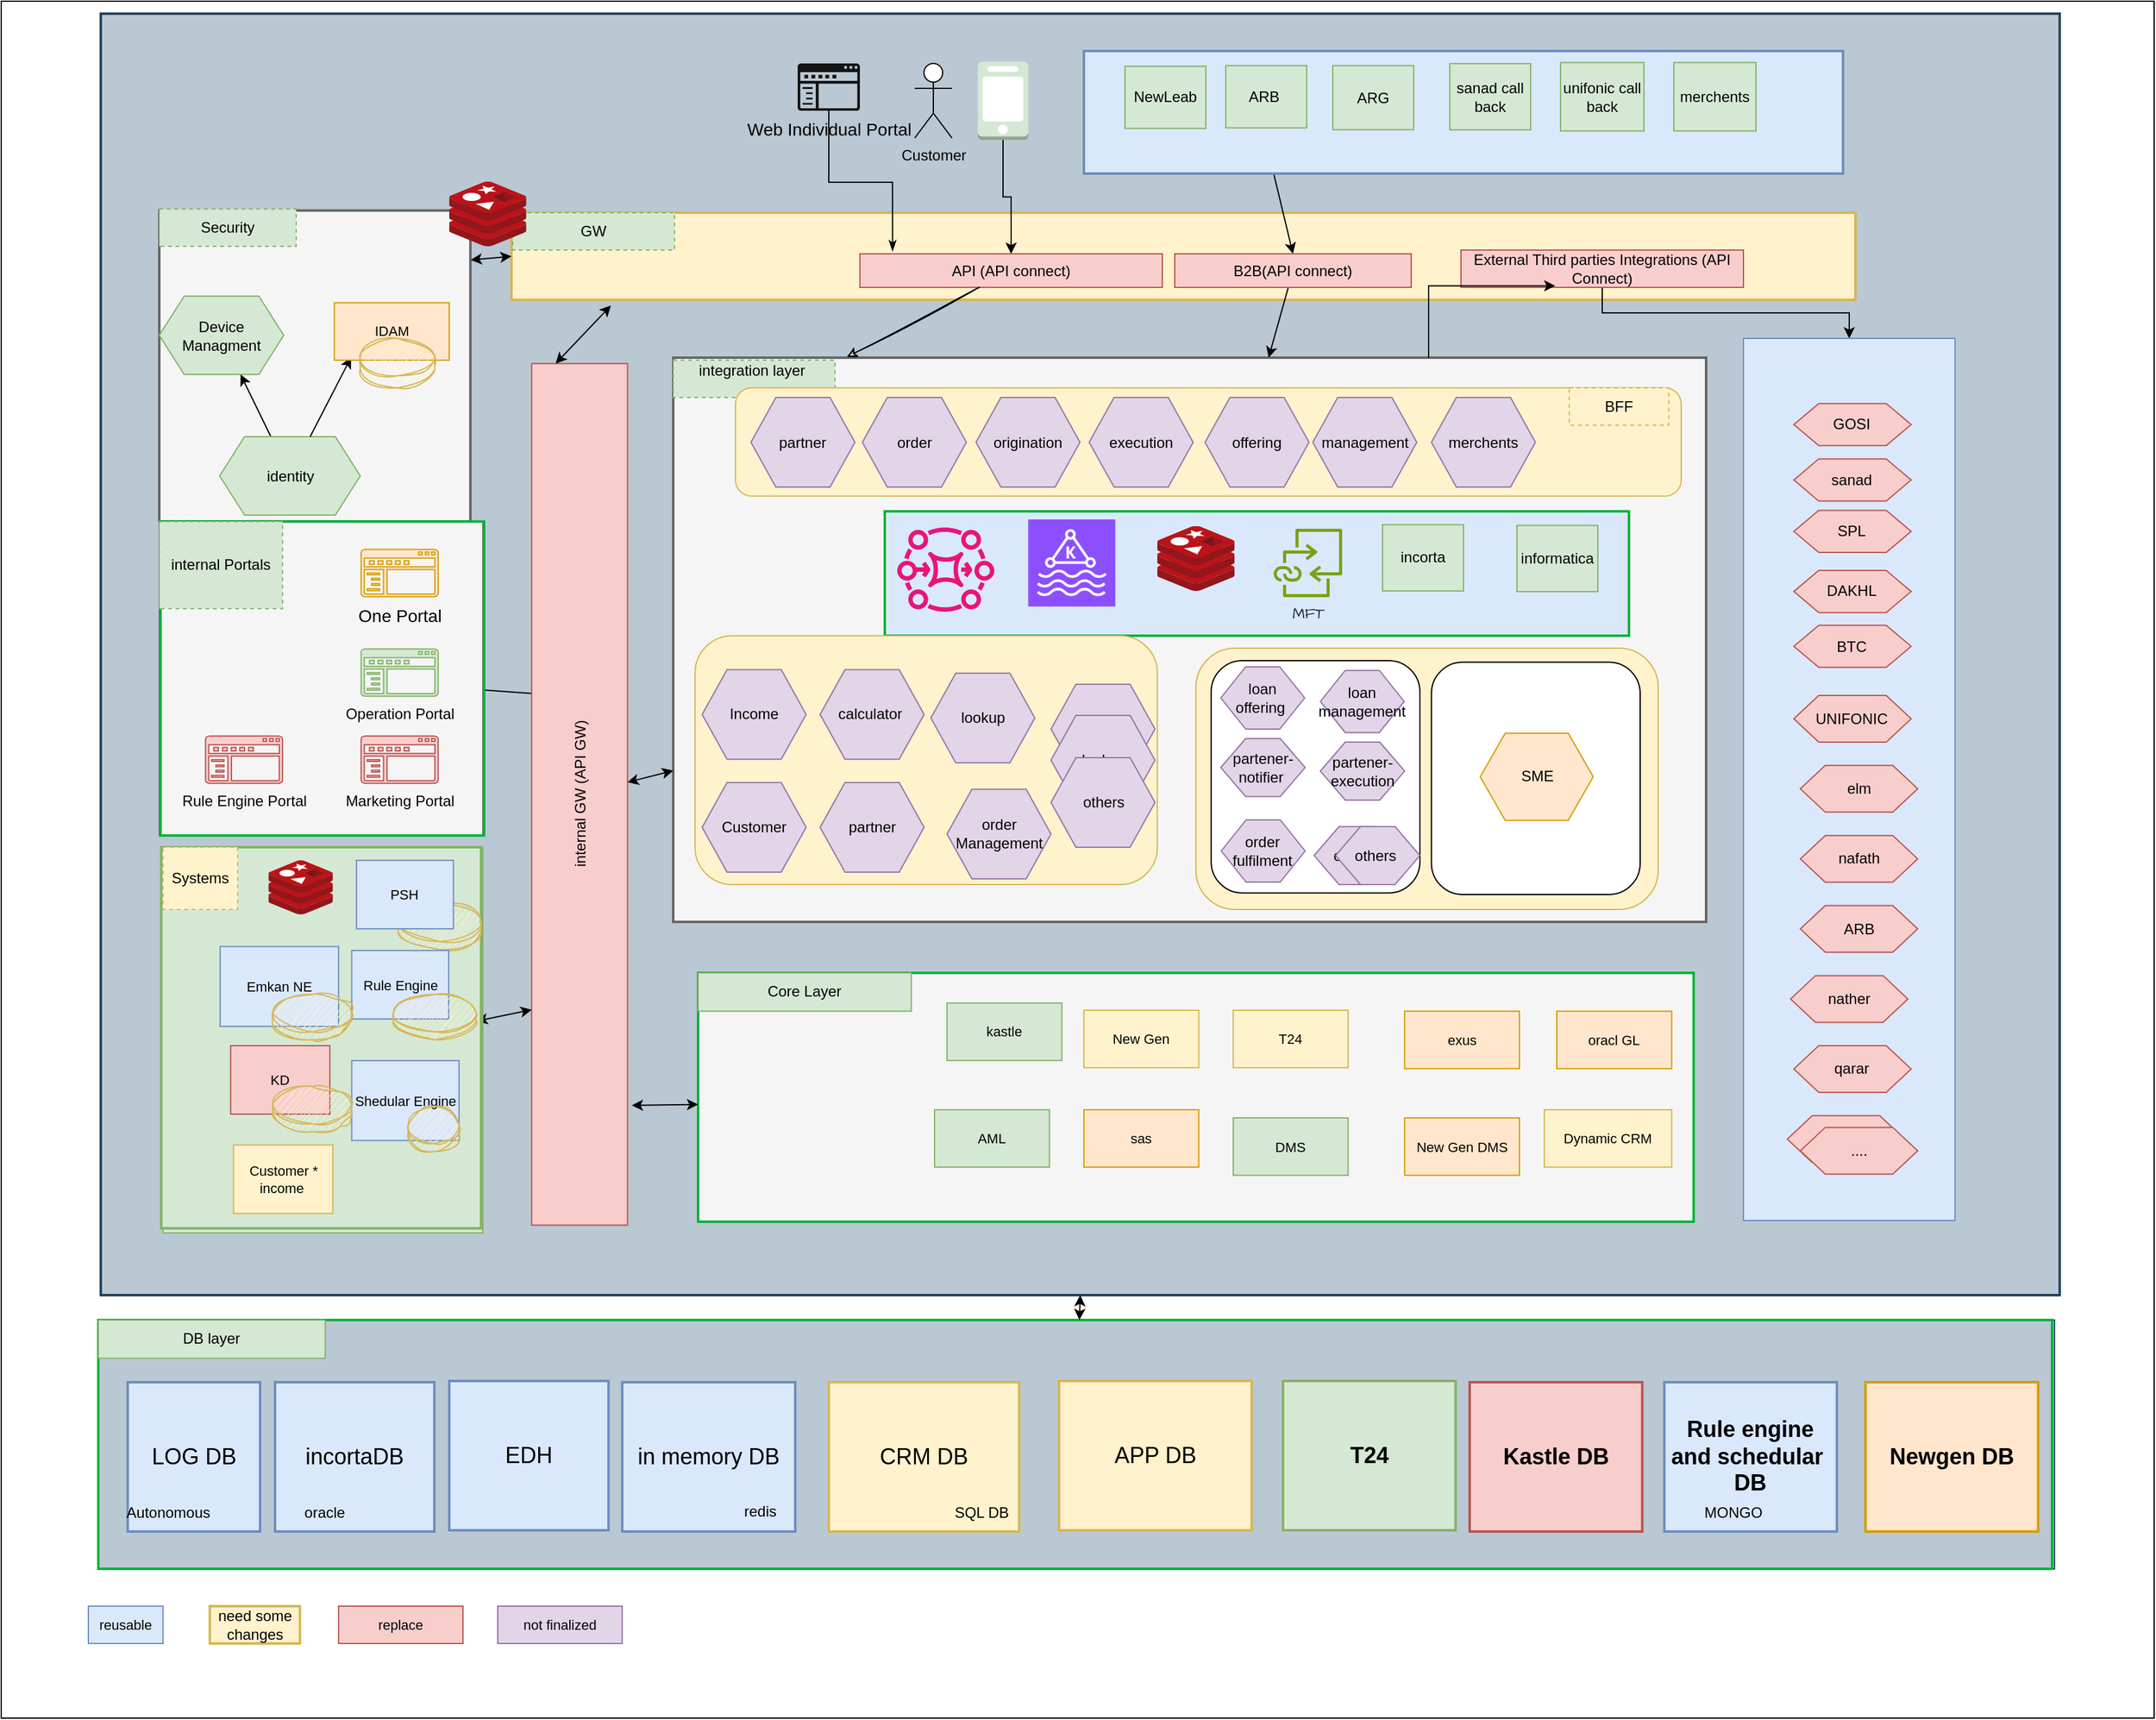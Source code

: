 <mxfile version="24.7.6" pages="9">
  <diagram name="layers" id="N5KD9k04Xfpsm38TPEUA">
    <mxGraphModel dx="3190" dy="1343" grid="1" gridSize="10" guides="1" tooltips="1" connect="1" arrows="1" fold="1" page="1" pageScale="1" pageWidth="850" pageHeight="1100" math="0" shadow="0">
      <root>
        <mxCell id="0" />
        <mxCell id="1" parent="0" />
        <mxCell id="niZsyTA1rm31mC4Yu_km-9" value="" style="rounded=0;whiteSpace=wrap;html=1;" parent="1" vertex="1">
          <mxGeometry x="-240" y="20" width="1730" height="1380" as="geometry" />
        </mxCell>
        <mxCell id="RNSPBf-0_7XIbO3rTL6a-37" value="" style="group;fillColor=#bac8d3;strokeColor=#23445d;" parent="1" vertex="1" connectable="0">
          <mxGeometry x="-162" y="1080" width="1572" height="200" as="geometry" />
        </mxCell>
        <mxCell id="RNSPBf-0_7XIbO3rTL6a-38" value="" style="group" parent="RNSPBf-0_7XIbO3rTL6a-37" vertex="1" connectable="0">
          <mxGeometry width="1570" height="200" as="geometry" />
        </mxCell>
        <mxCell id="RNSPBf-0_7XIbO3rTL6a-2" value="" style="rounded=0;whiteSpace=wrap;html=1;fillColor=none;strokeColor=#00B336;strokeWidth=2;" parent="RNSPBf-0_7XIbO3rTL6a-38" vertex="1">
          <mxGeometry width="1570" height="200" as="geometry" />
        </mxCell>
        <mxCell id="RNSPBf-0_7XIbO3rTL6a-8" value="&lt;span style=&quot;color: rgb(0 , 0 , 0) ; font-size: 12px ; text-align: right&quot;&gt;DB layer&lt;/span&gt;" style="text;html=1;strokeColor=#82b366;fillColor=#d5e8d4;align=center;verticalAlign=middle;whiteSpace=wrap;rounded=0;fontSize=11;" parent="RNSPBf-0_7XIbO3rTL6a-38" vertex="1">
          <mxGeometry x="5.563e-14" width="182.363" height="30.769" as="geometry" />
        </mxCell>
        <mxCell id="RNSPBf-0_7XIbO3rTL6a-32" value="&lt;font style=&quot;font-size: 18px;&quot;&gt;incortaDB&lt;/font&gt;" style="rounded=0;whiteSpace=wrap;html=1;fillColor=#dae8fc;strokeColor=#6c8ebf;strokeWidth=2;" parent="RNSPBf-0_7XIbO3rTL6a-38" vertex="1">
          <mxGeometry x="142" y="50" width="128" height="120" as="geometry" />
        </mxCell>
        <mxCell id="F4aI-GXKncllSYc0GGa7-1" value="oracle" style="text;html=1;strokeColor=none;fillColor=none;align=center;verticalAlign=middle;whiteSpace=wrap;rounded=0;" parent="RNSPBf-0_7XIbO3rTL6a-38" vertex="1">
          <mxGeometry x="152.0" y="140" width="60" height="30" as="geometry" />
        </mxCell>
        <mxCell id="RNSPBf-0_7XIbO3rTL6a-29" value="&lt;font style=&quot;font-size: 18px;&quot;&gt;EDH&lt;/font&gt;" style="rounded=0;whiteSpace=wrap;html=1;fillColor=#dae8fc;strokeColor=#6c8ebf;strokeWidth=2;" parent="RNSPBf-0_7XIbO3rTL6a-38" vertex="1">
          <mxGeometry x="282" y="49" width="128" height="120" as="geometry" />
        </mxCell>
        <mxCell id="F4aI-GXKncllSYc0GGa7-8" value="&lt;font style=&quot;font-size: 18px;&quot;&gt;in memory DB&lt;/font&gt;" style="rounded=0;whiteSpace=wrap;html=1;fillColor=#dae8fc;strokeColor=#6c8ebf;strokeWidth=2;" parent="RNSPBf-0_7XIbO3rTL6a-38" vertex="1">
          <mxGeometry x="421" y="50" width="139" height="120" as="geometry" />
        </mxCell>
        <mxCell id="F4aI-GXKncllSYc0GGa7-2" value="redis" style="text;html=1;strokeColor=none;fillColor=none;align=center;verticalAlign=middle;whiteSpace=wrap;rounded=0;" parent="RNSPBf-0_7XIbO3rTL6a-38" vertex="1">
          <mxGeometry x="502.0" y="139" width="60" height="30" as="geometry" />
        </mxCell>
        <mxCell id="RNSPBf-0_7XIbO3rTL6a-28" value="&lt;font style=&quot;font-size: 18px;&quot;&gt;CRM DB&lt;/font&gt;" style="rounded=0;whiteSpace=wrap;html=1;fillColor=#fff2cc;strokeColor=#d6b656;strokeWidth=2;" parent="RNSPBf-0_7XIbO3rTL6a-38" vertex="1">
          <mxGeometry x="587" y="50" width="153" height="120" as="geometry" />
        </mxCell>
        <mxCell id="RNSPBf-0_7XIbO3rTL6a-27" value="&lt;font style=&quot;font-size: 18px;&quot;&gt;APP DB&lt;/font&gt;" style="rounded=0;whiteSpace=wrap;html=1;fillColor=#fff2cc;strokeColor=#d6b656;strokeWidth=2;" parent="RNSPBf-0_7XIbO3rTL6a-38" vertex="1">
          <mxGeometry x="771.996" y="49" width="154.836" height="120" as="geometry" />
        </mxCell>
        <mxCell id="RNSPBf-0_7XIbO3rTL6a-25" value="&lt;b&gt;&lt;font style=&quot;font-size: 18px;&quot;&gt;Kastle DB&lt;/font&gt;&lt;/b&gt;" style="rounded=0;whiteSpace=wrap;html=1;fillColor=#f8cecc;strokeColor=#b85450;strokeWidth=2;" parent="RNSPBf-0_7XIbO3rTL6a-38" vertex="1">
          <mxGeometry x="1102.002" y="50" width="138.667" height="120" as="geometry" />
        </mxCell>
        <mxCell id="leXXlJXI5hqj53ZmQGde-31" value="&lt;b&gt;&lt;font style=&quot;font-size: 18px;&quot;&gt;T24&lt;/font&gt;&lt;/b&gt;" style="rounded=0;whiteSpace=wrap;html=1;fillColor=#d5e8d4;strokeColor=#82b366;strokeWidth=2;" vertex="1" parent="RNSPBf-0_7XIbO3rTL6a-38">
          <mxGeometry x="952.002" y="49" width="138.667" height="120" as="geometry" />
        </mxCell>
        <mxCell id="RNSPBf-0_7XIbO3rTL6a-33" value="&lt;font style=&quot;font-size: 18px;&quot;&gt;LOG DB&lt;/font&gt;" style="rounded=0;whiteSpace=wrap;html=1;fillColor=#dae8fc;strokeColor=#6c8ebf;strokeWidth=2;" parent="RNSPBf-0_7XIbO3rTL6a-37" vertex="1">
          <mxGeometry x="23.64" y="50" width="106.36" height="120" as="geometry" />
        </mxCell>
        <mxCell id="RNSPBf-0_7XIbO3rTL6a-34" value="&lt;b&gt;&lt;font style=&quot;font-size: 18px;&quot;&gt;Rule engine and schedular&amp;nbsp; DB&lt;/font&gt;&lt;/b&gt;" style="rounded=0;whiteSpace=wrap;html=1;fillColor=#dae8fc;strokeColor=#6c8ebf;strokeWidth=2;" parent="RNSPBf-0_7XIbO3rTL6a-37" vertex="1">
          <mxGeometry x="1258.408" y="50" width="138.667" height="120" as="geometry" />
        </mxCell>
        <mxCell id="RNSPBf-0_7XIbO3rTL6a-35" value="&lt;b&gt;&lt;font style=&quot;font-size: 18px;&quot;&gt;Newgen DB&lt;/font&gt;&lt;/b&gt;" style="rounded=0;whiteSpace=wrap;html=1;fillColor=#ffe6cc;strokeColor=#d79b00;strokeWidth=2;" parent="RNSPBf-0_7XIbO3rTL6a-37" vertex="1">
          <mxGeometry x="1420.104" y="50" width="138.667" height="120" as="geometry" />
        </mxCell>
        <mxCell id="F4aI-GXKncllSYc0GGa7-4" value="Autonomous&amp;nbsp;" style="text;html=1;strokeColor=none;fillColor=none;align=center;verticalAlign=middle;whiteSpace=wrap;rounded=0;" parent="RNSPBf-0_7XIbO3rTL6a-37" vertex="1">
          <mxGeometry x="27.64" y="140" width="60" height="30" as="geometry" />
        </mxCell>
        <mxCell id="F4aI-GXKncllSYc0GGa7-5" value="SQL DB" style="text;html=1;strokeColor=none;fillColor=none;align=center;verticalAlign=middle;whiteSpace=wrap;rounded=0;" parent="RNSPBf-0_7XIbO3rTL6a-37" vertex="1">
          <mxGeometry x="680.22" y="140" width="60" height="30" as="geometry" />
        </mxCell>
        <mxCell id="F4aI-GXKncllSYc0GGa7-6" value="MONGO" style="text;html=1;strokeColor=none;fillColor=none;align=center;verticalAlign=middle;whiteSpace=wrap;rounded=0;" parent="RNSPBf-0_7XIbO3rTL6a-37" vertex="1">
          <mxGeometry x="1258.41" y="140" width="111.59" height="30" as="geometry" />
        </mxCell>
        <mxCell id="RNSPBf-0_7XIbO3rTL6a-36" value="" style="rounded=0;whiteSpace=wrap;html=1;fillColor=#bac8d3;strokeColor=#23445d;strokeWidth=2;" parent="1" vertex="1">
          <mxGeometry x="-160" y="30" width="1574.12" height="1030" as="geometry" />
        </mxCell>
        <mxCell id="yV87Mdnk25BLQczlbL9A-294" value="" style="rounded=0;whiteSpace=wrap;html=1;fillColor=none;strokeColor=#00B336;strokeWidth=2;" parent="1" vertex="1">
          <mxGeometry x="310" y="440" width="790" height="306.5" as="geometry" />
        </mxCell>
        <mxCell id="yV87Mdnk25BLQczlbL9A-290" style="rounded=0;hachureGap=4;orthogonalLoop=1;jettySize=auto;html=1;fontFamily=Architects Daughter;fontSource=https%3A%2F%2Ffonts.googleapis.com%2Fcss%3Ffamily%3DArchitects%2BDaughter;entryX=0.616;entryY=0.146;entryDx=0;entryDy=0;entryPerimeter=0;" parent="1" source="yV87Mdnk25BLQczlbL9A-285" target="yV87Mdnk25BLQczlbL9A-100" edge="1">
          <mxGeometry relative="1" as="geometry">
            <mxPoint x="390" y="843.81" as="targetPoint" />
          </mxGeometry>
        </mxCell>
        <mxCell id="yV87Mdnk25BLQczlbL9A-1" value="" style="rounded=0;whiteSpace=wrap;html=1;fillColor=#f5f5f5;strokeColor=#666666;strokeWidth=2;fontColor=#333333;" parent="1" vertex="1">
          <mxGeometry x="300" y="306.5" width="830" height="453.5" as="geometry" />
        </mxCell>
        <mxCell id="yV87Mdnk25BLQczlbL9A-64" value="" style="rounded=0;whiteSpace=wrap;html=1;fillColor=#fff2cc;strokeColor=#d6b656;strokeWidth=2;container=0;" parent="1" vertex="1">
          <mxGeometry x="170" y="190" width="1080" height="70" as="geometry" />
        </mxCell>
        <mxCell id="yV87Mdnk25BLQczlbL9A-5" value="API (API connect)" style="rounded=0;whiteSpace=wrap;html=1;fillColor=#f8cecc;strokeColor=#b85450;" parent="1" vertex="1">
          <mxGeometry x="450" y="223" width="243" height="27" as="geometry" />
        </mxCell>
        <mxCell id="yV87Mdnk25BLQczlbL9A-6" value="Customer&lt;div&gt;&lt;br/&gt;&lt;/div&gt;" style="shape=umlActor;verticalLabelPosition=bottom;verticalAlign=top;html=1;outlineConnect=0;" parent="1" vertex="1">
          <mxGeometry x="494" y="70" width="30" height="60" as="geometry" />
        </mxCell>
        <mxCell id="yV87Mdnk25BLQczlbL9A-7" style="edgeStyle=orthogonalEdgeStyle;rounded=0;orthogonalLoop=1;jettySize=auto;html=1;exitX=0.5;exitY=1;exitDx=0;exitDy=0;exitPerimeter=0;entryX=0.5;entryY=0;entryDx=0;entryDy=0;" parent="1" source="yV87Mdnk25BLQczlbL9A-8" target="yV87Mdnk25BLQczlbL9A-5" edge="1">
          <mxGeometry relative="1" as="geometry" />
        </mxCell>
        <mxCell id="yV87Mdnk25BLQczlbL9A-8" value="" style="outlineConnect=0;dashed=0;verticalLabelPosition=bottom;verticalAlign=top;align=center;html=1;shape=mxgraph.aws3.mobile_client;fillColor=#d5e8d4;strokeColor=#82b366;" parent="1" vertex="1">
          <mxGeometry x="544.75" y="68.5" width="40.5" height="63" as="geometry" />
        </mxCell>
        <mxCell id="yV87Mdnk25BLQczlbL9A-32" style="edgeStyle=orthogonalEdgeStyle;rounded=0;orthogonalLoop=1;jettySize=auto;html=1;startArrow=classicThin;startFill=1;endArrow=none;endFill=0;exitX=0.108;exitY=-0.075;exitDx=0;exitDy=0;exitPerimeter=0;" parent="1" source="yV87Mdnk25BLQczlbL9A-5" target="yV87Mdnk25BLQczlbL9A-33" edge="1">
          <mxGeometry relative="1" as="geometry" />
        </mxCell>
        <mxCell id="yV87Mdnk25BLQczlbL9A-33" value="Web Individual Portal&lt;div&gt;&lt;br/&gt;&lt;/div&gt;" style="sketch=0;pointerEvents=1;shadow=0;dashed=0;html=1;strokeColor=none;labelPosition=center;verticalLabelPosition=bottom;verticalAlign=top;align=center;fillColor=#141414;shape=mxgraph.mscae.intune.company_portal;fontSize=14;" parent="1" vertex="1">
          <mxGeometry x="400" y="70" width="50" height="38" as="geometry" />
        </mxCell>
        <mxCell id="yV87Mdnk25BLQczlbL9A-52" style="rounded=0;orthogonalLoop=1;jettySize=auto;html=1;startArrow=classic;startFill=1;endArrow=none;endFill=0;entryX=0.25;entryY=1;entryDx=0;entryDy=0;exitX=0.5;exitY=0;exitDx=0;exitDy=0;" parent="1" source="yV87Mdnk25BLQczlbL9A-63" target="yV87Mdnk25BLQczlbL9A-98" edge="1">
          <mxGeometry relative="1" as="geometry">
            <mxPoint x="755" y="220" as="sourcePoint" />
            <mxPoint x="760" y="150" as="targetPoint" />
          </mxGeometry>
        </mxCell>
        <mxCell id="yV87Mdnk25BLQczlbL9A-261" style="rounded=0;hachureGap=4;orthogonalLoop=1;jettySize=auto;html=1;fontFamily=Architects Daughter;fontSource=https%3A%2F%2Ffonts.googleapis.com%2Fcss%3Ffamily%3DArchitects%2BDaughter;" parent="1" source="yV87Mdnk25BLQczlbL9A-63" target="yV87Mdnk25BLQczlbL9A-1" edge="1">
          <mxGeometry relative="1" as="geometry" />
        </mxCell>
        <mxCell id="yV87Mdnk25BLQczlbL9A-63" value="B2B(API connect)" style="rounded=0;whiteSpace=wrap;html=1;fillColor=#f8cecc;strokeColor=#b85450;" parent="1" vertex="1">
          <mxGeometry x="703" y="223" width="190" height="27" as="geometry" />
        </mxCell>
        <mxCell id="yV87Mdnk25BLQczlbL9A-65" value="&lt;div&gt;GW&lt;/div&gt;" style="text;html=1;strokeColor=#82b366;fillColor=#d5e8d4;align=center;verticalAlign=middle;whiteSpace=wrap;rounded=0;shadow=0;dashed=1;fontSize=12;" parent="1" vertex="1">
          <mxGeometry x="171" y="190" width="130" height="30" as="geometry" />
        </mxCell>
        <mxCell id="yV87Mdnk25BLQczlbL9A-83" value="" style="group;fillColor=#f5f5f5;fontColor=#333333;strokeColor=#666666;" parent="1" vertex="1" connectable="0">
          <mxGeometry x="320" y="801" width="800" height="200" as="geometry" />
        </mxCell>
        <mxCell id="yV87Mdnk25BLQczlbL9A-3" value="" style="rounded=0;whiteSpace=wrap;html=1;fillColor=none;strokeColor=#00B336;strokeWidth=2;" parent="yV87Mdnk25BLQczlbL9A-83" vertex="1">
          <mxGeometry width="800" height="200" as="geometry" />
        </mxCell>
        <mxCell id="yV87Mdnk25BLQczlbL9A-25" value="kastle" style="rounded=0;whiteSpace=wrap;html=1;fontSize=11;fillColor=#d5e8d4;strokeColor=#82b366;" parent="yV87Mdnk25BLQczlbL9A-83" vertex="1">
          <mxGeometry x="199.999" y="24.235" width="92.308" height="46.154" as="geometry" />
        </mxCell>
        <mxCell id="yV87Mdnk25BLQczlbL9A-26" value="DMS" style="rounded=0;whiteSpace=wrap;html=1;fontSize=11;fillColor=#d5e8d4;strokeColor=#82b366;" parent="yV87Mdnk25BLQczlbL9A-83" vertex="1">
          <mxGeometry x="429.993" y="116.535" width="92.308" height="46.154" as="geometry" />
        </mxCell>
        <mxCell id="yV87Mdnk25BLQczlbL9A-69" value="New Gen" style="rounded=0;whiteSpace=wrap;html=1;fontSize=11;fillColor=#fff2cc;strokeColor=#d6b656;" parent="yV87Mdnk25BLQczlbL9A-83" vertex="1">
          <mxGeometry x="309.999" y="30.005" width="92.308" height="46.154" as="geometry" />
        </mxCell>
        <mxCell id="yV87Mdnk25BLQczlbL9A-70" value="T24" style="rounded=0;whiteSpace=wrap;html=1;fontSize=11;fillColor=#fff2cc;strokeColor=#d6b656;" parent="yV87Mdnk25BLQczlbL9A-83" vertex="1">
          <mxGeometry x="429.998" y="30.005" width="92.308" height="46.154" as="geometry" />
        </mxCell>
        <mxCell id="yV87Mdnk25BLQczlbL9A-71" value="exus" style="rounded=0;whiteSpace=wrap;html=1;fontSize=11;fillColor=#ffe6cc;strokeColor=#d79b00;" parent="yV87Mdnk25BLQczlbL9A-83" vertex="1">
          <mxGeometry x="567.692" y="30.765" width="92.308" height="46.154" as="geometry" />
        </mxCell>
        <mxCell id="yV87Mdnk25BLQczlbL9A-27" value="&lt;span style=&quot;color: rgb(0 , 0 , 0) ; font-size: 12px ; text-align: right&quot;&gt;Core Layer&lt;br&gt;&lt;/span&gt;" style="text;html=1;strokeColor=#82b366;fillColor=#d5e8d4;align=center;verticalAlign=middle;whiteSpace=wrap;rounded=0;fontSize=11;" parent="yV87Mdnk25BLQczlbL9A-83" vertex="1">
          <mxGeometry width="171.334" height="30.769" as="geometry" />
        </mxCell>
        <mxCell id="yV87Mdnk25BLQczlbL9A-205" value="oracl GL" style="rounded=0;whiteSpace=wrap;html=1;fontSize=11;fillColor=#ffe6cc;strokeColor=#d79b00;" parent="yV87Mdnk25BLQczlbL9A-83" vertex="1">
          <mxGeometry x="690.002" y="30.769" width="92.308" height="46.154" as="geometry" />
        </mxCell>
        <mxCell id="yV87Mdnk25BLQczlbL9A-206" value="Dynamic CRM" style="rounded=0;whiteSpace=wrap;html=1;fontSize=11;fillColor=#fff2cc;strokeColor=#d6b656;" parent="yV87Mdnk25BLQczlbL9A-83" vertex="1">
          <mxGeometry x="680" y="110" width="102.31" height="46.15" as="geometry" />
        </mxCell>
        <mxCell id="yV87Mdnk25BLQczlbL9A-207" value="New Gen DMS" style="rounded=0;whiteSpace=wrap;html=1;fontSize=11;fillColor=#ffe6cc;strokeColor=#d79b00;" parent="yV87Mdnk25BLQczlbL9A-83" vertex="1">
          <mxGeometry x="567.69" y="116.539" width="92.308" height="46.154" as="geometry" />
        </mxCell>
        <mxCell id="yV87Mdnk25BLQczlbL9A-322" value="sas" style="rounded=0;whiteSpace=wrap;html=1;fontSize=11;fillColor=#ffe6cc;strokeColor=#d79b00;" parent="yV87Mdnk25BLQczlbL9A-83" vertex="1">
          <mxGeometry x="309.999" y="110.005" width="92.308" height="46.154" as="geometry" />
        </mxCell>
        <mxCell id="yV87Mdnk25BLQczlbL9A-323" value="AML" style="rounded=0;whiteSpace=wrap;html=1;fontSize=11;fillColor=#d5e8d4;strokeColor=#82b366;" parent="yV87Mdnk25BLQczlbL9A-83" vertex="1">
          <mxGeometry x="189.999" y="110.005" width="92.308" height="46.154" as="geometry" />
        </mxCell>
        <mxCell id="yV87Mdnk25BLQczlbL9A-99" style="edgeStyle=orthogonalEdgeStyle;rounded=0;hachureGap=4;orthogonalLoop=1;jettySize=auto;html=1;entryX=0.5;entryY=0;entryDx=0;entryDy=0;fontFamily=Architects Daughter;fontSource=https%3A%2F%2Ffonts.googleapis.com%2Fcss%3Ffamily%3DArchitects%2BDaughter;" parent="1" source="yV87Mdnk25BLQczlbL9A-85" target="yV87Mdnk25BLQczlbL9A-15" edge="1">
          <mxGeometry relative="1" as="geometry" />
        </mxCell>
        <mxCell id="yV87Mdnk25BLQczlbL9A-85" value="External Third parties Integrations (API Connect)" style="rounded=0;whiteSpace=wrap;html=1;fillColor=#f8cecc;strokeColor=#b85450;" parent="1" vertex="1">
          <mxGeometry x="933" y="220" width="227" height="30" as="geometry" />
        </mxCell>
        <mxCell id="yV87Mdnk25BLQczlbL9A-88" value="" style="endArrow=classic;startArrow=classic;html=1;rounded=0;hachureGap=4;fontFamily=Architects Daughter;fontSource=https%3A%2F%2Ffonts.googleapis.com%2Fcss%3Ffamily%3DArchitects%2BDaughter;entryX=0.139;entryY=1.045;entryDx=0;entryDy=0;entryPerimeter=0;" parent="1" source="yV87Mdnk25BLQczlbL9A-3" target="yV87Mdnk25BLQczlbL9A-100" edge="1">
          <mxGeometry width="50" height="50" relative="1" as="geometry">
            <mxPoint x="510" y="750" as="sourcePoint" />
            <mxPoint x="271" y="885" as="targetPoint" />
          </mxGeometry>
        </mxCell>
        <mxCell id="yV87Mdnk25BLQczlbL9A-100" value="internal GW (API GW)" style="rounded=0;whiteSpace=wrap;html=1;fillColor=#f8cecc;strokeColor=#b85450;rotation=-90;" parent="1" vertex="1">
          <mxGeometry x="-121.5" y="619" width="692.5" height="77" as="geometry" />
        </mxCell>
        <mxCell id="yV87Mdnk25BLQczlbL9A-110" value="integration layer&amp;nbsp;&lt;div&gt;&lt;br/&gt;&lt;/div&gt;" style="text;html=1;strokeColor=#82b366;fillColor=#d5e8d4;align=center;verticalAlign=middle;whiteSpace=wrap;rounded=0;shadow=0;dashed=1;fontSize=12;" parent="1" vertex="1">
          <mxGeometry x="300" y="308.5" width="130" height="30" as="geometry" />
        </mxCell>
        <mxCell id="yV87Mdnk25BLQczlbL9A-117" value="" style="endArrow=classic;startArrow=classic;html=1;rounded=0;hachureGap=4;fontFamily=Architects Daughter;fontSource=https%3A%2F%2Ffonts.googleapis.com%2Fcss%3Ffamily%3DArchitects%2BDaughter;" parent="1" source="yV87Mdnk25BLQczlbL9A-100" target="yV87Mdnk25BLQczlbL9A-1" edge="1">
          <mxGeometry width="50" height="50" relative="1" as="geometry">
            <mxPoint x="510" y="460" as="sourcePoint" />
            <mxPoint x="560" y="410" as="targetPoint" />
          </mxGeometry>
        </mxCell>
        <mxCell id="yV87Mdnk25BLQczlbL9A-118" value="" style="endArrow=classic;startArrow=classic;html=1;rounded=0;hachureGap=4;fontFamily=Architects Daughter;fontSource=https%3A%2F%2Ffonts.googleapis.com%2Fcss%3Ffamily%3DArchitects%2BDaughter;entryX=0.25;entryY=0;entryDx=0;entryDy=0;exitX=1;exitY=1;exitDx=0;exitDy=-15;exitPerimeter=0;" parent="1" source="yV87Mdnk25BLQczlbL9A-218" target="yV87Mdnk25BLQczlbL9A-100" edge="1">
          <mxGeometry width="50" height="50" relative="1" as="geometry">
            <mxPoint x="272" y="522" as="sourcePoint" />
            <mxPoint x="348" y="523" as="targetPoint" />
          </mxGeometry>
        </mxCell>
        <mxCell id="yV87Mdnk25BLQczlbL9A-169" value="" style="endArrow=classic;startArrow=classic;html=1;rounded=0;hachureGap=4;fontFamily=Architects Daughter;fontSource=https%3A%2F%2Ffonts.googleapis.com%2Fcss%3Ffamily%3DArchitects%2BDaughter;entryX=0.074;entryY=1.065;entryDx=0;entryDy=0;entryPerimeter=0;exitX=1;exitY=0.25;exitDx=0;exitDy=0;" parent="1" source="yV87Mdnk25BLQczlbL9A-100" target="yV87Mdnk25BLQczlbL9A-64" edge="1">
          <mxGeometry width="50" height="50" relative="1" as="geometry">
            <mxPoint x="237" y="312" as="sourcePoint" />
            <mxPoint x="235" y="272" as="targetPoint" />
          </mxGeometry>
        </mxCell>
        <mxCell id="yV87Mdnk25BLQczlbL9A-227" value="" style="rounded=0;whiteSpace=wrap;html=1;fillColor=#f5f5f5;strokeColor=#666666;strokeWidth=2;container=0;fontColor=#333333;" parent="1" vertex="1">
          <mxGeometry x="-113" y="188.2" width="250" height="250" as="geometry" />
        </mxCell>
        <mxCell id="yV87Mdnk25BLQczlbL9A-228" value="" style="group;fillColor=#d5e8d4;strokeColor=#82b366;" parent="1" vertex="1" connectable="0">
          <mxGeometry x="-110" y="700" width="257" height="310" as="geometry" />
        </mxCell>
        <mxCell id="yV87Mdnk25BLQczlbL9A-211" value="" style="rounded=0;whiteSpace=wrap;html=1;fillColor=#d5e8d4;strokeColor=#82b366;strokeWidth=2;container=0;" parent="yV87Mdnk25BLQczlbL9A-228" vertex="1">
          <mxGeometry x="-1.43" width="257" height="306.303" as="geometry" />
        </mxCell>
        <mxCell id="yV87Mdnk25BLQczlbL9A-215" value="" style="shape=cylinder3;whiteSpace=wrap;html=1;boundedLbl=1;backgroundOutline=1;size=15;sketch=1;hachureGap=4;jiggle=2;curveFitting=1;fontFamily=Architects Daughter;fontSource=https%3A%2F%2Ffonts.googleapis.com%2Fcss%3Ffamily%3DArchitects%2BDaughter;fillColor=#fff2cc;strokeColor=#d6b656;container=0;" parent="yV87Mdnk25BLQczlbL9A-228" vertex="1">
          <mxGeometry x="188.862" y="45.858" width="66.71" height="36.457" as="geometry" />
        </mxCell>
        <mxCell id="yV87Mdnk25BLQczlbL9A-216" value="Rule Engine" style="rounded=0;whiteSpace=wrap;html=1;fontSize=11;fillColor=#dae8fc;strokeColor=#6c8ebf;container=0;" parent="yV87Mdnk25BLQczlbL9A-228" vertex="1">
          <mxGeometry x="151.655" y="83.003" width="77.871" height="55.03" as="geometry" />
        </mxCell>
        <mxCell id="yV87Mdnk25BLQczlbL9A-217" value="PSH" style="rounded=0;whiteSpace=wrap;html=1;fontSize=11;fillColor=#dae8fc;strokeColor=#6c8ebf;container=0;" parent="yV87Mdnk25BLQczlbL9A-228" vertex="1">
          <mxGeometry x="155.469" y="10.547" width="77.871" height="55.03" as="geometry" />
        </mxCell>
        <mxCell id="yV87Mdnk25BLQczlbL9A-218" value="" style="shape=cylinder3;whiteSpace=wrap;html=1;boundedLbl=1;backgroundOutline=1;size=15;sketch=1;hachureGap=4;jiggle=2;curveFitting=1;fontFamily=Architects Daughter;fontSource=https%3A%2F%2Ffonts.googleapis.com%2Fcss%3Ffamily%3DArchitects%2BDaughter;fillColor=#fff2cc;strokeColor=#d6b656;container=0;" parent="yV87Mdnk25BLQczlbL9A-228" vertex="1">
          <mxGeometry x="185.048" y="118.314" width="66.71" height="36.457" as="geometry" />
        </mxCell>
        <mxCell id="yV87Mdnk25BLQczlbL9A-219" value="Shedular Engine" style="rounded=0;whiteSpace=wrap;html=1;fontSize=11;fillColor=#dae8fc;strokeColor=#6c8ebf;container=0;" parent="yV87Mdnk25BLQczlbL9A-228" vertex="1">
          <mxGeometry x="151.657" y="171.509" width="86.217" height="64.201" as="geometry" />
        </mxCell>
        <mxCell id="yV87Mdnk25BLQczlbL9A-220" value="" style="shape=cylinder3;whiteSpace=wrap;html=1;boundedLbl=1;backgroundOutline=1;size=15;sketch=1;hachureGap=4;jiggle=2;curveFitting=1;fontFamily=Architects Daughter;fontSource=https%3A%2F%2Ffonts.googleapis.com%2Fcss%3Ffamily%3DArchitects%2BDaughter;fillColor=#fff2cc;strokeColor=#d6b656;container=0;" parent="yV87Mdnk25BLQczlbL9A-228" vertex="1">
          <mxGeometry x="197.019" y="208.195" width="40.851" height="36.457" as="geometry" />
        </mxCell>
        <mxCell id="yV87Mdnk25BLQczlbL9A-221" value="KD" style="rounded=0;whiteSpace=wrap;html=1;fontSize=11;fillColor=#f8cecc;strokeColor=#b85450;container=0;" parent="yV87Mdnk25BLQczlbL9A-228" vertex="1">
          <mxGeometry x="54.35" y="159.509" width="79.728" height="55.03" as="geometry" />
        </mxCell>
        <mxCell id="yV87Mdnk25BLQczlbL9A-212" value="&lt;div&gt;Systems&lt;/div&gt;" style="text;html=1;strokeColor=#d6b656;fillColor=#fff2cc;align=center;verticalAlign=middle;whiteSpace=wrap;rounded=0;shadow=0;dashed=1;fontSize=12;container=0;" parent="yV87Mdnk25BLQczlbL9A-228" vertex="1">
          <mxGeometry width="60" height="50" as="geometry" />
        </mxCell>
        <mxCell id="yV87Mdnk25BLQczlbL9A-213" value="Emkan NE" style="rounded=0;whiteSpace=wrap;html=1;fontSize=11;fillColor=#dae8fc;strokeColor=#6c8ebf;container=0;" parent="yV87Mdnk25BLQczlbL9A-228" vertex="1">
          <mxGeometry x="45.894" y="79.793" width="95.185" height="64.201" as="geometry" />
        </mxCell>
        <mxCell id="yV87Mdnk25BLQczlbL9A-226" value="" style="shape=cylinder3;whiteSpace=wrap;html=1;boundedLbl=1;backgroundOutline=1;size=15;sketch=1;hachureGap=4;jiggle=2;curveFitting=1;fontFamily=Architects Daughter;fontSource=https%3A%2F%2Ffonts.googleapis.com%2Fcss%3Ffamily%3DArchitects%2BDaughter;fillColor=#fff2cc;strokeColor=#d6b656;container=0;" parent="yV87Mdnk25BLQczlbL9A-228" vertex="1">
          <mxGeometry x="88.198" y="192.195" width="63.457" height="36.457" as="geometry" />
        </mxCell>
        <mxCell id="yV87Mdnk25BLQczlbL9A-225" style="edgeStyle=orthogonalEdgeStyle;rounded=0;sketch=1;hachureGap=4;jiggle=2;curveFitting=1;orthogonalLoop=1;jettySize=auto;html=1;exitX=0.5;exitY=1;exitDx=0;exitDy=0;fontFamily=Architects Daughter;fontSource=https%3A%2F%2Ffonts.googleapis.com%2Fcss%3Ffamily%3DArchitects%2BDaughter;" parent="yV87Mdnk25BLQczlbL9A-228" source="yV87Mdnk25BLQczlbL9A-211" target="yV87Mdnk25BLQczlbL9A-211" edge="1">
          <mxGeometry relative="1" as="geometry" />
        </mxCell>
        <mxCell id="yV87Mdnk25BLQczlbL9A-214" value="" style="shape=cylinder3;whiteSpace=wrap;html=1;boundedLbl=1;backgroundOutline=1;size=15;sketch=1;hachureGap=4;jiggle=2;curveFitting=1;fontFamily=Architects Daughter;fontSource=https%3A%2F%2Ffonts.googleapis.com%2Fcss%3Ffamily%3DArchitects%2BDaughter;fillColor=#fff2cc;strokeColor=#d6b656;container=0;" parent="yV87Mdnk25BLQczlbL9A-228" vertex="1">
          <mxGeometry x="88.198" y="118.314" width="63.457" height="36.457" as="geometry" />
        </mxCell>
        <mxCell id="yV87Mdnk25BLQczlbL9A-239" value="" style="image;sketch=0;aspect=fixed;html=1;points=[];align=center;fontSize=12;image=img/lib/mscae/Cache_Redis_Product.svg;hachureGap=4;jiggle=2;curveFitting=1;fontFamily=Architects Daughter;fontSource=https%3A%2F%2Ffonts.googleapis.com%2Fcss%3Ffamily%3DArchitects%2BDaughter;" parent="yV87Mdnk25BLQczlbL9A-228" vertex="1">
          <mxGeometry x="84.715" y="10.543" width="51.714" height="43.443" as="geometry" />
        </mxCell>
        <mxCell id="leXXlJXI5hqj53ZmQGde-10" value="Customer * income&amp;nbsp;" style="rounded=0;whiteSpace=wrap;html=1;fontSize=11;fillColor=#fff2cc;strokeColor=#d6b656;container=0;" vertex="1" parent="yV87Mdnk25BLQczlbL9A-228">
          <mxGeometry x="56.7" y="239.274" width="79.728" height="55.03" as="geometry" />
        </mxCell>
        <mxCell id="yV87Mdnk25BLQczlbL9A-229" value="Security" style="text;html=1;strokeColor=#82b366;fillColor=#d5e8d4;align=center;verticalAlign=middle;whiteSpace=wrap;rounded=0;shadow=0;dashed=1;fontSize=12;" parent="1" vertex="1">
          <mxGeometry x="-113" y="187" width="110" height="30" as="geometry" />
        </mxCell>
        <mxCell id="yV87Mdnk25BLQczlbL9A-231" value="Device Managment" style="shape=hexagon;perimeter=hexagonPerimeter2;whiteSpace=wrap;html=1;fixedSize=1;fillColor=#d5e8d4;strokeColor=#82b366;" parent="1" vertex="1">
          <mxGeometry x="-113" y="257" width="100" height="63" as="geometry" />
        </mxCell>
        <mxCell id="yV87Mdnk25BLQczlbL9A-235" style="rounded=0;hachureGap=4;orthogonalLoop=1;jettySize=auto;html=1;fontFamily=Architects Daughter;fontSource=https%3A%2F%2Ffonts.googleapis.com%2Fcss%3Ffamily%3DArchitects%2BDaughter;" parent="1" source="yV87Mdnk25BLQczlbL9A-232" target="yV87Mdnk25BLQczlbL9A-231" edge="1">
          <mxGeometry relative="1" as="geometry" />
        </mxCell>
        <mxCell id="yV87Mdnk25BLQczlbL9A-232" value="identity" style="shape=hexagon;perimeter=hexagonPerimeter2;whiteSpace=wrap;html=1;fixedSize=1;fillColor=#d5e8d4;strokeColor=#82b366;" parent="1" vertex="1">
          <mxGeometry x="-64.5" y="370" width="113" height="63" as="geometry" />
        </mxCell>
        <mxCell id="yV87Mdnk25BLQczlbL9A-234" style="rounded=0;hachureGap=4;orthogonalLoop=1;jettySize=auto;html=1;fontFamily=Architects Daughter;fontSource=https%3A%2F%2Ffonts.googleapis.com%2Fcss%3Ffamily%3DArchitects%2BDaughter;entryX=0.5;entryY=1;entryDx=0;entryDy=0;" parent="1" source="yV87Mdnk25BLQczlbL9A-232" edge="1">
          <mxGeometry relative="1" as="geometry">
            <mxPoint x="41.153" y="306.158" as="targetPoint" />
          </mxGeometry>
        </mxCell>
        <mxCell id="yV87Mdnk25BLQczlbL9A-237" value="" style="endArrow=classic;startArrow=classic;html=1;rounded=0;hachureGap=4;fontFamily=Architects Daughter;fontSource=https%3A%2F%2Ffonts.googleapis.com%2Fcss%3Ffamily%3DArchitects%2BDaughter;entryX=0;entryY=0.5;entryDx=0;entryDy=0;exitX=1.001;exitY=0.159;exitDx=0;exitDy=0;exitPerimeter=0;" parent="1" source="yV87Mdnk25BLQczlbL9A-227" target="yV87Mdnk25BLQczlbL9A-64" edge="1">
          <mxGeometry width="50" height="50" relative="1" as="geometry">
            <mxPoint x="16" y="320" as="sourcePoint" />
            <mxPoint x="34" y="270" as="targetPoint" />
          </mxGeometry>
        </mxCell>
        <mxCell id="yV87Mdnk25BLQczlbL9A-257" value="" style="image;sketch=0;aspect=fixed;html=1;points=[];align=center;fontSize=12;image=img/lib/mscae/Cache_Redis_Product.svg;hachureGap=4;jiggle=2;curveFitting=1;fontFamily=Architects Daughter;fontSource=https%3A%2F%2Ffonts.googleapis.com%2Fcss%3Ffamily%3DArchitects%2BDaughter;" parent="1" vertex="1">
          <mxGeometry x="120.0" y="164.996" width="61.9" height="52" as="geometry" />
        </mxCell>
        <mxCell id="yV87Mdnk25BLQczlbL9A-260" style="edgeStyle=orthogonalEdgeStyle;rounded=0;hachureGap=4;orthogonalLoop=1;jettySize=auto;html=1;entryX=0.334;entryY=0.958;entryDx=0;entryDy=0;entryPerimeter=0;fontFamily=Architects Daughter;fontSource=https%3A%2F%2Ffonts.googleapis.com%2Fcss%3Ffamily%3DArchitects%2BDaughter;" parent="1" source="yV87Mdnk25BLQczlbL9A-1" target="yV87Mdnk25BLQczlbL9A-85" edge="1">
          <mxGeometry relative="1" as="geometry">
            <Array as="points">
              <mxPoint x="907" y="300" />
              <mxPoint x="907" y="300" />
            </Array>
          </mxGeometry>
        </mxCell>
        <mxCell id="yV87Mdnk25BLQczlbL9A-262" style="rounded=0;sketch=1;hachureGap=4;jiggle=2;curveFitting=1;orthogonalLoop=1;jettySize=auto;html=1;entryX=0.168;entryY=-0.001;entryDx=0;entryDy=0;entryPerimeter=0;fontFamily=Architects Daughter;fontSource=https%3A%2F%2Ffonts.googleapis.com%2Fcss%3Ffamily%3DArchitects%2BDaughter;" parent="1" source="yV87Mdnk25BLQczlbL9A-5" target="yV87Mdnk25BLQczlbL9A-1" edge="1">
          <mxGeometry relative="1" as="geometry" />
        </mxCell>
        <mxCell id="yV87Mdnk25BLQczlbL9A-265" value="" style="group;fillColor=#dae8fc;strokeColor=#6c8ebf;" parent="1" vertex="1" connectable="0">
          <mxGeometry x="1160" y="291" width="170" height="709" as="geometry" />
        </mxCell>
        <mxCell id="yV87Mdnk25BLQczlbL9A-15" value="" style="rounded=0;whiteSpace=wrap;html=1;fillColor=#dae8fc;strokeColor=#6c8ebf;" parent="yV87Mdnk25BLQczlbL9A-265" vertex="1">
          <mxGeometry width="170" height="709" as="geometry" />
        </mxCell>
        <mxCell id="yV87Mdnk25BLQczlbL9A-264" value="" style="group" parent="yV87Mdnk25BLQczlbL9A-265" vertex="1" connectable="0">
          <mxGeometry x="35.238" y="35.45" width="110" height="636.282" as="geometry" />
        </mxCell>
        <mxCell id="yV87Mdnk25BLQczlbL9A-43" value="GOSI" style="shape=hexagon;perimeter=hexagonPerimeter2;whiteSpace=wrap;html=1;fixedSize=1;fillColor=#f8cecc;strokeColor=#b85450;" parent="yV87Mdnk25BLQczlbL9A-264" vertex="1">
          <mxGeometry x="5.238" y="16.892" width="94.286" height="33.785" as="geometry" />
        </mxCell>
        <mxCell id="yV87Mdnk25BLQczlbL9A-49" value="BTC" style="shape=hexagon;perimeter=hexagonPerimeter2;whiteSpace=wrap;html=1;fixedSize=1;fillColor=#f8cecc;strokeColor=#b85450;" parent="yV87Mdnk25BLQczlbL9A-264" vertex="1">
          <mxGeometry x="5.238" y="195.202" width="94.286" height="33.785" as="geometry" />
        </mxCell>
        <mxCell id="yV87Mdnk25BLQczlbL9A-50" value="sanad" style="shape=hexagon;perimeter=hexagonPerimeter2;whiteSpace=wrap;html=1;fixedSize=1;fillColor=#f8cecc;strokeColor=#b85450;" parent="yV87Mdnk25BLQczlbL9A-264" vertex="1">
          <mxGeometry x="5.238" y="61.47" width="94.286" height="33.785" as="geometry" />
        </mxCell>
        <mxCell id="yV87Mdnk25BLQczlbL9A-51" value="DAKHL" style="shape=hexagon;perimeter=hexagonPerimeter2;whiteSpace=wrap;html=1;fixedSize=1;fillColor=#f8cecc;strokeColor=#b85450;" parent="yV87Mdnk25BLQczlbL9A-264" vertex="1">
          <mxGeometry x="5.238" y="151.094" width="94.286" height="33.785" as="geometry" />
        </mxCell>
        <mxCell id="yV87Mdnk25BLQczlbL9A-55" value="UNIFONIC" style="shape=hexagon;perimeter=hexagonPerimeter2;whiteSpace=wrap;html=1;fixedSize=1;fillColor=#f8cecc;strokeColor=#b85450;" parent="yV87Mdnk25BLQczlbL9A-264" vertex="1">
          <mxGeometry x="5.238" y="251.51" width="94.286" height="37.539" as="geometry" />
        </mxCell>
        <mxCell id="yV87Mdnk25BLQczlbL9A-60" value="SPL" style="shape=hexagon;perimeter=hexagonPerimeter2;whiteSpace=wrap;html=1;fixedSize=1;fillColor=#f8cecc;strokeColor=#b85450;" parent="yV87Mdnk25BLQczlbL9A-264" vertex="1">
          <mxGeometry x="5.238" y="102.762" width="94.286" height="33.785" as="geometry" />
        </mxCell>
        <mxCell id="yV87Mdnk25BLQczlbL9A-191" value="ARB" style="shape=hexagon;perimeter=hexagonPerimeter2;whiteSpace=wrap;html=1;fixedSize=1;fillColor=#f8cecc;strokeColor=#b85450;" parent="yV87Mdnk25BLQczlbL9A-264" vertex="1">
          <mxGeometry x="10.476" y="420.434" width="94.286" height="37.539" as="geometry" />
        </mxCell>
        <mxCell id="yV87Mdnk25BLQczlbL9A-190" value="nafath" style="shape=hexagon;perimeter=hexagonPerimeter2;whiteSpace=wrap;html=1;fixedSize=1;fillColor=#f8cecc;strokeColor=#b85450;" parent="yV87Mdnk25BLQczlbL9A-264" vertex="1">
          <mxGeometry x="10.476" y="364.126" width="94.286" height="37.539" as="geometry" />
        </mxCell>
        <mxCell id="yV87Mdnk25BLQczlbL9A-189" value="elm" style="shape=hexagon;perimeter=hexagonPerimeter2;whiteSpace=wrap;html=1;fixedSize=1;fillColor=#f8cecc;strokeColor=#b85450;" parent="yV87Mdnk25BLQczlbL9A-264" vertex="1">
          <mxGeometry x="10.476" y="307.818" width="94.286" height="37.539" as="geometry" />
        </mxCell>
        <mxCell id="yV87Mdnk25BLQczlbL9A-188" value="nather" style="shape=hexagon;perimeter=hexagonPerimeter2;whiteSpace=wrap;html=1;fixedSize=1;fillColor=#f8cecc;strokeColor=#b85450;" parent="yV87Mdnk25BLQczlbL9A-264" vertex="1">
          <mxGeometry x="2.619" y="476.742" width="94.286" height="37.539" as="geometry" />
        </mxCell>
        <mxCell id="yV87Mdnk25BLQczlbL9A-192" value="qarar" style="shape=hexagon;perimeter=hexagonPerimeter2;whiteSpace=wrap;html=1;fixedSize=1;fillColor=#f8cecc;strokeColor=#b85450;" parent="yV87Mdnk25BLQczlbL9A-264" vertex="1">
          <mxGeometry x="5.238" y="533.05" width="94.286" height="37.539" as="geometry" />
        </mxCell>
        <mxCell id="yV87Mdnk25BLQczlbL9A-193" value="nather" style="shape=hexagon;perimeter=hexagonPerimeter2;whiteSpace=wrap;html=1;fixedSize=1;fillColor=#f8cecc;strokeColor=#b85450;" parent="yV87Mdnk25BLQczlbL9A-264" vertex="1">
          <mxGeometry y="589.359" width="94.286" height="37.539" as="geometry" />
        </mxCell>
        <mxCell id="yV87Mdnk25BLQczlbL9A-194" value="...." style="shape=hexagon;perimeter=hexagonPerimeter2;whiteSpace=wrap;html=1;fixedSize=1;fillColor=#f8cecc;strokeColor=#b85450;" parent="yV87Mdnk25BLQczlbL9A-264" vertex="1">
          <mxGeometry x="10.476" y="598.743" width="94.286" height="37.539" as="geometry" />
        </mxCell>
        <mxCell id="yV87Mdnk25BLQczlbL9A-293" value="" style="group;fillColor=#f5f5f5;fontColor=#333333;strokeColor=#666666;" parent="1" vertex="1" connectable="0">
          <mxGeometry x="-113" y="438.2" width="260" height="252.38" as="geometry" />
        </mxCell>
        <mxCell id="niZsyTA1rm31mC4Yu_km-3" value="" style="group" parent="yV87Mdnk25BLQczlbL9A-293" vertex="1" connectable="0">
          <mxGeometry width="261" height="252.38" as="geometry" />
        </mxCell>
        <mxCell id="yV87Mdnk25BLQczlbL9A-285" value="" style="rounded=0;whiteSpace=wrap;html=1;fillColor=none;strokeColor=#00B336;strokeWidth=2;container=0;" parent="niZsyTA1rm31mC4Yu_km-3" vertex="1">
          <mxGeometry x="1" width="260" height="252.38" as="geometry" />
        </mxCell>
        <mxCell id="yV87Mdnk25BLQczlbL9A-31" value="One Portal&lt;div&gt;&lt;br/&gt;&lt;/div&gt;" style="sketch=0;pointerEvents=1;shadow=0;dashed=0;html=1;strokeColor=#d79b00;labelPosition=center;verticalLabelPosition=bottom;verticalAlign=top;align=center;fillColor=#ffe6cc;shape=mxgraph.mscae.intune.company_portal;fontSize=14;" parent="niZsyTA1rm31mC4Yu_km-3" vertex="1">
          <mxGeometry x="162.19" y="22.38" width="61.905" height="38" as="geometry" />
        </mxCell>
        <mxCell id="yV87Mdnk25BLQczlbL9A-93" value="Operation Portal" style="sketch=0;pointerEvents=1;shadow=0;dashed=0;html=1;strokeColor=#82b366;labelPosition=center;verticalLabelPosition=bottom;verticalAlign=top;align=center;fillColor=#d5e8d4;shape=mxgraph.mscae.intune.company_portal" parent="niZsyTA1rm31mC4Yu_km-3" vertex="1">
          <mxGeometry x="162.19" y="102.38" width="61.905" height="38" as="geometry" />
        </mxCell>
        <mxCell id="yV87Mdnk25BLQczlbL9A-266" value="Marketing Portal" style="sketch=0;pointerEvents=1;shadow=0;dashed=0;html=1;strokeColor=#b85450;labelPosition=center;verticalLabelPosition=bottom;verticalAlign=top;align=center;fillColor=#f8cecc;shape=mxgraph.mscae.intune.company_portal" parent="niZsyTA1rm31mC4Yu_km-3" vertex="1">
          <mxGeometry x="162.19" y="172.38" width="61.905" height="38" as="geometry" />
        </mxCell>
        <mxCell id="yV87Mdnk25BLQczlbL9A-268" value="Rule Engine Portal" style="sketch=0;pointerEvents=1;shadow=0;dashed=0;html=1;strokeColor=#b85450;labelPosition=center;verticalLabelPosition=bottom;verticalAlign=top;align=center;fillColor=#f8cecc;shape=mxgraph.mscae.intune.company_portal" parent="niZsyTA1rm31mC4Yu_km-3" vertex="1">
          <mxGeometry x="37.143" y="172.38" width="61.905" height="38" as="geometry" />
        </mxCell>
        <mxCell id="yV87Mdnk25BLQczlbL9A-286" value="internal Portals" style="text;html=1;strokeColor=#82b366;fillColor=#d5e8d4;align=center;verticalAlign=middle;whiteSpace=wrap;rounded=0;shadow=0;dashed=1;fontSize=12;" parent="niZsyTA1rm31mC4Yu_km-3" vertex="1">
          <mxGeometry width="99.05" height="70" as="geometry" />
        </mxCell>
        <mxCell id="yV87Mdnk25BLQczlbL9A-297" value="IDAM" style="rounded=0;whiteSpace=wrap;html=1;fontSize=11;fillColor=#ffe6cc;strokeColor=#d79b00;" parent="1" vertex="1">
          <mxGeometry x="27.689" y="262.345" width="92.308" height="46.154" as="geometry" />
        </mxCell>
        <mxCell id="yV87Mdnk25BLQczlbL9A-233" value="" style="shape=cylinder3;whiteSpace=wrap;html=1;boundedLbl=1;backgroundOutline=1;size=15;sketch=1;hachureGap=4;jiggle=2;curveFitting=1;fontFamily=Architects Daughter;fontSource=https%3A%2F%2Ffonts.googleapis.com%2Fcss%3Ffamily%3DArchitects%2BDaughter;fillColor=#fff2cc;strokeColor=#d6b656;container=0;" parent="1" vertex="1">
          <mxGeometry x="48.5" y="291" width="60" height="39.75" as="geometry" />
        </mxCell>
        <mxCell id="RNSPBf-0_7XIbO3rTL6a-23" value="" style="group;fillColor=#dae8fc;strokeColor=#6c8ebf;" parent="1" vertex="1" connectable="0">
          <mxGeometry x="470" y="430" width="598" height="100" as="geometry" />
        </mxCell>
        <mxCell id="yV87Mdnk25BLQczlbL9A-155" value="" style="rounded=0;whiteSpace=wrap;html=1;fillColor=none;strokeColor=#00B336;strokeWidth=2;" parent="RNSPBf-0_7XIbO3rTL6a-23" vertex="1">
          <mxGeometry width="598" height="100" as="geometry" />
        </mxCell>
        <mxCell id="yV87Mdnk25BLQczlbL9A-164" value="incorta" style="rounded=0;whiteSpace=wrap;html=1;fillColor=#d5e8d4;strokeColor=#82b366;" parent="RNSPBf-0_7XIbO3rTL6a-23" vertex="1">
          <mxGeometry x="400" y="10.75" width="65" height="53.25" as="geometry" />
        </mxCell>
        <mxCell id="yV87Mdnk25BLQczlbL9A-165" value="informatica" style="rounded=0;whiteSpace=wrap;html=1;fillColor=#d5e8d4;strokeColor=#82b366;" parent="RNSPBf-0_7XIbO3rTL6a-23" vertex="1">
          <mxGeometry x="508" y="11.3" width="65" height="53.25" as="geometry" />
        </mxCell>
        <mxCell id="yV87Mdnk25BLQczlbL9A-166" value="MFT" style="sketch=0;outlineConnect=0;fontColor=#232F3E;gradientColor=none;fillColor=#7AA116;strokeColor=none;dashed=0;verticalLabelPosition=bottom;verticalAlign=top;align=center;html=1;fontSize=12;fontStyle=0;aspect=fixed;pointerEvents=1;shape=mxgraph.aws4.file_cache_hybrid_nfs_linked_datasets;hachureGap=4;jiggle=2;curveFitting=1;fontFamily=Architects Daughter;fontSource=https%3A%2F%2Ffonts.googleapis.com%2Fcss%3Ffamily%3DArchitects%2BDaughter;" parent="RNSPBf-0_7XIbO3rTL6a-23" vertex="1">
          <mxGeometry x="312.5" y="14" width="55" height="55" as="geometry" />
        </mxCell>
        <mxCell id="yV87Mdnk25BLQczlbL9A-160" value="" style="sketch=0;points=[[0,0,0],[0.25,0,0],[0.5,0,0],[0.75,0,0],[1,0,0],[0,1,0],[0.25,1,0],[0.5,1,0],[0.75,1,0],[1,1,0],[0,0.25,0],[0,0.5,0],[0,0.75,0],[1,0.25,0],[1,0.5,0],[1,0.75,0]];outlineConnect=0;fontColor=#232F3E;fillColor=#8C4FFF;strokeColor=#ffffff;dashed=0;verticalLabelPosition=bottom;verticalAlign=top;align=center;html=1;fontSize=12;fontStyle=0;aspect=fixed;shape=mxgraph.aws4.resourceIcon;resIcon=mxgraph.aws4.managed_streaming_for_kafka;hachureGap=4;jiggle=2;curveFitting=1;fontFamily=Architects Daughter;fontSource=https%3A%2F%2Ffonts.googleapis.com%2Fcss%3Ffamily%3DArchitects%2BDaughter;" parent="RNSPBf-0_7XIbO3rTL6a-23" vertex="1">
          <mxGeometry x="115.25" y="6.5" width="70" height="70" as="geometry" />
        </mxCell>
        <mxCell id="yV87Mdnk25BLQczlbL9A-162" value="" style="sketch=0;outlineConnect=0;fontColor=#232F3E;gradientColor=none;fillColor=#E7157B;strokeColor=none;dashed=0;verticalLabelPosition=bottom;verticalAlign=top;align=center;html=1;fontSize=12;fontStyle=0;aspect=fixed;pointerEvents=1;shape=mxgraph.aws4.mq_broker;hachureGap=4;jiggle=2;curveFitting=1;fontFamily=Architects Daughter;fontSource=https%3A%2F%2Ffonts.googleapis.com%2Fcss%3Ffamily%3DArchitects%2BDaughter;" parent="RNSPBf-0_7XIbO3rTL6a-23" vertex="1">
          <mxGeometry x="10" y="11.85" width="78" height="69" as="geometry" />
        </mxCell>
        <mxCell id="yV87Mdnk25BLQczlbL9A-204" value="" style="image;sketch=0;aspect=fixed;html=1;points=[];align=center;fontSize=12;image=img/lib/mscae/Cache_Redis_Product.svg;hachureGap=4;jiggle=2;curveFitting=1;fontFamily=Architects Daughter;fontSource=https%3A%2F%2Ffonts.googleapis.com%2Fcss%3Ffamily%3DArchitects%2BDaughter;" parent="RNSPBf-0_7XIbO3rTL6a-23" vertex="1">
          <mxGeometry x="218.959" y="11.846" width="62.077" height="52.149" as="geometry" />
        </mxCell>
        <mxCell id="RNSPBf-0_7XIbO3rTL6a-39" value="" style="endArrow=classic;startArrow=classic;html=1;rounded=0;entryX=0.5;entryY=1;entryDx=0;entryDy=0;" parent="1" source="RNSPBf-0_7XIbO3rTL6a-2" target="RNSPBf-0_7XIbO3rTL6a-36" edge="1">
          <mxGeometry width="50" height="50" relative="1" as="geometry">
            <mxPoint x="390" y="760" as="sourcePoint" />
            <mxPoint x="440" y="710" as="targetPoint" />
          </mxGeometry>
        </mxCell>
        <mxCell id="niZsyTA1rm31mC4Yu_km-6" value="" style="group" parent="1" vertex="1" connectable="0">
          <mxGeometry x="630" y="60" width="610" height="98.5" as="geometry" />
        </mxCell>
        <mxCell id="yV87Mdnk25BLQczlbL9A-98" value="" style="rounded=0;whiteSpace=wrap;html=1;fillColor=#dae8fc;strokeColor=#6c8ebf;strokeWidth=2;container=0;" parent="niZsyTA1rm31mC4Yu_km-6" vertex="1">
          <mxGeometry width="610" height="98.5" as="geometry" />
        </mxCell>
        <mxCell id="yV87Mdnk25BLQczlbL9A-53" value="ARB&amp;nbsp;" style="rounded=0;whiteSpace=wrap;html=1;fillColor=#d5e8d4;strokeColor=#82b366;" parent="niZsyTA1rm31mC4Yu_km-6" vertex="1">
          <mxGeometry x="114" y="11.75" width="65" height="50" as="geometry" />
        </mxCell>
        <mxCell id="yV87Mdnk25BLQczlbL9A-95" value="ARG" style="rounded=0;whiteSpace=wrap;html=1;fillColor=#d5e8d4;strokeColor=#82b366;" parent="niZsyTA1rm31mC4Yu_km-6" vertex="1">
          <mxGeometry x="200" y="11.75" width="65" height="51.5" as="geometry" />
        </mxCell>
        <mxCell id="yV87Mdnk25BLQczlbL9A-96" value="sanad call back" style="rounded=0;whiteSpace=wrap;html=1;fillColor=#d5e8d4;strokeColor=#82b366;" parent="niZsyTA1rm31mC4Yu_km-6" vertex="1">
          <mxGeometry x="294" y="10.12" width="65" height="53.25" as="geometry" />
        </mxCell>
        <mxCell id="yV87Mdnk25BLQczlbL9A-103" value="NewLeab" style="rounded=0;whiteSpace=wrap;html=1;fillColor=#d5e8d4;strokeColor=#82b366;" parent="niZsyTA1rm31mC4Yu_km-6" vertex="1">
          <mxGeometry x="33" y="12.25" width="65" height="50" as="geometry" />
        </mxCell>
        <mxCell id="yV87Mdnk25BLQczlbL9A-107" value="merchents" style="rounded=0;whiteSpace=wrap;html=1;fillColor=#d5e8d4;strokeColor=#82b366;" parent="niZsyTA1rm31mC4Yu_km-6" vertex="1">
          <mxGeometry x="474" y="9.25" width="66" height="55" as="geometry" />
        </mxCell>
        <mxCell id="yV87Mdnk25BLQczlbL9A-108" value="unifonic call back" style="rounded=0;whiteSpace=wrap;html=1;fillColor=#d5e8d4;strokeColor=#82b366;" parent="niZsyTA1rm31mC4Yu_km-6" vertex="1">
          <mxGeometry x="383" y="9.25" width="67" height="55" as="geometry" />
        </mxCell>
        <mxCell id="RNSPBf-0_7XIbO3rTL6a-41" value="need some changes" style="rounded=0;whiteSpace=wrap;html=1;fillColor=#fff2cc;strokeColor=#d6b656;strokeWidth=2;" parent="1" vertex="1">
          <mxGeometry x="-72.41" y="1310" width="72.41" height="30" as="geometry" />
        </mxCell>
        <mxCell id="niZsyTA1rm31mC4Yu_km-10" value="" style="group" parent="1" vertex="1" connectable="0">
          <mxGeometry x="-170.0" y="1310" width="210" height="40" as="geometry" />
        </mxCell>
        <mxCell id="RNSPBf-0_7XIbO3rTL6a-55" value="reusable" style="rounded=0;whiteSpace=wrap;html=1;fontSize=11;fillColor=#dae8fc;strokeColor=#6c8ebf;" parent="niZsyTA1rm31mC4Yu_km-10" vertex="1">
          <mxGeometry width="60" height="30" as="geometry" />
        </mxCell>
        <mxCell id="niZsyTA1rm31mC4Yu_km-16" value="" style="group" parent="1" vertex="1" connectable="0">
          <mxGeometry x="31.08" y="1310" width="227.92" height="30" as="geometry" />
        </mxCell>
        <mxCell id="RNSPBf-0_7XIbO3rTL6a-56" value="replace" style="rounded=0;whiteSpace=wrap;html=1;fontSize=11;fillColor=#f8cecc;strokeColor=#b85450;container=0;" parent="niZsyTA1rm31mC4Yu_km-16" vertex="1">
          <mxGeometry width="100" height="30" as="geometry" />
        </mxCell>
        <mxCell id="leXXlJXI5hqj53ZmQGde-32" value="not finalized" style="rounded=0;whiteSpace=wrap;html=1;fontSize=11;fillColor=#e1d5e7;strokeColor=#9673a6;container=0;" vertex="1" parent="niZsyTA1rm31mC4Yu_km-16">
          <mxGeometry x="127.92" width="100" height="30" as="geometry" />
        </mxCell>
        <mxCell id="mo0QK8ZWR98fbqNFA2wZ-1" value="" style="rounded=1;whiteSpace=wrap;html=1;fillColor=#fff2cc;strokeColor=#d6b656;" parent="1" vertex="1">
          <mxGeometry x="720" y="540" width="371.5" height="210" as="geometry" />
        </mxCell>
        <mxCell id="mo0QK8ZWR98fbqNFA2wZ-2" value="" style="rounded=1;whiteSpace=wrap;html=1;fillColor=#fff2cc;strokeColor=#d6b656;" parent="1" vertex="1">
          <mxGeometry x="317.5" y="530" width="371.5" height="200" as="geometry" />
        </mxCell>
        <mxCell id="mo0QK8ZWR98fbqNFA2wZ-4" value="" style="rounded=1;whiteSpace=wrap;html=1;" parent="1" vertex="1">
          <mxGeometry x="732.25" y="550" width="167.75" height="186.75" as="geometry" />
        </mxCell>
        <mxCell id="mo0QK8ZWR98fbqNFA2wZ-5" value="" style="rounded=1;whiteSpace=wrap;html=1;" parent="1" vertex="1">
          <mxGeometry x="909.25" y="551.25" width="167.75" height="186.75" as="geometry" />
        </mxCell>
        <mxCell id="yV87Mdnk25BLQczlbL9A-134" value="loan offering&amp;nbsp;" style="shape=hexagon;perimeter=hexagonPerimeter2;whiteSpace=wrap;html=1;fixedSize=1;fillColor=#e1d5e7;strokeColor=#9673a6;" parent="1" vertex="1">
          <mxGeometry x="740" y="555" width="67.38" height="50" as="geometry" />
        </mxCell>
        <mxCell id="mo0QK8ZWR98fbqNFA2wZ-8" value="SME" style="shape=hexagon;perimeter=hexagonPerimeter2;whiteSpace=wrap;html=1;fixedSize=1;fillColor=#ffe6cc;strokeColor=#d79b00;" parent="1" vertex="1">
          <mxGeometry x="948.5" y="608.37" width="90.75" height="70" as="geometry" />
        </mxCell>
        <mxCell id="v7mhb_-H7eQwgs19W5w9-1" value="partener-notifier&amp;nbsp;" style="shape=hexagon;perimeter=hexagonPerimeter2;whiteSpace=wrap;html=1;fixedSize=1;fillColor=#e1d5e7;strokeColor=#9673a6;" parent="1" vertex="1">
          <mxGeometry x="740" y="612.62" width="67.75" height="46.63" as="geometry" />
        </mxCell>
        <mxCell id="leXXlJXI5hqj53ZmQGde-7" value="order Management" style="shape=hexagon;perimeter=hexagonPerimeter2;whiteSpace=wrap;html=1;fixedSize=1;fillColor=#e1d5e7;strokeColor=#9673a6;" vertex="1" parent="1">
          <mxGeometry x="520" y="653.37" width="83.56" height="72" as="geometry" />
        </mxCell>
        <mxCell id="leXXlJXI5hqj53ZmQGde-8" value="calculator&amp;nbsp;" style="shape=hexagon;perimeter=hexagonPerimeter2;whiteSpace=wrap;html=1;fixedSize=1;fillColor=#e1d5e7;strokeColor=#9673a6;" vertex="1" parent="1">
          <mxGeometry x="418" y="557.25" width="83.56" height="72" as="geometry" />
        </mxCell>
        <mxCell id="leXXlJXI5hqj53ZmQGde-9" value="partner" style="shape=hexagon;perimeter=hexagonPerimeter2;whiteSpace=wrap;html=1;fixedSize=1;fillColor=#e1d5e7;strokeColor=#9673a6;" vertex="1" parent="1">
          <mxGeometry x="418" y="648" width="83.56" height="72" as="geometry" />
        </mxCell>
        <mxCell id="leXXlJXI5hqj53ZmQGde-11" value="lookup" style="shape=hexagon;perimeter=hexagonPerimeter2;whiteSpace=wrap;html=1;fixedSize=1;fillColor=#e1d5e7;strokeColor=#9673a6;" vertex="1" parent="1">
          <mxGeometry x="507" y="560.12" width="83.56" height="72" as="geometry" />
        </mxCell>
        <mxCell id="leXXlJXI5hqj53ZmQGde-12" value="Income" style="shape=hexagon;perimeter=hexagonPerimeter2;whiteSpace=wrap;html=1;fixedSize=1;fillColor=#e1d5e7;strokeColor=#9673a6;" vertex="1" parent="1">
          <mxGeometry x="323.22" y="557.25" width="83.56" height="72" as="geometry" />
        </mxCell>
        <mxCell id="leXXlJXI5hqj53ZmQGde-13" value="Customer" style="shape=hexagon;perimeter=hexagonPerimeter2;whiteSpace=wrap;html=1;fixedSize=1;fillColor=#e1d5e7;strokeColor=#9673a6;" vertex="1" parent="1">
          <mxGeometry x="323.22" y="648" width="83.56" height="72" as="geometry" />
        </mxCell>
        <mxCell id="leXXlJXI5hqj53ZmQGde-14" value="partener-execution" style="shape=hexagon;perimeter=hexagonPerimeter2;whiteSpace=wrap;html=1;fixedSize=1;fillColor=#e1d5e7;strokeColor=#9673a6;" vertex="1" parent="1">
          <mxGeometry x="820" y="615.49" width="67.75" height="46.63" as="geometry" />
        </mxCell>
        <mxCell id="leXXlJXI5hqj53ZmQGde-15" value="loan management" style="shape=hexagon;perimeter=hexagonPerimeter2;whiteSpace=wrap;html=1;fixedSize=1;fillColor=#e1d5e7;strokeColor=#9673a6;" vertex="1" parent="1">
          <mxGeometry x="820" y="557.87" width="67.38" height="50" as="geometry" />
        </mxCell>
        <mxCell id="leXXlJXI5hqj53ZmQGde-16" value="others&amp;nbsp;" style="shape=hexagon;perimeter=hexagonPerimeter2;whiteSpace=wrap;html=1;fixedSize=1;fillColor=#e1d5e7;strokeColor=#9673a6;" vertex="1" parent="1">
          <mxGeometry x="815" y="683.37" width="67.75" height="46.63" as="geometry" />
        </mxCell>
        <mxCell id="leXXlJXI5hqj53ZmQGde-17" value="order fulfilment" style="shape=hexagon;perimeter=hexagonPerimeter2;whiteSpace=wrap;html=1;fixedSize=1;fillColor=#e1d5e7;strokeColor=#9673a6;" vertex="1" parent="1">
          <mxGeometry x="740.37" y="678" width="67.38" height="50" as="geometry" />
        </mxCell>
        <mxCell id="leXXlJXI5hqj53ZmQGde-18" value="others&amp;nbsp;" style="shape=hexagon;perimeter=hexagonPerimeter2;whiteSpace=wrap;html=1;fixedSize=1;fillColor=#e1d5e7;strokeColor=#9673a6;" vertex="1" parent="1">
          <mxGeometry x="832.25" y="683.37" width="67.75" height="46.63" as="geometry" />
        </mxCell>
        <mxCell id="leXXlJXI5hqj53ZmQGde-19" value="" style="rounded=1;whiteSpace=wrap;html=1;fillColor=#fff2cc;strokeColor=#d6b656;" vertex="1" parent="1">
          <mxGeometry x="350" y="330.75" width="760" height="87" as="geometry" />
        </mxCell>
        <mxCell id="leXXlJXI5hqj53ZmQGde-20" value="lookup" style="shape=hexagon;perimeter=hexagonPerimeter2;whiteSpace=wrap;html=1;fixedSize=1;fillColor=#e1d5e7;strokeColor=#9673a6;" vertex="1" parent="1">
          <mxGeometry x="603.56" y="569" width="83.56" height="72" as="geometry" />
        </mxCell>
        <mxCell id="leXXlJXI5hqj53ZmQGde-21" value="lookup" style="shape=hexagon;perimeter=hexagonPerimeter2;whiteSpace=wrap;html=1;fixedSize=1;fillColor=#e1d5e7;strokeColor=#9673a6;" vertex="1" parent="1">
          <mxGeometry x="603.56" y="594" width="83.56" height="72" as="geometry" />
        </mxCell>
        <mxCell id="leXXlJXI5hqj53ZmQGde-22" value="others" style="shape=hexagon;perimeter=hexagonPerimeter2;whiteSpace=wrap;html=1;fixedSize=1;fillColor=#e1d5e7;strokeColor=#9673a6;" vertex="1" parent="1">
          <mxGeometry x="603.56" y="628" width="83.56" height="72" as="geometry" />
        </mxCell>
        <mxCell id="leXXlJXI5hqj53ZmQGde-23" value="&lt;div&gt;BFF&lt;/div&gt;" style="text;html=1;strokeColor=#d6b656;fillColor=#fff2cc;align=center;verticalAlign=middle;whiteSpace=wrap;rounded=0;shadow=0;dashed=1;fontSize=12;" vertex="1" parent="1">
          <mxGeometry x="1020" y="330.75" width="80" height="30" as="geometry" />
        </mxCell>
        <mxCell id="leXXlJXI5hqj53ZmQGde-24" value="partner" style="shape=hexagon;perimeter=hexagonPerimeter2;whiteSpace=wrap;html=1;fixedSize=1;fillColor=#e1d5e7;strokeColor=#9673a6;" vertex="1" parent="1">
          <mxGeometry x="362.44" y="338.5" width="83.56" height="72" as="geometry" />
        </mxCell>
        <mxCell id="leXXlJXI5hqj53ZmQGde-25" value="order" style="shape=hexagon;perimeter=hexagonPerimeter2;whiteSpace=wrap;html=1;fixedSize=1;fillColor=#e1d5e7;strokeColor=#9673a6;" vertex="1" parent="1">
          <mxGeometry x="452" y="338.5" width="83.56" height="72" as="geometry" />
        </mxCell>
        <mxCell id="leXXlJXI5hqj53ZmQGde-26" value="origination" style="shape=hexagon;perimeter=hexagonPerimeter2;whiteSpace=wrap;html=1;fixedSize=1;fillColor=#e1d5e7;strokeColor=#9673a6;" vertex="1" parent="1">
          <mxGeometry x="543.28" y="338.5" width="83.56" height="72" as="geometry" />
        </mxCell>
        <mxCell id="leXXlJXI5hqj53ZmQGde-27" value="execution" style="shape=hexagon;perimeter=hexagonPerimeter2;whiteSpace=wrap;html=1;fixedSize=1;fillColor=#e1d5e7;strokeColor=#9673a6;" vertex="1" parent="1">
          <mxGeometry x="634.22" y="338.5" width="83.56" height="72" as="geometry" />
        </mxCell>
        <mxCell id="leXXlJXI5hqj53ZmQGde-28" value="offering" style="shape=hexagon;perimeter=hexagonPerimeter2;whiteSpace=wrap;html=1;fixedSize=1;fillColor=#e1d5e7;strokeColor=#9673a6;" vertex="1" parent="1">
          <mxGeometry x="727.34" y="338.5" width="83.56" height="72" as="geometry" />
        </mxCell>
        <mxCell id="leXXlJXI5hqj53ZmQGde-29" value="management" style="shape=hexagon;perimeter=hexagonPerimeter2;whiteSpace=wrap;html=1;fixedSize=1;fillColor=#e1d5e7;strokeColor=#9673a6;" vertex="1" parent="1">
          <mxGeometry x="813.94" y="338.5" width="83.56" height="72" as="geometry" />
        </mxCell>
        <mxCell id="leXXlJXI5hqj53ZmQGde-30" value="merchents" style="shape=hexagon;perimeter=hexagonPerimeter2;whiteSpace=wrap;html=1;fixedSize=1;fillColor=#e1d5e7;strokeColor=#9673a6;" vertex="1" parent="1">
          <mxGeometry x="909.25" y="338.5" width="83.56" height="72" as="geometry" />
        </mxCell>
      </root>
    </mxGraphModel>
  </diagram>
  <diagram id="J5Efk7v7UQlkhzYmlcWP" name="WorkFlow">
    <mxGraphModel dx="2553" dy="1465" grid="1" gridSize="10" guides="1" tooltips="1" connect="1" arrows="1" fold="1" page="1" pageScale="1" pageWidth="4203" pageHeight="1519" math="0" shadow="0">
      <root>
        <mxCell id="0" />
        <mxCell id="1" parent="0" />
        <mxCell id="6ojYN1b-NSr_2UjZMT12-1" value="" style="rounded=0;whiteSpace=wrap;html=1;" parent="1" vertex="1">
          <mxGeometry x="10" y="380" width="1660" height="980" as="geometry" />
        </mxCell>
        <mxCell id="6ojYN1b-NSr_2UjZMT12-2" value="" style="group;fillColor=#d5e8d4;strokeColor=#82b366;" parent="1" vertex="1" connectable="0">
          <mxGeometry x="340" y="710" width="180" height="90" as="geometry" />
        </mxCell>
        <mxCell id="6ojYN1b-NSr_2UjZMT12-3" value="" style="group" parent="6ojYN1b-NSr_2UjZMT12-2" vertex="1" connectable="0">
          <mxGeometry width="180" height="90" as="geometry" />
        </mxCell>
        <mxCell id="6ojYN1b-NSr_2UjZMT12-4" style="edgeStyle=orthogonalEdgeStyle;rounded=0;orthogonalLoop=1;jettySize=auto;html=1;" parent="6ojYN1b-NSr_2UjZMT12-3" source="6ojYN1b-NSr_2UjZMT12-5" edge="1">
          <mxGeometry relative="1" as="geometry">
            <mxPoint x="-101" y="45" as="targetPoint" />
          </mxGeometry>
        </mxCell>
        <mxCell id="6ojYN1b-NSr_2UjZMT12-5" value="&lt;font style=&quot;font-size: 18px;&quot;&gt;Offering&lt;/font&gt;" style="rounded=1;whiteSpace=wrap;html=1;fillColor=#d5e8d4;strokeColor=#82b366;" parent="6ojYN1b-NSr_2UjZMT12-3" vertex="1">
          <mxGeometry width="180" height="90" as="geometry" />
        </mxCell>
        <mxCell id="6ojYN1b-NSr_2UjZMT12-6" value="" style="verticalLabelPosition=bottom;html=1;verticalAlign=top;align=center;strokeColor=none;fillColor=#1b1d1d;shape=mxgraph.azure.user;" parent="6ojYN1b-NSr_2UjZMT12-3" vertex="1">
          <mxGeometry x="3" width="27" height="40" as="geometry" />
        </mxCell>
        <mxCell id="6ojYN1b-NSr_2UjZMT12-7" value="" style="group;fillColor=#dae8fc;strokeColor=#6c8ebf;" parent="1" vertex="1" connectable="0">
          <mxGeometry x="53" y="710" width="180" height="90" as="geometry" />
        </mxCell>
        <mxCell id="6ojYN1b-NSr_2UjZMT12-8" value="" style="group" parent="6ojYN1b-NSr_2UjZMT12-7" vertex="1" connectable="0">
          <mxGeometry width="180" height="90" as="geometry" />
        </mxCell>
        <mxCell id="6ojYN1b-NSr_2UjZMT12-9" value="&lt;font style=&quot;font-size: 18px;&quot;&gt;Confirmation (IVR)&lt;/font&gt;" style="rounded=1;whiteSpace=wrap;html=1;fillColor=#ffe6cc;strokeColor=#d79b00;" parent="6ojYN1b-NSr_2UjZMT12-8" vertex="1">
          <mxGeometry width="180" height="90" as="geometry" />
        </mxCell>
        <mxCell id="6ojYN1b-NSr_2UjZMT12-10" value="" style="verticalLabelPosition=bottom;html=1;verticalAlign=top;align=center;strokeColor=none;fillColor=#1b1d1d;shape=mxgraph.azure.user;" parent="6ojYN1b-NSr_2UjZMT12-8" vertex="1">
          <mxGeometry x="3" y="-6" width="27" height="40" as="geometry" />
        </mxCell>
        <mxCell id="6ojYN1b-NSr_2UjZMT12-11" value="" style="group;fillColor=#d5e8d4;strokeColor=#82b366;" parent="1" vertex="1" connectable="0">
          <mxGeometry x="53" y="892" width="180" height="90" as="geometry" />
        </mxCell>
        <mxCell id="6ojYN1b-NSr_2UjZMT12-12" value="" style="group" parent="6ojYN1b-NSr_2UjZMT12-11" vertex="1" connectable="0">
          <mxGeometry width="180" height="90" as="geometry" />
        </mxCell>
        <mxCell id="6ojYN1b-NSr_2UjZMT12-13" value="&lt;font style=&quot;font-size: 18px;&quot;&gt;Commodity purchase&lt;/font&gt;" style="rounded=1;whiteSpace=wrap;html=1;fillColor=#d5e8d4;strokeColor=#82b366;" parent="6ojYN1b-NSr_2UjZMT12-12" vertex="1">
          <mxGeometry width="180" height="90" as="geometry" />
        </mxCell>
        <mxCell id="6ojYN1b-NSr_2UjZMT12-14" value="Conditional" style="rounded=1;whiteSpace=wrap;html=1;fillColor=#fff2cc;strokeColor=#d6b656;" parent="6ojYN1b-NSr_2UjZMT12-12" vertex="1">
          <mxGeometry x="100" width="80" height="20" as="geometry" />
        </mxCell>
        <mxCell id="6ojYN1b-NSr_2UjZMT12-15" value="" style="sketch=0;outlineConnect=0;fontColor=#232F3E;gradientColor=none;fillColor=#100f0f;strokeColor=none;dashed=0;verticalLabelPosition=bottom;verticalAlign=top;align=center;html=1;fontSize=12;fontStyle=0;aspect=fixed;pointerEvents=1;shape=mxgraph.aws4.automation;" parent="6ojYN1b-NSr_2UjZMT12-12" vertex="1">
          <mxGeometry x="5" y="4" width="28" height="28" as="geometry" />
        </mxCell>
        <mxCell id="6ojYN1b-NSr_2UjZMT12-16" value="" style="group" parent="1" vertex="1" connectable="0">
          <mxGeometry x="335" y="892" width="180" height="90" as="geometry" />
        </mxCell>
        <mxCell id="6ojYN1b-NSr_2UjZMT12-17" value="" style="group" parent="6ojYN1b-NSr_2UjZMT12-16" vertex="1" connectable="0">
          <mxGeometry width="180" height="90" as="geometry" />
        </mxCell>
        <mxCell id="6ojYN1b-NSr_2UjZMT12-18" value="&lt;font style=&quot;font-size: 18px;&quot;&gt;Repayment &amp;amp;IBAN&amp;nbsp;&lt;/font&gt;" style="rounded=1;whiteSpace=wrap;html=1;fillColor=#f8cecc;strokeColor=#b85450;" parent="6ojYN1b-NSr_2UjZMT12-17" vertex="1">
          <mxGeometry width="180" height="90" as="geometry" />
        </mxCell>
        <mxCell id="6ojYN1b-NSr_2UjZMT12-19" value="" style="verticalLabelPosition=bottom;html=1;verticalAlign=top;align=center;strokeColor=none;fillColor=#1b1d1d;shape=mxgraph.azure.user;" parent="6ojYN1b-NSr_2UjZMT12-17" vertex="1">
          <mxGeometry x="3" y="-6" width="27" height="40" as="geometry" />
        </mxCell>
        <mxCell id="6ojYN1b-NSr_2UjZMT12-20" value="Conditional" style="rounded=1;whiteSpace=wrap;html=1;fillColor=#fff2cc;strokeColor=#d6b656;" parent="6ojYN1b-NSr_2UjZMT12-17" vertex="1">
          <mxGeometry x="100" width="80" height="20" as="geometry" />
        </mxCell>
        <mxCell id="6ojYN1b-NSr_2UjZMT12-21" value="" style="group;fillColor=#f8cecc;strokeColor=#b85450;" parent="1" vertex="1" connectable="0">
          <mxGeometry x="640" y="892" width="180" height="90" as="geometry" />
        </mxCell>
        <mxCell id="6ojYN1b-NSr_2UjZMT12-22" value="" style="group;fillColor=#f8cecc;strokeColor=#b85450;" parent="6ojYN1b-NSr_2UjZMT12-21" vertex="1" connectable="0">
          <mxGeometry width="180" height="90" as="geometry" />
        </mxCell>
        <mxCell id="6ojYN1b-NSr_2UjZMT12-23" value="&lt;font style=&quot;font-size: 18px;&quot;&gt;Upload IBAN&lt;/font&gt;" style="rounded=1;whiteSpace=wrap;html=1;fillColor=#f8cecc;strokeColor=#b85450;" parent="6ojYN1b-NSr_2UjZMT12-22" vertex="1">
          <mxGeometry width="180" height="90" as="geometry" />
        </mxCell>
        <mxCell id="6ojYN1b-NSr_2UjZMT12-24" value="" style="verticalLabelPosition=bottom;html=1;verticalAlign=top;align=center;strokeColor=none;fillColor=#1b1d1d;shape=mxgraph.azure.user;" parent="6ojYN1b-NSr_2UjZMT12-22" vertex="1">
          <mxGeometry x="3" y="-6" width="27" height="40" as="geometry" />
        </mxCell>
        <mxCell id="6ojYN1b-NSr_2UjZMT12-25" value="Conditional" style="rounded=1;whiteSpace=wrap;html=1;fillColor=#fff2cc;strokeColor=#d6b656;" parent="6ojYN1b-NSr_2UjZMT12-22" vertex="1">
          <mxGeometry x="100" width="80" height="20" as="geometry" />
        </mxCell>
        <mxCell id="6ojYN1b-NSr_2UjZMT12-26" value="" style="group" parent="1" vertex="1" connectable="0">
          <mxGeometry x="930" y="892" width="180" height="108" as="geometry" />
        </mxCell>
        <mxCell id="6ojYN1b-NSr_2UjZMT12-27" value="" style="group" parent="6ojYN1b-NSr_2UjZMT12-26" vertex="1" connectable="0">
          <mxGeometry width="180" height="108" as="geometry" />
        </mxCell>
        <mxCell id="6ojYN1b-NSr_2UjZMT12-28" value="&lt;font style=&quot;font-size: 18px;&quot;&gt;Sign Contract&lt;/font&gt;" style="rounded=1;whiteSpace=wrap;html=1;fillColor=#d5e8d4;strokeColor=#82b366;" parent="6ojYN1b-NSr_2UjZMT12-27" vertex="1">
          <mxGeometry width="180" height="90" as="geometry" />
        </mxCell>
        <mxCell id="6ojYN1b-NSr_2UjZMT12-29" value="" style="verticalLabelPosition=bottom;html=1;verticalAlign=top;align=center;strokeColor=none;fillColor=#1b1d1d;shape=mxgraph.azure.user;" parent="6ojYN1b-NSr_2UjZMT12-27" vertex="1">
          <mxGeometry x="3" y="-6" width="27" height="40" as="geometry" />
        </mxCell>
        <mxCell id="6ojYN1b-NSr_2UjZMT12-49" value="&lt;font style=&quot;font-size: 18px;&quot;&gt;Miss Docs&lt;/font&gt;" style="rounded=1;whiteSpace=wrap;html=1;fillColor=#dae8fc;strokeColor=#6c8ebf;" parent="6ojYN1b-NSr_2UjZMT12-27" vertex="1">
          <mxGeometry x="-60" y="128" width="130" height="50" as="geometry" />
        </mxCell>
        <mxCell id="6ojYN1b-NSr_2UjZMT12-30" value="" style="group" parent="1" vertex="1" connectable="0">
          <mxGeometry x="1182" y="892" width="180" height="90" as="geometry" />
        </mxCell>
        <mxCell id="6ojYN1b-NSr_2UjZMT12-31" value="" style="group" parent="6ojYN1b-NSr_2UjZMT12-30" vertex="1" connectable="0">
          <mxGeometry width="180" height="90" as="geometry" />
        </mxCell>
        <mxCell id="6ojYN1b-NSr_2UjZMT12-32" value="&lt;font style=&quot;font-size: 18px;&quot;&gt;Generate sanad&lt;/font&gt;" style="rounded=1;whiteSpace=wrap;html=1;fillColor=#d5e8d4;strokeColor=#82b366;" parent="6ojYN1b-NSr_2UjZMT12-31" vertex="1">
          <mxGeometry width="180" height="90" as="geometry" />
        </mxCell>
        <mxCell id="6ojYN1b-NSr_2UjZMT12-33" value="" style="sketch=0;outlineConnect=0;fontColor=#232F3E;gradientColor=none;fillColor=#100f0f;strokeColor=none;dashed=0;verticalLabelPosition=bottom;verticalAlign=top;align=center;html=1;fontSize=12;fontStyle=0;aspect=fixed;pointerEvents=1;shape=mxgraph.aws4.automation;" parent="6ojYN1b-NSr_2UjZMT12-31" vertex="1">
          <mxGeometry x="3" y="3" width="28" height="28" as="geometry" />
        </mxCell>
        <mxCell id="3oCnZ1ZPs8APeBo242l--31" value="Conditional" style="rounded=1;whiteSpace=wrap;html=1;fillColor=#fff2cc;strokeColor=#d6b656;" parent="6ojYN1b-NSr_2UjZMT12-31" vertex="1">
          <mxGeometry x="100" y="3" width="80" height="20" as="geometry" />
        </mxCell>
        <mxCell id="6ojYN1b-NSr_2UjZMT12-34" value="" style="group;fillColor=#d5e8d4;strokeColor=#82b366;" parent="1" vertex="1" connectable="0">
          <mxGeometry x="1441" y="892" width="180" height="90" as="geometry" />
        </mxCell>
        <mxCell id="6ojYN1b-NSr_2UjZMT12-35" value="" style="group" parent="6ojYN1b-NSr_2UjZMT12-34" vertex="1" connectable="0">
          <mxGeometry width="180" height="90" as="geometry" />
        </mxCell>
        <mxCell id="6ojYN1b-NSr_2UjZMT12-36" value="&lt;font style=&quot;font-size: 18px;&quot;&gt;Sanad Approval&lt;/font&gt;" style="rounded=1;whiteSpace=wrap;html=1;fillColor=#d5e8d4;strokeColor=#82b366;" parent="6ojYN1b-NSr_2UjZMT12-35" vertex="1">
          <mxGeometry width="180" height="90" as="geometry" />
        </mxCell>
        <mxCell id="6ojYN1b-NSr_2UjZMT12-37" value="" style="verticalLabelPosition=bottom;html=1;verticalAlign=top;align=center;strokeColor=none;fillColor=#1b1d1d;shape=mxgraph.azure.user;" parent="6ojYN1b-NSr_2UjZMT12-35" vertex="1">
          <mxGeometry x="3" y="-6" width="27" height="40" as="geometry" />
        </mxCell>
        <mxCell id="3oCnZ1ZPs8APeBo242l--32" value="Conditional" style="rounded=1;whiteSpace=wrap;html=1;fillColor=#fff2cc;strokeColor=#d6b656;" parent="6ojYN1b-NSr_2UjZMT12-35" vertex="1">
          <mxGeometry x="100" width="80" height="20" as="geometry" />
        </mxCell>
        <mxCell id="6ojYN1b-NSr_2UjZMT12-38" value="" style="group" parent="1" vertex="1" connectable="0">
          <mxGeometry x="1441" y="1080" width="180" height="90" as="geometry" />
        </mxCell>
        <mxCell id="6ojYN1b-NSr_2UjZMT12-39" value="" style="group" parent="6ojYN1b-NSr_2UjZMT12-38" vertex="1" connectable="0">
          <mxGeometry width="180" height="90" as="geometry" />
        </mxCell>
        <mxCell id="6ojYN1b-NSr_2UjZMT12-40" value="&lt;font style=&quot;font-size: 18px;&quot;&gt;Commodity Sell&lt;/font&gt;" style="rounded=1;whiteSpace=wrap;html=1;fillColor=#d5e8d4;strokeColor=#82b366;" parent="6ojYN1b-NSr_2UjZMT12-39" vertex="1">
          <mxGeometry width="180" height="90" as="geometry" />
        </mxCell>
        <mxCell id="6ojYN1b-NSr_2UjZMT12-41" value="Conditional" style="rounded=1;whiteSpace=wrap;html=1;fillColor=#fff2cc;strokeColor=#d6b656;" parent="6ojYN1b-NSr_2UjZMT12-39" vertex="1">
          <mxGeometry x="100" width="80" height="20" as="geometry" />
        </mxCell>
        <mxCell id="6ojYN1b-NSr_2UjZMT12-42" value="" style="sketch=0;outlineConnect=0;fontColor=#232F3E;gradientColor=none;fillColor=#100f0f;strokeColor=none;dashed=0;verticalLabelPosition=bottom;verticalAlign=top;align=center;html=1;fontSize=12;fontStyle=0;aspect=fixed;pointerEvents=1;shape=mxgraph.aws4.automation;" parent="6ojYN1b-NSr_2UjZMT12-39" vertex="1">
          <mxGeometry x="5" y="4" width="28" height="28" as="geometry" />
        </mxCell>
        <mxCell id="6ojYN1b-NSr_2UjZMT12-43" value="" style="group" parent="1" vertex="1" connectable="0">
          <mxGeometry x="1190" y="1080" width="180" height="90" as="geometry" />
        </mxCell>
        <mxCell id="6ojYN1b-NSr_2UjZMT12-44" value="" style="group" parent="6ojYN1b-NSr_2UjZMT12-43" vertex="1" connectable="0">
          <mxGeometry width="180" height="90" as="geometry" />
        </mxCell>
        <mxCell id="6ojYN1b-NSr_2UjZMT12-45" value="&lt;font style=&quot;font-size: 18px;&quot;&gt;Commodity Delivery&lt;/font&gt;" style="rounded=1;whiteSpace=wrap;html=1;fillColor=#d5e8d4;strokeColor=#82b366;" parent="6ojYN1b-NSr_2UjZMT12-44" vertex="1">
          <mxGeometry width="180" height="90" as="geometry" />
        </mxCell>
        <mxCell id="6ojYN1b-NSr_2UjZMT12-46" value="Conditional" style="rounded=1;whiteSpace=wrap;html=1;fillColor=#fff2cc;strokeColor=#d6b656;" parent="6ojYN1b-NSr_2UjZMT12-44" vertex="1">
          <mxGeometry x="100" width="80" height="20" as="geometry" />
        </mxCell>
        <mxCell id="6ojYN1b-NSr_2UjZMT12-47" value="" style="sketch=0;outlineConnect=0;fontColor=#232F3E;gradientColor=none;fillColor=#100f0f;strokeColor=none;dashed=0;verticalLabelPosition=bottom;verticalAlign=top;align=center;html=1;fontSize=12;fontStyle=0;aspect=fixed;pointerEvents=1;shape=mxgraph.aws4.automation;" parent="6ojYN1b-NSr_2UjZMT12-44" vertex="1">
          <mxGeometry x="5" y="4" width="28" height="28" as="geometry" />
        </mxCell>
        <mxCell id="6ojYN1b-NSr_2UjZMT12-58" value="" style="group" parent="1" vertex="1" connectable="0">
          <mxGeometry x="50" y="1100" width="180" height="90" as="geometry" />
        </mxCell>
        <mxCell id="6ojYN1b-NSr_2UjZMT12-59" value="" style="group" parent="1" vertex="1" connectable="0">
          <mxGeometry x="778.05" y="630" width="180" height="90" as="geometry" />
        </mxCell>
        <mxCell id="6ojYN1b-NSr_2UjZMT12-60" value="" style="group;fillColor=#dae8fc;strokeColor=#6c8ebf;" parent="6ojYN1b-NSr_2UjZMT12-59" vertex="1" connectable="0">
          <mxGeometry width="180" height="90" as="geometry" />
        </mxCell>
        <mxCell id="6ojYN1b-NSr_2UjZMT12-62" value="&lt;font style=&quot;font-size: 18px;&quot;&gt;App Data entry Miss Docs&lt;/font&gt;" style="rounded=1;whiteSpace=wrap;html=1;fillColor=#dae8fc;strokeColor=#6c8ebf;" parent="6ojYN1b-NSr_2UjZMT12-60" vertex="1">
          <mxGeometry width="180" height="90" as="geometry" />
        </mxCell>
        <mxCell id="6ojYN1b-NSr_2UjZMT12-63" value="Conditional" style="rounded=1;whiteSpace=wrap;html=1;fillColor=#fff2cc;strokeColor=#d6b656;" parent="6ojYN1b-NSr_2UjZMT12-60" vertex="1">
          <mxGeometry x="100" width="80" height="20" as="geometry" />
        </mxCell>
        <mxCell id="6ojYN1b-NSr_2UjZMT12-64" value="" style="verticalLabelPosition=bottom;html=1;verticalAlign=top;align=center;strokeColor=none;fillColor=#1b1d1d;shape=mxgraph.azure.user;" parent="6ojYN1b-NSr_2UjZMT12-60" vertex="1">
          <mxGeometry y="-15" width="27" height="40" as="geometry" />
        </mxCell>
        <mxCell id="6ojYN1b-NSr_2UjZMT12-65" value="" style="group;fillColor=#d5e8d4;strokeColor=#82b366;" parent="1" vertex="1" connectable="0">
          <mxGeometry x="1182" y="711" width="180" height="90" as="geometry" />
        </mxCell>
        <mxCell id="6ojYN1b-NSr_2UjZMT12-66" value="&lt;font style=&quot;font-size: 16px;&quot;&gt;&lt;b&gt;Decision&lt;/b&gt;&lt;/font&gt;" style="rounded=1;whiteSpace=wrap;html=1;fillColor=#d5e8d4;strokeColor=#82b366;" parent="6ojYN1b-NSr_2UjZMT12-65" vertex="1">
          <mxGeometry width="180" height="90" as="geometry" />
        </mxCell>
        <mxCell id="6ojYN1b-NSr_2UjZMT12-67" value="" style="sketch=0;outlineConnect=0;fontColor=#232F3E;gradientColor=none;fillColor=#100f0f;strokeColor=none;dashed=0;verticalLabelPosition=bottom;verticalAlign=top;align=center;html=1;fontSize=12;fontStyle=0;aspect=fixed;pointerEvents=1;shape=mxgraph.aws4.automation;" parent="6ojYN1b-NSr_2UjZMT12-65" vertex="1">
          <mxGeometry x="3" y="5" width="28" height="28" as="geometry" />
        </mxCell>
        <mxCell id="6ojYN1b-NSr_2UjZMT12-68" style="edgeStyle=orthogonalEdgeStyle;rounded=0;orthogonalLoop=1;jettySize=auto;html=1;" parent="1" source="6ojYN1b-NSr_2UjZMT12-69" target="6ojYN1b-NSr_2UjZMT12-75" edge="1">
          <mxGeometry relative="1" as="geometry" />
        </mxCell>
        <mxCell id="6ojYN1b-NSr_2UjZMT12-69" value="&lt;font style=&quot;font-size: 16px;&quot;&gt;&lt;b&gt;Customer Screening&amp;nbsp;&lt;/b&gt;&lt;/font&gt;" style="rounded=1;whiteSpace=wrap;html=1;fillColor=#d5e8d4;strokeColor=#82b366;" parent="1" vertex="1">
          <mxGeometry x="335" y="490" width="180" height="90" as="geometry" />
        </mxCell>
        <mxCell id="6ojYN1b-NSr_2UjZMT12-70" value="" style="sketch=0;outlineConnect=0;fontColor=#232F3E;gradientColor=none;fillColor=#100f0f;strokeColor=none;dashed=0;verticalLabelPosition=bottom;verticalAlign=top;align=center;html=1;fontSize=12;fontStyle=0;aspect=fixed;pointerEvents=1;shape=mxgraph.aws4.automation;" parent="1" vertex="1">
          <mxGeometry x="340" y="490" width="28" height="28" as="geometry" />
        </mxCell>
        <mxCell id="6ojYN1b-NSr_2UjZMT12-71" value="" style="group" parent="1" vertex="1" connectable="0">
          <mxGeometry x="50" y="490" width="180" height="90" as="geometry" />
        </mxCell>
        <mxCell id="6ojYN1b-NSr_2UjZMT12-72" value="&lt;font style=&quot;font-size: 18px;&quot;&gt;draft&lt;/font&gt;" style="rounded=1;whiteSpace=wrap;html=1;fillColor=#dae8fc;strokeColor=#6c8ebf;" parent="6ojYN1b-NSr_2UjZMT12-71" vertex="1">
          <mxGeometry width="180" height="90" as="geometry" />
        </mxCell>
        <mxCell id="6ojYN1b-NSr_2UjZMT12-73" value="" style="verticalLabelPosition=bottom;html=1;verticalAlign=top;align=center;strokeColor=none;fillColor=#1b1d1d;shape=mxgraph.azure.user;" parent="6ojYN1b-NSr_2UjZMT12-71" vertex="1">
          <mxGeometry x="3" width="27" height="40" as="geometry" />
        </mxCell>
        <mxCell id="6ojYN1b-NSr_2UjZMT12-74" style="edgeStyle=orthogonalEdgeStyle;rounded=0;orthogonalLoop=1;jettySize=auto;html=1;entryX=0;entryY=0.5;entryDx=0;entryDy=0;" parent="1" source="6ojYN1b-NSr_2UjZMT12-75" target="6ojYN1b-NSr_2UjZMT12-107" edge="1">
          <mxGeometry relative="1" as="geometry" />
        </mxCell>
        <mxCell id="6ojYN1b-NSr_2UjZMT12-75" value="&lt;font style=&quot;font-size: 16px;&quot;&gt;&lt;b&gt;GenerateApplication&lt;/b&gt;&lt;/font&gt;" style="rounded=1;whiteSpace=wrap;html=1;fillColor=#d5e8d4;strokeColor=#82b366;" parent="1" vertex="1">
          <mxGeometry x="640" y="490" width="180" height="90" as="geometry" />
        </mxCell>
        <mxCell id="6ojYN1b-NSr_2UjZMT12-76" value="" style="sketch=0;outlineConnect=0;fontColor=#232F3E;gradientColor=none;fillColor=#100f0f;strokeColor=none;dashed=0;verticalLabelPosition=bottom;verticalAlign=top;align=center;html=1;fontSize=12;fontStyle=0;aspect=fixed;pointerEvents=1;shape=mxgraph.aws4.automation;" parent="1" vertex="1">
          <mxGeometry x="640" y="490" width="28" height="28" as="geometry" />
        </mxCell>
        <mxCell id="6ojYN1b-NSr_2UjZMT12-77" value="" style="group;fillColor=#ffe6cc;strokeColor=#d79b00;" parent="1" vertex="1" connectable="0">
          <mxGeometry x="1430" y="711" width="180" height="90" as="geometry" />
        </mxCell>
        <mxCell id="6ojYN1b-NSr_2UjZMT12-78" value="&lt;font style=&quot;font-size: 16px;&quot;&gt;&lt;b&gt;Eligibility check&amp;nbsp;&lt;/b&gt;&lt;/font&gt;" style="rounded=1;whiteSpace=wrap;html=1;fillColor=#ffe6cc;strokeColor=#d79b00;" parent="6ojYN1b-NSr_2UjZMT12-77" vertex="1">
          <mxGeometry width="180" height="90" as="geometry" />
        </mxCell>
        <mxCell id="6ojYN1b-NSr_2UjZMT12-79" value="" style="sketch=0;outlineConnect=0;fontColor=#232F3E;gradientColor=none;fillColor=#100f0f;strokeColor=none;dashed=0;verticalLabelPosition=bottom;verticalAlign=top;align=center;html=1;fontSize=12;fontStyle=0;aspect=fixed;pointerEvents=1;shape=mxgraph.aws4.automation;" parent="6ojYN1b-NSr_2UjZMT12-77" vertex="1">
          <mxGeometry x="3" y="5" width="28" height="28" as="geometry" />
        </mxCell>
        <mxCell id="6ojYN1b-NSr_2UjZMT12-80" value="" style="group;fillColor=#d5e8d4;strokeColor=#82b366;" parent="1" vertex="1" connectable="0">
          <mxGeometry x="780" y="770" width="182" height="90" as="geometry" />
        </mxCell>
        <mxCell id="6ojYN1b-NSr_2UjZMT12-82" value="&lt;font style=&quot;font-size: 16px;&quot;&gt;&lt;b&gt;Manual Approval&lt;/b&gt;&lt;/font&gt;" style="rounded=1;whiteSpace=wrap;html=1;fillColor=#d5e8d4;strokeColor=#82b366;" parent="6ojYN1b-NSr_2UjZMT12-80" vertex="1">
          <mxGeometry width="180" height="90" as="geometry" />
        </mxCell>
        <mxCell id="6ojYN1b-NSr_2UjZMT12-83" value="Conditional" style="rounded=1;whiteSpace=wrap;html=1;fillColor=#fff2cc;strokeColor=#d6b656;" parent="6ojYN1b-NSr_2UjZMT12-80" vertex="1">
          <mxGeometry x="102" y="-3" width="80" height="20" as="geometry" />
        </mxCell>
        <mxCell id="6ojYN1b-NSr_2UjZMT12-84" value="" style="verticalLabelPosition=bottom;html=1;verticalAlign=top;align=center;strokeColor=none;fillColor=#1b1d1d;shape=mxgraph.azure.user;" parent="1" vertex="1">
          <mxGeometry x="781" y="753" width="27" height="40" as="geometry" />
        </mxCell>
        <mxCell id="6ojYN1b-NSr_2UjZMT12-90" style="edgeStyle=orthogonalEdgeStyle;rounded=0;orthogonalLoop=1;jettySize=auto;html=1;" parent="1" source="6ojYN1b-NSr_2UjZMT12-72" target="6ojYN1b-NSr_2UjZMT12-69" edge="1">
          <mxGeometry relative="1" as="geometry" />
        </mxCell>
        <mxCell id="6ojYN1b-NSr_2UjZMT12-91" style="edgeStyle=orthogonalEdgeStyle;rounded=0;orthogonalLoop=1;jettySize=auto;html=1;entryX=1;entryY=0.5;entryDx=0;entryDy=0;" parent="1" source="6ojYN1b-NSr_2UjZMT12-78" target="6ojYN1b-NSr_2UjZMT12-66" edge="1">
          <mxGeometry relative="1" as="geometry" />
        </mxCell>
        <mxCell id="6ojYN1b-NSr_2UjZMT12-92" style="edgeStyle=orthogonalEdgeStyle;rounded=0;orthogonalLoop=1;jettySize=auto;html=1;" parent="1" source="6ojYN1b-NSr_2UjZMT12-66" target="6ojYN1b-NSr_2UjZMT12-82" edge="1">
          <mxGeometry relative="1" as="geometry" />
        </mxCell>
        <mxCell id="6ojYN1b-NSr_2UjZMT12-93" style="edgeStyle=orthogonalEdgeStyle;rounded=0;orthogonalLoop=1;jettySize=auto;html=1;entryX=0.5;entryY=0;entryDx=0;entryDy=0;" parent="1" source="6ojYN1b-NSr_2UjZMT12-9" target="6ojYN1b-NSr_2UjZMT12-13" edge="1">
          <mxGeometry relative="1" as="geometry" />
        </mxCell>
        <mxCell id="6ojYN1b-NSr_2UjZMT12-94" style="edgeStyle=orthogonalEdgeStyle;rounded=0;orthogonalLoop=1;jettySize=auto;html=1;entryX=0;entryY=0.5;entryDx=0;entryDy=0;" parent="1" source="6ojYN1b-NSr_2UjZMT12-13" target="6ojYN1b-NSr_2UjZMT12-18" edge="1">
          <mxGeometry relative="1" as="geometry" />
        </mxCell>
        <mxCell id="6ojYN1b-NSr_2UjZMT12-95" style="edgeStyle=orthogonalEdgeStyle;rounded=0;orthogonalLoop=1;jettySize=auto;html=1;entryX=0;entryY=0.5;entryDx=0;entryDy=0;" parent="1" source="6ojYN1b-NSr_2UjZMT12-18" target="6ojYN1b-NSr_2UjZMT12-23" edge="1">
          <mxGeometry relative="1" as="geometry" />
        </mxCell>
        <mxCell id="6ojYN1b-NSr_2UjZMT12-96" style="edgeStyle=orthogonalEdgeStyle;rounded=0;orthogonalLoop=1;jettySize=auto;html=1;" parent="1" source="6ojYN1b-NSr_2UjZMT12-23" target="6ojYN1b-NSr_2UjZMT12-28" edge="1">
          <mxGeometry relative="1" as="geometry" />
        </mxCell>
        <mxCell id="6ojYN1b-NSr_2UjZMT12-97" style="edgeStyle=orthogonalEdgeStyle;rounded=0;orthogonalLoop=1;jettySize=auto;html=1;" parent="1" source="6ojYN1b-NSr_2UjZMT12-28" target="6ojYN1b-NSr_2UjZMT12-32" edge="1">
          <mxGeometry relative="1" as="geometry" />
        </mxCell>
        <mxCell id="6ojYN1b-NSr_2UjZMT12-98" style="edgeStyle=orthogonalEdgeStyle;rounded=0;orthogonalLoop=1;jettySize=auto;html=1;" parent="1" source="6ojYN1b-NSr_2UjZMT12-32" target="6ojYN1b-NSr_2UjZMT12-36" edge="1">
          <mxGeometry relative="1" as="geometry" />
        </mxCell>
        <mxCell id="6ojYN1b-NSr_2UjZMT12-99" style="edgeStyle=orthogonalEdgeStyle;rounded=0;orthogonalLoop=1;jettySize=auto;html=1;" parent="1" source="6ojYN1b-NSr_2UjZMT12-36" target="6ojYN1b-NSr_2UjZMT12-40" edge="1">
          <mxGeometry relative="1" as="geometry" />
        </mxCell>
        <mxCell id="6ojYN1b-NSr_2UjZMT12-100" style="edgeStyle=orthogonalEdgeStyle;rounded=0;orthogonalLoop=1;jettySize=auto;html=1;" parent="1" source="6ojYN1b-NSr_2UjZMT12-40" target="6ojYN1b-NSr_2UjZMT12-45" edge="1">
          <mxGeometry relative="1" as="geometry" />
        </mxCell>
        <mxCell id="6ojYN1b-NSr_2UjZMT12-105" value="&lt;font style=&quot;font-size: 18px;&quot;&gt;&lt;b&gt;Emkan WorkFlow&lt;/b&gt;&lt;/font&gt;" style="rounded=0;whiteSpace=wrap;html=1;fillColor=#fff2cc;strokeColor=#d6b656;" parent="1" vertex="1">
          <mxGeometry x="10" y="380" width="170" height="60" as="geometry" />
        </mxCell>
        <mxCell id="6ojYN1b-NSr_2UjZMT12-106" style="edgeStyle=orthogonalEdgeStyle;rounded=0;orthogonalLoop=1;jettySize=auto;html=1;" parent="1" source="6ojYN1b-NSr_2UjZMT12-107" edge="1">
          <mxGeometry relative="1" as="geometry">
            <mxPoint x="1520" y="710" as="targetPoint" />
          </mxGeometry>
        </mxCell>
        <mxCell id="6ojYN1b-NSr_2UjZMT12-107" value="APP Data Entry (Conditional)" style="swimlane;whiteSpace=wrap;html=1;startSize=23;fillColor=#bac8d3;strokeColor=#23445d;container=0;" parent="1" vertex="1">
          <mxGeometry x="880" y="463" width="770" height="145" as="geometry">
            <mxRectangle x="540" y="620" width="200" height="30" as="alternateBounds" />
          </mxGeometry>
        </mxCell>
        <mxCell id="6ojYN1b-NSr_2UjZMT12-108" value="" style="group" parent="1" vertex="1" connectable="0">
          <mxGeometry x="910" y="489" width="180" height="90" as="geometry" />
        </mxCell>
        <mxCell id="6ojYN1b-NSr_2UjZMT12-109" value="" style="group" parent="6ojYN1b-NSr_2UjZMT12-108" vertex="1" connectable="0">
          <mxGeometry y="9" width="180" height="90" as="geometry" />
        </mxCell>
        <mxCell id="6ojYN1b-NSr_2UjZMT12-110" value="&lt;font style=&quot;font-size: 18px;&quot;&gt;Product Declaration&lt;/font&gt;" style="rounded=1;whiteSpace=wrap;html=1;fillColor=#dae8fc;strokeColor=#6c8ebf;" parent="6ojYN1b-NSr_2UjZMT12-109" vertex="1">
          <mxGeometry y="6" width="180" height="90" as="geometry" />
        </mxCell>
        <mxCell id="6ojYN1b-NSr_2UjZMT12-111" value="" style="verticalLabelPosition=bottom;html=1;verticalAlign=top;align=center;strokeColor=none;fillColor=#1b1d1d;shape=mxgraph.azure.user;" parent="6ojYN1b-NSr_2UjZMT12-109" vertex="1">
          <mxGeometry x="3" width="27" height="40" as="geometry" />
        </mxCell>
        <mxCell id="6ojYN1b-NSr_2UjZMT12-112" value="Conditional" style="rounded=1;whiteSpace=wrap;html=1;fillColor=#fff2cc;strokeColor=#d6b656;" parent="6ojYN1b-NSr_2UjZMT12-109" vertex="1">
          <mxGeometry x="100" y="6" width="80" height="20" as="geometry" />
        </mxCell>
        <mxCell id="6ojYN1b-NSr_2UjZMT12-113" value="" style="group;fillColor=#ffe6cc;strokeColor=#d79b00;" parent="1" vertex="1" connectable="0">
          <mxGeometry x="1416" y="501" width="180" height="90" as="geometry" />
        </mxCell>
        <mxCell id="6ojYN1b-NSr_2UjZMT12-114" value="" style="group;fillColor=#ffe6cc;strokeColor=#d79b00;" parent="6ojYN1b-NSr_2UjZMT12-113" vertex="1" connectable="0">
          <mxGeometry width="180" height="90" as="geometry" />
        </mxCell>
        <mxCell id="6ojYN1b-NSr_2UjZMT12-115" value="&lt;font style=&quot;font-size: 18px;&quot;&gt;Customer Declaration&lt;/font&gt;" style="rounded=1;whiteSpace=wrap;html=1;fillColor=#ffe6cc;strokeColor=#d79b00;" parent="6ojYN1b-NSr_2UjZMT12-114" vertex="1">
          <mxGeometry width="180" height="90" as="geometry" />
        </mxCell>
        <mxCell id="6ojYN1b-NSr_2UjZMT12-116" value="" style="verticalLabelPosition=bottom;html=1;verticalAlign=top;align=center;strokeColor=none;fillColor=#1b1d1d;shape=mxgraph.azure.user;" parent="6ojYN1b-NSr_2UjZMT12-114" vertex="1">
          <mxGeometry x="3" y="-7" width="27" height="40" as="geometry" />
        </mxCell>
        <mxCell id="6ojYN1b-NSr_2UjZMT12-117" value="Conditional" style="rounded=1;whiteSpace=wrap;html=1;fillColor=#fff2cc;strokeColor=#d6b656;" parent="6ojYN1b-NSr_2UjZMT12-114" vertex="1">
          <mxGeometry x="100" width="80" height="20" as="geometry" />
        </mxCell>
        <mxCell id="6ojYN1b-NSr_2UjZMT12-118" value="&lt;font style=&quot;font-size: 18px;&quot;&gt;Upload Document&lt;/font&gt;" style="rounded=1;whiteSpace=wrap;html=1;fillColor=#d5e8d4;strokeColor=#82b366;" parent="1" vertex="1">
          <mxGeometry x="1171" y="501" width="180" height="90" as="geometry" />
        </mxCell>
        <mxCell id="6ojYN1b-NSr_2UjZMT12-119" value="" style="verticalLabelPosition=bottom;html=1;verticalAlign=top;align=center;strokeColor=none;fillColor=#1b1d1d;shape=mxgraph.azure.user;" parent="1" vertex="1">
          <mxGeometry x="1174" y="494" width="27" height="40" as="geometry" />
        </mxCell>
        <mxCell id="6ojYN1b-NSr_2UjZMT12-120" value="Conditional" style="rounded=1;whiteSpace=wrap;html=1;fillColor=#fff2cc;strokeColor=#d6b656;" parent="1" vertex="1">
          <mxGeometry x="1271" y="501" width="80" height="20" as="geometry" />
        </mxCell>
        <mxCell id="6ojYN1b-NSr_2UjZMT12-121" value="" style="group" parent="1" vertex="1" connectable="0">
          <mxGeometry x="56" y="1088" width="180" height="90" as="geometry" />
        </mxCell>
        <mxCell id="6ojYN1b-NSr_2UjZMT12-122" value="" style="group" parent="6ojYN1b-NSr_2UjZMT12-121" vertex="1" connectable="0">
          <mxGeometry y="-1" width="180" height="90" as="geometry" />
        </mxCell>
        <mxCell id="6ojYN1b-NSr_2UjZMT12-123" value="" style="group" parent="6ojYN1b-NSr_2UjZMT12-122" vertex="1" connectable="0">
          <mxGeometry x="7" y="-7" width="180" height="90" as="geometry" />
        </mxCell>
        <mxCell id="6ojYN1b-NSr_2UjZMT12-124" value="&lt;font style=&quot;font-size: 18px;&quot;&gt;Doc Custody&lt;/font&gt;" style="rounded=1;whiteSpace=wrap;html=1;fillColor=#d5e8d4;strokeColor=#82b366;" parent="6ojYN1b-NSr_2UjZMT12-123" vertex="1">
          <mxGeometry x="1" y="5" width="180" height="90" as="geometry" />
        </mxCell>
        <mxCell id="6ojYN1b-NSr_2UjZMT12-125" value="" style="sketch=0;outlineConnect=0;fontColor=#232F3E;gradientColor=none;fillColor=#100f0f;strokeColor=none;dashed=0;verticalLabelPosition=bottom;verticalAlign=top;align=center;html=1;fontSize=12;fontStyle=0;aspect=fixed;pointerEvents=1;shape=mxgraph.aws4.automation;" parent="6ojYN1b-NSr_2UjZMT12-123" vertex="1">
          <mxGeometry x="5" y="11" width="28" height="28" as="geometry" />
        </mxCell>
        <mxCell id="6ojYN1b-NSr_2UjZMT12-126" value="New stage&amp;nbsp;" style="rounded=1;whiteSpace=wrap;html=1;fillColor=#dae8fc;strokeColor=#6c8ebf;" parent="1" vertex="1">
          <mxGeometry x="50" y="1220" width="70" height="30" as="geometry" />
        </mxCell>
        <mxCell id="6ojYN1b-NSr_2UjZMT12-128" value="existing&amp;nbsp;" style="rounded=1;whiteSpace=wrap;html=1;fillColor=#d5e8d4;strokeColor=#82b366;" parent="1" vertex="1">
          <mxGeometry x="47" y="1260" width="73" height="30" as="geometry" />
        </mxCell>
        <mxCell id="6ojYN1b-NSr_2UjZMT12-130" value="changed&amp;nbsp;" style="rounded=1;whiteSpace=wrap;html=1;fillColor=#ffe6cc;strokeColor=#d79b00;" parent="1" vertex="1">
          <mxGeometry x="47" y="1300" width="73" height="30" as="geometry" />
        </mxCell>
        <mxCell id="3oCnZ1ZPs8APeBo242l--9" style="rounded=0;orthogonalLoop=1;jettySize=auto;html=1;entryX=1;entryY=0.5;entryDx=0;entryDy=0;" parent="1" source="3oCnZ1ZPs8APeBo242l--7" target="6ojYN1b-NSr_2UjZMT12-124" edge="1">
          <mxGeometry relative="1" as="geometry" />
        </mxCell>
        <mxCell id="3oCnZ1ZPs8APeBo242l--7" value="loan generation&amp;nbsp;" style="swimlane;whiteSpace=wrap;html=1;startSize=23;fillColor=#bac8d3;strokeColor=#23445d;container=0;" parent="1" vertex="1">
          <mxGeometry x="460" y="995" width="660" height="339" as="geometry">
            <mxRectangle x="540" y="620" width="200" height="30" as="alternateBounds" />
          </mxGeometry>
        </mxCell>
        <mxCell id="3oCnZ1ZPs8APeBo242l--20" value="Asset&amp;nbsp; Delivery" style="rounded=1;whiteSpace=wrap;html=1;fillColor=#d5e8d4;strokeColor=#82b366;" parent="3oCnZ1ZPs8APeBo242l--7" vertex="1">
          <mxGeometry x="20" y="155" width="150" height="50" as="geometry" />
        </mxCell>
        <mxCell id="6ojYN1b-NSr_2UjZMT12-55" value="Voucher Generation" style="rounded=1;whiteSpace=wrap;html=1;fillColor=#d5e8d4;strokeColor=#82b366;" parent="3oCnZ1ZPs8APeBo242l--7" vertex="1">
          <mxGeometry x="219" y="217" width="140" height="51" as="geometry" />
        </mxCell>
        <mxCell id="3oCnZ1ZPs8APeBo242l--28" value="Asset&amp;nbsp; Registration" style="rounded=1;whiteSpace=wrap;html=1;fillColor=#d5e8d4;strokeColor=#82b366;" parent="3oCnZ1ZPs8APeBo242l--7" vertex="1">
          <mxGeometry x="220" y="155" width="140" height="50" as="geometry" />
        </mxCell>
        <mxCell id="3oCnZ1ZPs8APeBo242l--30" style="edgeStyle=orthogonalEdgeStyle;rounded=0;orthogonalLoop=1;jettySize=auto;html=1;" parent="3oCnZ1ZPs8APeBo242l--7" source="3oCnZ1ZPs8APeBo242l--28" target="3oCnZ1ZPs8APeBo242l--20" edge="1">
          <mxGeometry relative="1" as="geometry" />
        </mxCell>
        <mxCell id="3oCnZ1ZPs8APeBo242l--18" value="&amp;nbsp;Card Issuance" style="rounded=1;whiteSpace=wrap;html=1;fillColor=#d5e8d4;strokeColor=#82b366;" parent="3oCnZ1ZPs8APeBo242l--7" vertex="1">
          <mxGeometry x="214" y="277" width="150" height="50" as="geometry" />
        </mxCell>
        <mxCell id="6ojYN1b-NSr_2UjZMT12-86" value="&lt;font style=&quot;font-size: 18px;&quot;&gt;Disbursment&lt;/font&gt;" style="rounded=1;whiteSpace=wrap;html=1;fillColor=#d5e8d4;strokeColor=#82b366;" parent="3oCnZ1ZPs8APeBo242l--7" vertex="1">
          <mxGeometry x="400" y="92.98" width="150" height="59.55" as="geometry" />
        </mxCell>
        <mxCell id="6ojYN1b-NSr_2UjZMT12-87" value="" style="sketch=0;outlineConnect=0;fontColor=#232F3E;gradientColor=none;fillColor=#100f0f;strokeColor=none;dashed=0;verticalLabelPosition=bottom;verticalAlign=top;align=center;html=1;fontSize=12;fontStyle=0;aspect=fixed;pointerEvents=1;shape=mxgraph.aws4.automation;" parent="3oCnZ1ZPs8APeBo242l--7" vertex="1">
          <mxGeometry x="399.997" y="94.98" width="16.1" height="16.1" as="geometry" />
        </mxCell>
        <mxCell id="6ojYN1b-NSr_2UjZMT12-88" value="" style="verticalLabelPosition=bottom;html=1;verticalAlign=top;align=center;strokeColor=none;fillColor=#1b1d1d;shape=mxgraph.azure.user;" parent="3oCnZ1ZPs8APeBo242l--7" vertex="1">
          <mxGeometry x="430.0" y="79.75" width="25" height="27.6" as="geometry" />
        </mxCell>
        <mxCell id="-nb9zRiASBfJnSwsor15-8" value="" style="endArrow=classic;startArrow=classic;html=1;rounded=0;exitX=0.5;exitY=0;exitDx=0;exitDy=0;" edge="1" parent="3oCnZ1ZPs8APeBo242l--7" source="6ojYN1b-NSr_2UjZMT12-86">
          <mxGeometry width="50" height="50" relative="1" as="geometry">
            <mxPoint x="430" y="125" as="sourcePoint" />
            <mxPoint x="480" y="75" as="targetPoint" />
          </mxGeometry>
        </mxCell>
        <mxCell id="3oCnZ1ZPs8APeBo242l--8" style="rounded=0;orthogonalLoop=1;jettySize=auto;html=1;entryX=1;entryY=0.5;entryDx=0;entryDy=0;" parent="1" source="6ojYN1b-NSr_2UjZMT12-45" target="3oCnZ1ZPs8APeBo242l--7" edge="1">
          <mxGeometry relative="1" as="geometry" />
        </mxCell>
        <mxCell id="3oCnZ1ZPs8APeBo242l--50" style="edgeStyle=orthogonalEdgeStyle;rounded=0;orthogonalLoop=1;jettySize=auto;html=1;entryX=1;entryY=0.5;entryDx=0;entryDy=0;exitX=0;exitY=0.5;exitDx=0;exitDy=0;" parent="1" source="6ojYN1b-NSr_2UjZMT12-86" target="3oCnZ1ZPs8APeBo242l--12" edge="1">
          <mxGeometry relative="1" as="geometry" />
        </mxCell>
        <mxCell id="3oCnZ1ZPs8APeBo242l--12" value="&lt;font style=&quot;font-size: 18px;&quot;&gt;Remittance&lt;/font&gt;" style="rounded=1;whiteSpace=wrap;html=1;fillColor=#d5e8d4;strokeColor=#82b366;" parent="1" vertex="1">
          <mxGeometry x="467" y="1036.5" width="153" height="46.5" as="geometry" />
        </mxCell>
        <mxCell id="3oCnZ1ZPs8APeBo242l--13" value="" style="sketch=0;outlineConnect=0;fontColor=#232F3E;gradientColor=none;fillColor=#100f0f;strokeColor=none;dashed=0;verticalLabelPosition=bottom;verticalAlign=top;align=center;html=1;fontSize=12;fontStyle=0;aspect=fixed;pointerEvents=1;shape=mxgraph.aws4.automation;" parent="1" vertex="1">
          <mxGeometry x="470" y="1033.5" width="28" height="28" as="geometry" />
        </mxCell>
        <mxCell id="3oCnZ1ZPs8APeBo242l--29" style="edgeStyle=orthogonalEdgeStyle;rounded=0;orthogonalLoop=1;jettySize=auto;html=1;entryX=1;entryY=0.5;entryDx=0;entryDy=0;" parent="1" source="3oCnZ1ZPs8APeBo242l--17" target="3oCnZ1ZPs8APeBo242l--28" edge="1">
          <mxGeometry relative="1" as="geometry" />
        </mxCell>
        <mxCell id="3oCnZ1ZPs8APeBo242l--17" value="Purchase Order&amp;nbsp;" style="rounded=1;whiteSpace=wrap;html=1;fillColor=#d5e8d4;strokeColor=#82b366;" parent="1" vertex="1">
          <mxGeometry x="860" y="1156" width="150" height="50" as="geometry" />
        </mxCell>
        <mxCell id="3oCnZ1ZPs8APeBo242l--44" value="APL" style="rhombus;whiteSpace=wrap;html=1;" parent="1" vertex="1">
          <mxGeometry x="1030" y="1074" width="80" height="70" as="geometry" />
        </mxCell>
        <mxCell id="3oCnZ1ZPs8APeBo242l--45" value="IJMB" style="rhombus;whiteSpace=wrap;html=1;" parent="1" vertex="1">
          <mxGeometry x="1030" y="1150" width="80" height="70" as="geometry" />
        </mxCell>
        <mxCell id="3oCnZ1ZPs8APeBo242l--46" value="CC" style="rhombus;whiteSpace=wrap;html=1;" parent="1" vertex="1">
          <mxGeometry x="1030" y="1267" width="80" height="70" as="geometry" />
        </mxCell>
        <mxCell id="3oCnZ1ZPs8APeBo242l--47" value="MUR" style="rhombus;whiteSpace=wrap;html=1;" parent="1" vertex="1">
          <mxGeometry x="1030" y="1210" width="80" height="70" as="geometry" />
        </mxCell>
        <mxCell id="-nb9zRiASBfJnSwsor15-1" style="rounded=0;orthogonalLoop=1;jettySize=auto;html=1;" edge="1" parent="1" source="6ojYN1b-NSr_2UjZMT12-82" target="6ojYN1b-NSr_2UjZMT12-62">
          <mxGeometry relative="1" as="geometry" />
        </mxCell>
        <mxCell id="-nb9zRiASBfJnSwsor15-2" style="rounded=0;orthogonalLoop=1;jettySize=auto;html=1;exitX=0.25;exitY=1;exitDx=0;exitDy=0;entryX=0.25;entryY=0;entryDx=0;entryDy=0;" edge="1" parent="1" source="6ojYN1b-NSr_2UjZMT12-62" target="6ojYN1b-NSr_2UjZMT12-82">
          <mxGeometry relative="1" as="geometry" />
        </mxCell>
        <mxCell id="6ojYN1b-NSr_2UjZMT12-81" style="edgeStyle=orthogonalEdgeStyle;rounded=0;orthogonalLoop=1;jettySize=auto;html=1;entryX=1;entryY=0.5;entryDx=0;entryDy=0;" parent="1" source="6ojYN1b-NSr_2UjZMT12-82" edge="1" target="6ojYN1b-NSr_2UjZMT12-5">
          <mxGeometry relative="1" as="geometry">
            <mxPoint x="710" y="815.0" as="targetPoint" />
          </mxGeometry>
        </mxCell>
      </root>
    </mxGraphModel>
  </diagram>
  <diagram id="yrzsOVMCElU5VUM8P4yw" name="Logical Diagram">
    <mxGraphModel dx="1404" dy="806" grid="1" gridSize="10" guides="1" tooltips="1" connect="1" arrows="1" fold="1" page="1" pageScale="1" pageWidth="4203" pageHeight="1519" math="0" shadow="0">
      <root>
        <mxCell id="0" />
        <mxCell id="1" parent="0" />
        <mxCell id="rzTESgBcZwk7ed-nUC_t-1" value="" style="rounded=0;whiteSpace=wrap;html=1;" parent="1" vertex="1">
          <mxGeometry x="210" y="720" width="1440" height="1440" as="geometry" />
        </mxCell>
        <mxCell id="vN2fUJOmclE8MFg-V7Cf-2" value="" style="rounded=0;whiteSpace=wrap;html=1;fillColor=#647687;fontColor=#ffffff;strokeColor=#314354;" parent="1" vertex="1">
          <mxGeometry x="230" y="750" width="110" height="260" as="geometry" />
        </mxCell>
        <mxCell id="vN2fUJOmclE8MFg-V7Cf-3" value="" style="rounded=0;whiteSpace=wrap;html=1;fillColor=#647687;fontColor=#ffffff;strokeColor=#314354;" parent="1" vertex="1">
          <mxGeometry x="230" y="1030" width="110" height="260" as="geometry" />
        </mxCell>
        <mxCell id="vN2fUJOmclE8MFg-V7Cf-4" value="" style="rounded=0;whiteSpace=wrap;html=1;fillColor=#647687;fontColor=#ffffff;strokeColor=#314354;" parent="1" vertex="1">
          <mxGeometry x="230" y="1320" width="110" height="580" as="geometry" />
        </mxCell>
        <mxCell id="vN2fUJOmclE8MFg-V7Cf-5" value="" style="rounded=0;whiteSpace=wrap;html=1;fillColor=#647687;fontColor=#ffffff;strokeColor=#314354;" parent="1" vertex="1">
          <mxGeometry x="230" y="1920" width="110" height="190" as="geometry" />
        </mxCell>
        <mxCell id="vN2fUJOmclE8MFg-V7Cf-7" value="" style="html=1;verticalLabelPosition=bottom;labelBackgroundColor=#ffffff;verticalAlign=top;shadow=0;dashed=0;strokeWidth=2;shape=mxgraph.ios7.misc.right;strokeColor=#0080f0;" parent="1" vertex="1">
          <mxGeometry x="350" y="860" width="10" height="40" as="geometry" />
        </mxCell>
        <mxCell id="vN2fUJOmclE8MFg-V7Cf-8" value="" style="html=1;verticalLabelPosition=bottom;labelBackgroundColor=#ffffff;verticalAlign=top;shadow=0;dashed=0;strokeWidth=2;shape=mxgraph.ios7.misc.right;strokeColor=#0080f0;" parent="1" vertex="1">
          <mxGeometry x="350" y="1170" width="10" height="40" as="geometry" />
        </mxCell>
        <mxCell id="vN2fUJOmclE8MFg-V7Cf-9" value="" style="html=1;verticalLabelPosition=bottom;labelBackgroundColor=#ffffff;verticalAlign=top;shadow=0;dashed=0;strokeWidth=2;shape=mxgraph.ios7.misc.right;strokeColor=#0080f0;" parent="1" vertex="1">
          <mxGeometry x="350" y="1581.75" width="10" height="40" as="geometry" />
        </mxCell>
        <mxCell id="vN2fUJOmclE8MFg-V7Cf-10" value="" style="html=1;verticalLabelPosition=bottom;labelBackgroundColor=#ffffff;verticalAlign=top;shadow=0;dashed=0;strokeWidth=2;shape=mxgraph.ios7.misc.right;strokeColor=#0080f0;" parent="1" vertex="1">
          <mxGeometry x="350" y="2000" width="10" height="40" as="geometry" />
        </mxCell>
        <mxCell id="vN2fUJOmclE8MFg-V7Cf-14" value="" style="rounded=0;whiteSpace=wrap;html=1;fillColor=#bac8d3;strokeColor=#23445d;" parent="1" vertex="1">
          <mxGeometry x="380" y="750" width="680" height="260" as="geometry" />
        </mxCell>
        <mxCell id="vN2fUJOmclE8MFg-V7Cf-15" value="" style="rounded=0;whiteSpace=wrap;html=1;fillColor=#bac8d3;strokeColor=#23445d;" parent="1" vertex="1">
          <mxGeometry x="380" y="1030" width="950" height="260" as="geometry" />
        </mxCell>
        <mxCell id="vN2fUJOmclE8MFg-V7Cf-16" value="" style="rounded=0;whiteSpace=wrap;html=1;fillColor=#bac8d3;strokeColor=#23445d;" parent="1" vertex="1">
          <mxGeometry x="380" y="1320" width="950" height="580" as="geometry" />
        </mxCell>
        <mxCell id="vN2fUJOmclE8MFg-V7Cf-17" value="" style="rounded=0;whiteSpace=wrap;html=1;fillColor=#bac8d3;strokeColor=#23445d;" parent="1" vertex="1">
          <mxGeometry x="380" y="1920" width="950" height="190" as="geometry" />
        </mxCell>
        <mxCell id="vN2fUJOmclE8MFg-V7Cf-18" value="" style="rounded=0;whiteSpace=wrap;html=1;fillColor=#dae8fc;strokeColor=#6c8ebf;" parent="1" vertex="1">
          <mxGeometry x="1380" y="900" width="250" height="1210" as="geometry" />
        </mxCell>
        <mxCell id="vN2fUJOmclE8MFg-V7Cf-19" value="External Entities" style="rounded=0;whiteSpace=wrap;html=1;fillColor=#647687;fontColor=#ffffff;strokeColor=#314354;" parent="1" vertex="1">
          <mxGeometry x="1370" y="750" width="260" height="100" as="geometry" />
        </mxCell>
        <mxCell id="vN2fUJOmclE8MFg-V7Cf-20" value="" style="html=1;verticalLabelPosition=bottom;labelBackgroundColor=#ffffff;verticalAlign=top;shadow=0;dashed=0;strokeWidth=2;shape=mxgraph.ios7.misc.down;strokeColor=#0080f0;" parent="1" vertex="1">
          <mxGeometry x="1463" y="866" width="90" height="20" as="geometry" />
        </mxCell>
        <mxCell id="vN2fUJOmclE8MFg-V7Cf-21" value="Emkan Mobile App" style="rounded=1;whiteSpace=wrap;html=1;fillColor=#dae8fc;strokeColor=#6c8ebf;" parent="1" vertex="1">
          <mxGeometry x="400" y="760" width="230" height="41" as="geometry" />
        </mxCell>
        <mxCell id="vN2fUJOmclE8MFg-V7Cf-24" value="" style="rounded=0;whiteSpace=wrap;html=1;fillColor=#dae8fc;strokeColor=#6c8ebf;" parent="1" vertex="1">
          <mxGeometry x="400" y="806" width="650" height="84" as="geometry" />
        </mxCell>
        <mxCell id="vN2fUJOmclE8MFg-V7Cf-26" value="API GW (IBM API Connect)" style="rounded=1;whiteSpace=wrap;html=1;fillColor=#bac8d3;strokeColor=#23445d;" parent="1" vertex="1">
          <mxGeometry x="410" y="820" width="90" height="60" as="geometry" />
        </mxCell>
        <mxCell id="vN2fUJOmclE8MFg-V7Cf-30" value="Internal GW (IBM API Connect)" style="rounded=1;whiteSpace=wrap;html=1;fillColor=#bac8d3;strokeColor=#23445d;" parent="1" vertex="1">
          <mxGeometry x="520" y="820" width="100" height="60" as="geometry" />
        </mxCell>
        <mxCell id="vN2fUJOmclE8MFg-V7Cf-31" value="B2B GW (IBM API Connect)" style="rounded=1;whiteSpace=wrap;html=1;fillColor=#bac8d3;strokeColor=#23445d;" parent="1" vertex="1">
          <mxGeometry x="640" y="820" width="90" height="60" as="geometry" />
        </mxCell>
        <mxCell id="vN2fUJOmclE8MFg-V7Cf-35" value="Emkan Web Portal" style="rounded=1;whiteSpace=wrap;html=1;fillColor=#dae8fc;strokeColor=#6c8ebf;" parent="1" vertex="1">
          <mxGeometry x="650" y="760" width="200" height="41" as="geometry" />
        </mxCell>
        <mxCell id="vN2fUJOmclE8MFg-V7Cf-36" value="Emkan web Site" style="rounded=1;whiteSpace=wrap;html=1;fillColor=#dae8fc;strokeColor=#6c8ebf;" parent="1" vertex="1">
          <mxGeometry x="860" y="760" width="200" height="41" as="geometry" />
        </mxCell>
        <mxCell id="vN2fUJOmclE8MFg-V7Cf-39" value="Emkan One Portal" style="rounded=1;whiteSpace=wrap;html=1;fillColor=#dae8fc;strokeColor=#6c8ebf;" parent="1" vertex="1">
          <mxGeometry x="1103" y="760" width="200" height="41" as="geometry" />
        </mxCell>
        <mxCell id="vN2fUJOmclE8MFg-V7Cf-40" value="" style="rounded=0;whiteSpace=wrap;html=1;fillColor=#dae8fc;strokeColor=#6c8ebf;" parent="1" vertex="1">
          <mxGeometry x="1067" y="808" width="253" height="202" as="geometry" />
        </mxCell>
        <mxCell id="Oy4xJTPGIkYV9CdRGncB-1" value="IDAM" style="rounded=1;whiteSpace=wrap;html=1;fillColor=#bac8d3;strokeColor=#23445d;" parent="1" vertex="1">
          <mxGeometry x="1150" y="852" width="140" height="38" as="geometry" />
        </mxCell>
        <mxCell id="Oy4xJTPGIkYV9CdRGncB-2" value="Device Managment" style="rounded=1;whiteSpace=wrap;html=1;fillColor=#bac8d3;strokeColor=#23445d;" parent="1" vertex="1">
          <mxGeometry x="1150" y="895" width="140" height="38" as="geometry" />
        </mxCell>
        <mxCell id="Oy4xJTPGIkYV9CdRGncB-3" value="&lt;b&gt;Database&lt;/b&gt;" style="rounded=1;whiteSpace=wrap;html=1;align=left;fillColor=#bac8d3;strokeColor=#23445d;" parent="1" vertex="1">
          <mxGeometry x="1151" y="938" width="140" height="52" as="geometry" />
        </mxCell>
        <mxCell id="Oy4xJTPGIkYV9CdRGncB-4" value="App DB" style="shape=cylinder3;whiteSpace=wrap;html=1;boundedLbl=1;backgroundOutline=1;size=5;" parent="1" vertex="1">
          <mxGeometry x="1225" y="944" width="60" height="40" as="geometry" />
        </mxCell>
        <mxCell id="ih9MfVOAA41T66_l7RKO-1" value="" style="image;sketch=0;aspect=fixed;html=1;points=[];align=center;fontSize=12;image=img/lib/mscae/Cache_Redis_Product.svg;hachureGap=4;jiggle=2;curveFitting=1;fontFamily=Architects Daughter;fontSource=https%3A%2F%2Ffonts.googleapis.com%2Fcss%3Ffamily%3DArchitects%2BDaughter;" parent="1" vertex="1">
          <mxGeometry x="1070" y="937.996" width="61.9" height="52" as="geometry" />
        </mxCell>
        <mxCell id="ih9MfVOAA41T66_l7RKO-2" value="" style="group;fillColor=#bac8d3;strokeColor=#23445d;container=0;" parent="1" vertex="1" connectable="0">
          <mxGeometry x="400" y="915" width="450" height="84" as="geometry" />
        </mxCell>
        <mxCell id="ih9MfVOAA41T66_l7RKO-3" value="" style="image;sketch=0;aspect=fixed;html=1;points=[];align=center;fontSize=12;image=img/lib/mscae/Cache_Redis_Product.svg;hachureGap=4;jiggle=2;curveFitting=1;fontFamily=Architects Daughter;fontSource=https%3A%2F%2Ffonts.googleapis.com%2Fcss%3Ffamily%3DArchitects%2BDaughter;" parent="1" vertex="1">
          <mxGeometry x="940" y="827.5" width="41.67" height="35" as="geometry" />
        </mxCell>
        <mxCell id="ih9MfVOAA41T66_l7RKO-19" value="Security (WSO2)&amp;nbsp;" style="text;html=1;align=center;verticalAlign=middle;whiteSpace=wrap;rounded=0;fillColor=#0050ef;fontColor=#ffffff;strokeColor=#001DBC;" parent="1" vertex="1">
          <mxGeometry x="1110.5" y="811" width="159" height="30" as="geometry" />
        </mxCell>
        <mxCell id="ih9MfVOAA41T66_l7RKO-20" value="GW" style="text;html=1;align=center;verticalAlign=middle;whiteSpace=wrap;rounded=0;rotation=-90;fillColor=#0050ef;fontColor=#ffffff;strokeColor=#001DBC;" parent="1" vertex="1">
          <mxGeometry x="996" y="830" width="60" height="30" as="geometry" />
        </mxCell>
        <mxCell id="ih9MfVOAA41T66_l7RKO-30" value="" style="group;fillColor=#e1d5e7;strokeColor=#9673a6;" parent="1" vertex="1" connectable="0">
          <mxGeometry x="390" y="1040" width="400" height="230" as="geometry" />
        </mxCell>
        <mxCell id="ih9MfVOAA41T66_l7RKO-4" value="" style="rounded=0;whiteSpace=wrap;html=1;fillColor=#dae8fc;strokeColor=#6c8ebf;align=left;" parent="ih9MfVOAA41T66_l7RKO-30" vertex="1">
          <mxGeometry width="400" height="230" as="geometry" />
        </mxCell>
        <mxCell id="ih9MfVOAA41T66_l7RKO-5" value="&lt;b&gt;&lt;font style=&quot;font-size: 16px;&quot;&gt;Micro Services&lt;/font&gt;&lt;/b&gt;" style="text;html=1;align=center;verticalAlign=middle;whiteSpace=wrap;rounded=0;rotation=-90;fillColor=#0050ef;fontColor=#ffffff;strokeColor=#001DBC;" parent="ih9MfVOAA41T66_l7RKO-30" vertex="1">
          <mxGeometry x="-60" y="89" width="155" height="30" as="geometry" />
        </mxCell>
        <mxCell id="ih9MfVOAA41T66_l7RKO-6" value="Identity&amp;nbsp;" style="rounded=1;whiteSpace=wrap;html=1;fillColor=#d5e8d4;strokeColor=#82b366;" parent="ih9MfVOAA41T66_l7RKO-30" vertex="1">
          <mxGeometry x="50" y="10" width="70" height="50" as="geometry" />
        </mxCell>
        <mxCell id="ih9MfVOAA41T66_l7RKO-9" value="Registration" style="rounded=1;whiteSpace=wrap;html=1;fillColor=#d5e8d4;strokeColor=#82b366;" parent="ih9MfVOAA41T66_l7RKO-30" vertex="1">
          <mxGeometry x="45" y="80" width="75" height="50" as="geometry" />
        </mxCell>
        <mxCell id="ih9MfVOAA41T66_l7RKO-10" value="Loan Origination&amp;nbsp;" style="rounded=1;whiteSpace=wrap;html=1;fillColor=#d5e8d4;strokeColor=#82b366;" parent="ih9MfVOAA41T66_l7RKO-30" vertex="1">
          <mxGeometry x="50" y="150" width="70" height="50" as="geometry" />
        </mxCell>
        <mxCell id="ih9MfVOAA41T66_l7RKO-11" value="Loan Execution" style="rounded=1;whiteSpace=wrap;html=1;fillColor=#d5e8d4;strokeColor=#82b366;" parent="ih9MfVOAA41T66_l7RKO-30" vertex="1">
          <mxGeometry x="145" y="150" width="70" height="50" as="geometry" />
        </mxCell>
        <mxCell id="ih9MfVOAA41T66_l7RKO-12" value="Loan Offering" style="rounded=1;whiteSpace=wrap;html=1;fillColor=#d5e8d4;strokeColor=#82b366;" parent="ih9MfVOAA41T66_l7RKO-30" vertex="1">
          <mxGeometry x="145" y="80" width="70" height="50" as="geometry" />
        </mxCell>
        <mxCell id="ih9MfVOAA41T66_l7RKO-13" value="Dashboard" style="rounded=1;whiteSpace=wrap;html=1;fillColor=#d5e8d4;strokeColor=#82b366;" parent="ih9MfVOAA41T66_l7RKO-30" vertex="1">
          <mxGeometry x="150" y="10" width="60" height="50" as="geometry" />
        </mxCell>
        <mxCell id="ih9MfVOAA41T66_l7RKO-22" value="Eligibility" style="rounded=1;whiteSpace=wrap;html=1;fillColor=#d5e8d4;strokeColor=#82b366;" parent="ih9MfVOAA41T66_l7RKO-30" vertex="1">
          <mxGeometry x="245" y="10" width="55" height="50" as="geometry" />
        </mxCell>
        <mxCell id="ih9MfVOAA41T66_l7RKO-23" value="Calculator" style="rounded=1;whiteSpace=wrap;html=1;fillColor=#d5e8d4;strokeColor=#82b366;" parent="ih9MfVOAA41T66_l7RKO-30" vertex="1">
          <mxGeometry x="240" y="80" width="60" height="50" as="geometry" />
        </mxCell>
        <mxCell id="ih9MfVOAA41T66_l7RKO-24" value="Loan Management" style="rounded=1;whiteSpace=wrap;html=1;fillColor=#d5e8d4;strokeColor=#82b366;" parent="ih9MfVOAA41T66_l7RKO-30" vertex="1">
          <mxGeometry x="236" y="150" width="70" height="50" as="geometry" />
        </mxCell>
        <mxCell id="ih9MfVOAA41T66_l7RKO-25" value="...." style="rounded=1;whiteSpace=wrap;html=1;fillColor=#d5e8d4;strokeColor=#82b366;" parent="ih9MfVOAA41T66_l7RKO-30" vertex="1">
          <mxGeometry x="320" y="10" width="70" height="50" as="geometry" />
        </mxCell>
        <mxCell id="ih9MfVOAA41T66_l7RKO-26" value="...." style="rounded=1;whiteSpace=wrap;html=1;fillColor=#d5e8d4;strokeColor=#82b366;" parent="ih9MfVOAA41T66_l7RKO-30" vertex="1">
          <mxGeometry x="322.5" y="80" width="70" height="50" as="geometry" />
        </mxCell>
        <mxCell id="ih9MfVOAA41T66_l7RKO-27" value="......." style="rounded=1;whiteSpace=wrap;html=1;fillColor=#d5e8d4;strokeColor=#82b366;" parent="ih9MfVOAA41T66_l7RKO-30" vertex="1">
          <mxGeometry x="322.5" y="150" width="70" height="50" as="geometry" />
        </mxCell>
        <mxCell id="ih9MfVOAA41T66_l7RKO-32" value="" style="rounded=0;whiteSpace=wrap;html=1;fillColor=#dae8fc;strokeColor=#6c8ebf;align=left;" parent="1" vertex="1">
          <mxGeometry x="820" y="1040" width="320" height="230" as="geometry" />
        </mxCell>
        <mxCell id="ih9MfVOAA41T66_l7RKO-33" value="&lt;b&gt;&lt;font style=&quot;font-size: 16px;&quot;&gt;APP Connect (IBM)&lt;/font&gt;&lt;/b&gt;" style="text;html=1;align=center;verticalAlign=middle;whiteSpace=wrap;rounded=0;rotation=-90;fillColor=#0050ef;fontColor=#ffffff;strokeColor=#001DBC;" parent="1" vertex="1">
          <mxGeometry x="761" y="1133" width="155" height="30" as="geometry" />
        </mxCell>
        <mxCell id="ih9MfVOAA41T66_l7RKO-34" value="" style="rounded=1;whiteSpace=wrap;html=1;fillColor=#bac8d3;strokeColor=#23445d;" parent="1" vertex="1">
          <mxGeometry x="870" y="1050" width="70" height="50" as="geometry" />
        </mxCell>
        <mxCell id="ih9MfVOAA41T66_l7RKO-35" value="" style="rounded=1;whiteSpace=wrap;html=1;fillColor=#bac8d3;strokeColor=#23445d;" parent="1" vertex="1">
          <mxGeometry x="870" y="1120" width="70" height="50" as="geometry" />
        </mxCell>
        <mxCell id="ih9MfVOAA41T66_l7RKO-36" value="" style="rounded=1;whiteSpace=wrap;html=1;fillColor=#bac8d3;strokeColor=#23445d;" parent="1" vertex="1">
          <mxGeometry x="870" y="1190" width="70" height="50" as="geometry" />
        </mxCell>
        <mxCell id="ih9MfVOAA41T66_l7RKO-37" value="" style="rounded=1;whiteSpace=wrap;html=1;fillColor=#bac8d3;strokeColor=#23445d;" parent="1" vertex="1">
          <mxGeometry x="965" y="1190" width="70" height="50" as="geometry" />
        </mxCell>
        <mxCell id="ih9MfVOAA41T66_l7RKO-38" value="" style="rounded=1;whiteSpace=wrap;html=1;fillColor=#bac8d3;strokeColor=#23445d;" parent="1" vertex="1">
          <mxGeometry x="965" y="1120" width="70" height="50" as="geometry" />
        </mxCell>
        <mxCell id="ih9MfVOAA41T66_l7RKO-39" value="" style="rounded=1;whiteSpace=wrap;html=1;fillColor=#bac8d3;strokeColor=#23445d;" parent="1" vertex="1">
          <mxGeometry x="960" y="1050" width="70" height="50" as="geometry" />
        </mxCell>
        <mxCell id="ih9MfVOAA41T66_l7RKO-40" value="" style="rounded=1;whiteSpace=wrap;html=1;fillColor=#bac8d3;strokeColor=#23445d;" parent="1" vertex="1">
          <mxGeometry x="1060" y="1050" width="60" height="50" as="geometry" />
        </mxCell>
        <mxCell id="ih9MfVOAA41T66_l7RKO-41" value="" style="rounded=1;whiteSpace=wrap;html=1;fillColor=#bac8d3;strokeColor=#23445d;" parent="1" vertex="1">
          <mxGeometry x="1060" y="1120" width="60" height="50" as="geometry" />
        </mxCell>
        <mxCell id="ih9MfVOAA41T66_l7RKO-42" value="" style="rounded=1;whiteSpace=wrap;html=1;fillColor=#bac8d3;strokeColor=#23445d;" parent="1" vertex="1">
          <mxGeometry x="1056" y="1190" width="64" height="50" as="geometry" />
        </mxCell>
        <mxCell id="ih9MfVOAA41T66_l7RKO-46" value="" style="rounded=0;whiteSpace=wrap;html=1;fillColor=#dae8fc;strokeColor=#6c8ebf;align=left;" parent="1" vertex="1">
          <mxGeometry x="1150" y="1040" width="160" height="230" as="geometry" />
        </mxCell>
        <mxCell id="ih9MfVOAA41T66_l7RKO-47" value="&lt;b&gt;&lt;font style=&quot;font-size: 16px;&quot;&gt;Queue &amp;amp; Content&lt;/font&gt;&lt;/b&gt;" style="text;html=1;align=center;verticalAlign=middle;whiteSpace=wrap;rounded=0;rotation=-90;fillColor=#0050ef;fontColor=#ffffff;strokeColor=#001DBC;" parent="1" vertex="1">
          <mxGeometry x="1090" y="1145" width="155" height="30" as="geometry" />
        </mxCell>
        <mxCell id="o3ABtNnNWu9KltbM7Ox--4" value="" style="sketch=0;points=[[0,0,0],[0.25,0,0],[0.5,0,0],[0.75,0,0],[1,0,0],[0,1,0],[0.25,1,0],[0.5,1,0],[0.75,1,0],[1,1,0],[0,0.25,0],[0,0.5,0],[0,0.75,0],[1,0.25,0],[1,0.5,0],[1,0.75,0]];outlineConnect=0;fontColor=#232F3E;fillColor=#8C4FFF;strokeColor=#ffffff;dashed=0;verticalLabelPosition=bottom;verticalAlign=top;align=center;html=1;fontSize=12;fontStyle=0;aspect=fixed;shape=mxgraph.aws4.resourceIcon;resIcon=mxgraph.aws4.managed_streaming_for_kafka;hachureGap=4;jiggle=2;curveFitting=1;fontFamily=Architects Daughter;fontSource=https%3A%2F%2Ffonts.googleapis.com%2Fcss%3Ffamily%3DArchitects%2BDaughter;" parent="1" vertex="1">
          <mxGeometry x="1255" y="1104" width="36.5" height="36.5" as="geometry" />
        </mxCell>
        <mxCell id="o3ABtNnNWu9KltbM7Ox--5" value="" style="sketch=0;outlineConnect=0;fontColor=#232F3E;gradientColor=none;fillColor=#E7157B;strokeColor=none;dashed=0;verticalLabelPosition=bottom;verticalAlign=top;align=center;html=1;fontSize=12;fontStyle=0;aspect=fixed;pointerEvents=1;shape=mxgraph.aws4.mq_broker;hachureGap=4;jiggle=2;curveFitting=1;fontFamily=Architects Daughter;fontSource=https%3A%2F%2Ffonts.googleapis.com%2Fcss%3Ffamily%3DArchitects%2BDaughter;" parent="1" vertex="1">
          <mxGeometry x="1254.65" y="1056.25" width="33.35" height="29.5" as="geometry" />
        </mxCell>
        <mxCell id="o3ABtNnNWu9KltbM7Ox--6" value="" style="image;sketch=0;aspect=fixed;html=1;points=[];align=center;fontSize=12;image=img/lib/mscae/Cache_Redis_Product.svg;hachureGap=4;jiggle=2;curveFitting=1;fontFamily=Architects Daughter;fontSource=https%3A%2F%2Ffonts.googleapis.com%2Fcss%3Ffamily%3DArchitects%2BDaughter;" parent="1" vertex="1">
          <mxGeometry x="1255.96" y="1161" width="41.66" height="35" as="geometry" />
        </mxCell>
        <mxCell id="o3ABtNnNWu9KltbM7Ox--7" value="MFT" style="sketch=0;outlineConnect=0;fontColor=#232F3E;gradientColor=none;fillColor=#7AA116;strokeColor=none;dashed=0;verticalLabelPosition=bottom;verticalAlign=top;align=center;html=1;fontSize=12;fontStyle=0;aspect=fixed;pointerEvents=1;shape=mxgraph.aws4.file_cache_hybrid_nfs_linked_datasets;hachureGap=4;jiggle=2;curveFitting=1;fontFamily=Architects Daughter;fontSource=https%3A%2F%2Ffonts.googleapis.com%2Fcss%3Ffamily%3DArchitects%2BDaughter;" parent="1" vertex="1">
          <mxGeometry x="1267.62" y="1210" width="30" height="30" as="geometry" />
        </mxCell>
        <mxCell id="o3ABtNnNWu9KltbM7Ox--8" value="IBM KAFKA" style="text;html=1;align=center;verticalAlign=middle;whiteSpace=wrap;rounded=0;fillColor=#8c4fff;strokeColor=#432D57;fontColor=#ffffff;" parent="1" vertex="1">
          <mxGeometry x="1191" y="1107.25" width="60" height="30" as="geometry" />
        </mxCell>
        <mxCell id="o3ABtNnNWu9KltbM7Ox--9" value="IBM MQ" style="text;html=1;align=center;verticalAlign=middle;whiteSpace=wrap;rounded=0;fillColor=#e52f8b;strokeColor=#432D57;fontColor=#ffffff;" parent="1" vertex="1">
          <mxGeometry x="1190" y="1055.75" width="60" height="30" as="geometry" />
        </mxCell>
        <mxCell id="o3ABtNnNWu9KltbM7Ox--12" value="Redis" style="text;html=1;align=center;verticalAlign=middle;whiteSpace=wrap;rounded=0;fillColor=#93171b;strokeColor=#432D57;fontColor=#ffffff;" parent="1" vertex="1">
          <mxGeometry x="1191" y="1163.5" width="60" height="30" as="geometry" />
        </mxCell>
        <mxCell id="o3ABtNnNWu9KltbM7Ox--13" value="Oracle MFT" style="text;html=1;align=center;verticalAlign=middle;whiteSpace=wrap;rounded=0;fillColor=#d5e8d4;strokeColor=#82b366;" parent="1" vertex="1">
          <mxGeometry x="1194.65" y="1220" width="60" height="30" as="geometry" />
        </mxCell>
        <mxCell id="o3ABtNnNWu9KltbM7Ox--30" value="" style="rounded=0;whiteSpace=wrap;html=1;fillColor=#dae8fc;strokeColor=#6c8ebf;" parent="1" vertex="1">
          <mxGeometry x="395" y="1330" width="265" height="550" as="geometry" />
        </mxCell>
        <mxCell id="o3ABtNnNWu9KltbM7Ox--33" value="" style="rounded=0;whiteSpace=wrap;html=1;fillColor=#dae8fc;strokeColor=#6c8ebf;" parent="1" vertex="1">
          <mxGeometry x="1117.5" y="1630" width="100" height="253" as="geometry" />
        </mxCell>
        <mxCell id="o3ABtNnNWu9KltbM7Ox--34" value="" style="rounded=0;whiteSpace=wrap;html=1;fillColor=#dae8fc;strokeColor=#6c8ebf;" parent="1" vertex="1">
          <mxGeometry x="1117.5" y="1329.5" width="100" height="290.5" as="geometry" />
        </mxCell>
        <mxCell id="o3ABtNnNWu9KltbM7Ox--35" value="" style="rounded=0;whiteSpace=wrap;html=1;fillColor=#dae8fc;strokeColor=#6c8ebf;" parent="1" vertex="1">
          <mxGeometry x="1223" y="1330" width="100" height="550" as="geometry" />
        </mxCell>
        <mxCell id="o3ABtNnNWu9KltbM7Ox--40" value="&lt;b&gt;&lt;font style=&quot;font-size: 16px;&quot;&gt;Micro Services&lt;/font&gt;&lt;/b&gt;" style="text;html=1;align=center;verticalAlign=middle;whiteSpace=wrap;rounded=0;rotation=0;fillColor=#0050ef;fontColor=#ffffff;strokeColor=#001DBC;" parent="1" vertex="1">
          <mxGeometry x="459.75" y="1338" width="160.25" height="20" as="geometry" />
        </mxCell>
        <mxCell id="o3ABtNnNWu9KltbM7Ox--50" value="" style="rounded=0;whiteSpace=wrap;html=1;fillColor=#dae8fc;strokeColor=#6c8ebf;" parent="1" vertex="1">
          <mxGeometry x="781.5" y="1330" width="105" height="550" as="geometry" />
        </mxCell>
        <mxCell id="o3ABtNnNWu9KltbM7Ox--80" value="auditor and analytic" style="rounded=1;whiteSpace=wrap;html=1;fillColor=#bac8d3;strokeColor=#23445d;" parent="1" vertex="1">
          <mxGeometry x="552.5" y="1519" width="90" height="31" as="geometry" />
        </mxCell>
        <mxCell id="o3ABtNnNWu9KltbM7Ox--153" value="Finance" style="text;html=1;align=center;verticalAlign=middle;whiteSpace=wrap;rounded=0;fillColor=#0050ef;fontColor=#ffffff;strokeColor=#001DBC;" parent="1" vertex="1">
          <mxGeometry x="1127.5" y="1339" width="80" height="30" as="geometry" />
        </mxCell>
        <mxCell id="o3ABtNnNWu9KltbM7Ox--154" value="Compliance" style="text;html=1;align=center;verticalAlign=middle;whiteSpace=wrap;rounded=0;fillColor=#0050ef;fontColor=#ffffff;strokeColor=#001DBC;" parent="1" vertex="1">
          <mxGeometry x="1236.79" y="1339" width="80" height="30" as="geometry" />
        </mxCell>
        <mxCell id="o3ABtNnNWu9KltbM7Ox--155" value="" style="group" parent="1" vertex="1" connectable="0">
          <mxGeometry x="1008" y="1330" width="100" height="550" as="geometry" />
        </mxCell>
        <mxCell id="o3ABtNnNWu9KltbM7Ox--32" value="" style="rounded=0;whiteSpace=wrap;html=1;fillColor=#dae8fc;strokeColor=#6c8ebf;" parent="o3ABtNnNWu9KltbM7Ox--155" vertex="1">
          <mxGeometry width="100" height="550" as="geometry" />
        </mxCell>
        <mxCell id="o3ABtNnNWu9KltbM7Ox--116" value="LMS" style="text;html=1;align=center;verticalAlign=middle;whiteSpace=wrap;rounded=0;fillColor=#0050ef;fontColor=#ffffff;strokeColor=#001DBC;" parent="o3ABtNnNWu9KltbM7Ox--155" vertex="1">
          <mxGeometry x="9" y="7.388" width="80" height="24.627" as="geometry" />
        </mxCell>
        <mxCell id="o3ABtNnNWu9KltbM7Ox--126" value="" style="rounded=0;whiteSpace=wrap;html=1;fillColor=#fad9d5;strokeColor=#ae4132;" parent="o3ABtNnNWu9KltbM7Ox--155" vertex="1">
          <mxGeometry x="5" y="36.94" width="90" height="225.746" as="geometry" />
        </mxCell>
        <mxCell id="o3ABtNnNWu9KltbM7Ox--127" value="Kastle" style="text;html=1;align=center;verticalAlign=middle;whiteSpace=wrap;rounded=0;fillColor=#fad7ac;strokeColor=#b46504;" parent="o3ABtNnNWu9KltbM7Ox--155" vertex="1">
          <mxGeometry x="10" y="41.045" width="80" height="24.627" as="geometry" />
        </mxCell>
        <mxCell id="o3ABtNnNWu9KltbM7Ox--128" value="GL Entries" style="rounded=1;whiteSpace=wrap;html=1;fillColor=#bac8d3;strokeColor=#23445d;" parent="o3ABtNnNWu9KltbM7Ox--155" vertex="1">
          <mxGeometry x="9" y="69.776" width="79" height="24.627" as="geometry" />
        </mxCell>
        <mxCell id="o3ABtNnNWu9KltbM7Ox--129" value="DMS" style="rounded=1;whiteSpace=wrap;html=1;fillColor=#bac8d3;strokeColor=#23445d;" parent="o3ABtNnNWu9KltbM7Ox--155" vertex="1">
          <mxGeometry x="8" y="102.612" width="79" height="16.418" as="geometry" />
        </mxCell>
        <mxCell id="o3ABtNnNWu9KltbM7Ox--131" value="" style="rounded=1;whiteSpace=wrap;html=1;fillColor=#bac8d3;strokeColor=#23445d;" parent="o3ABtNnNWu9KltbM7Ox--155" vertex="1">
          <mxGeometry x="8.5" y="123.134" width="79" height="123.134" as="geometry" />
        </mxCell>
        <mxCell id="o3ABtNnNWu9KltbM7Ox--132" value="" style="group" parent="o3ABtNnNWu9KltbM7Ox--155" vertex="1" connectable="0">
          <mxGeometry x="9" y="155.149" width="80" height="29.552" as="geometry" />
        </mxCell>
        <mxCell id="o3ABtNnNWu9KltbM7Ox--133" value="&lt;div style=&quot;&quot;&gt;&lt;br&gt;&lt;/div&gt;" style="shape=cylinder3;whiteSpace=wrap;html=1;boundedLbl=1;backgroundOutline=1;size=4.0;align=center;" parent="o3ABtNnNWu9KltbM7Ox--132" vertex="1">
          <mxGeometry x="2.99" width="68.17" height="29.552" as="geometry" />
        </mxCell>
        <mxCell id="o3ABtNnNWu9KltbM7Ox--134" value="ULS" style="text;html=1;align=center;verticalAlign=middle;whiteSpace=wrap;rounded=0;" parent="o3ABtNnNWu9KltbM7Ox--132" vertex="1">
          <mxGeometry y="4.925" width="80" height="24.627" as="geometry" />
        </mxCell>
        <mxCell id="o3ABtNnNWu9KltbM7Ox--135" value="&lt;div style=&quot;&quot;&gt;DMS&lt;/div&gt;" style="shape=cylinder3;whiteSpace=wrap;html=1;boundedLbl=1;backgroundOutline=1;size=4.0;align=center;" parent="o3ABtNnNWu9KltbM7Ox--155" vertex="1">
          <mxGeometry x="13.42" y="188.806" width="68.16" height="29.552" as="geometry" />
        </mxCell>
        <mxCell id="o3ABtNnNWu9KltbM7Ox--139" value="" style="group" parent="o3ABtNnNWu9KltbM7Ox--155" vertex="1" connectable="0">
          <mxGeometry x="5" y="272.127" width="90" height="259.813" as="geometry" />
        </mxCell>
        <mxCell id="o3ABtNnNWu9KltbM7Ox--140" value="" style="rounded=0;whiteSpace=wrap;html=1;fillColor=#ffe6cc;strokeColor=#d79b00;" parent="o3ABtNnNWu9KltbM7Ox--139" vertex="1">
          <mxGeometry width="90" height="259.813" as="geometry" />
        </mxCell>
        <mxCell id="o3ABtNnNWu9KltbM7Ox--141" value="T24" style="text;html=1;align=center;verticalAlign=middle;whiteSpace=wrap;rounded=0;fillColor=#f8cecc;strokeColor=#b85450;" parent="o3ABtNnNWu9KltbM7Ox--139" vertex="1">
          <mxGeometry x="5" y="4.104" width="80" height="24.627" as="geometry" />
        </mxCell>
        <mxCell id="o3ABtNnNWu9KltbM7Ox--142" value="BRMS" style="rounded=1;whiteSpace=wrap;html=1;fillColor=#bac8d3;strokeColor=#23445d;" parent="o3ABtNnNWu9KltbM7Ox--139" vertex="1">
          <mxGeometry x="5.5" y="38.172" width="79" height="16.418" as="geometry" />
        </mxCell>
        <mxCell id="o3ABtNnNWu9KltbM7Ox--143" value="iBMS" style="rounded=1;whiteSpace=wrap;html=1;fillColor=#bac8d3;strokeColor=#23445d;" parent="o3ABtNnNWu9KltbM7Ox--139" vertex="1">
          <mxGeometry x="5.5" y="57.873" width="79" height="16.418" as="geometry" />
        </mxCell>
        <mxCell id="o3ABtNnNWu9KltbM7Ox--144" value="DMS (OMNI)" style="rounded=1;whiteSpace=wrap;html=1;fillColor=#bac8d3;strokeColor=#23445d;" parent="o3ABtNnNWu9KltbM7Ox--139" vertex="1">
          <mxGeometry x="6" y="78.74" width="79" height="16.418" as="geometry" />
        </mxCell>
        <mxCell id="o3ABtNnNWu9KltbM7Ox--145" value="" style="rounded=1;whiteSpace=wrap;html=1;fillColor=#bac8d3;strokeColor=#23445d;" parent="o3ABtNnNWu9KltbM7Ox--139" vertex="1">
          <mxGeometry x="5.5" y="120.261" width="79" height="123.134" as="geometry" />
        </mxCell>
        <mxCell id="o3ABtNnNWu9KltbM7Ox--146" value="EDRMS" style="rounded=1;whiteSpace=wrap;html=1;fillColor=#bac8d3;strokeColor=#23445d;" parent="o3ABtNnNWu9KltbM7Ox--139" vertex="1">
          <mxGeometry x="6" y="98.507" width="79" height="16.418" as="geometry" />
        </mxCell>
        <mxCell id="o3ABtNnNWu9KltbM7Ox--147" value="&lt;div style=&quot;&quot;&gt;ECM DB&lt;/div&gt;" style="shape=cylinder3;whiteSpace=wrap;html=1;boundedLbl=1;backgroundOutline=1;size=4.0;align=center;" parent="o3ABtNnNWu9KltbM7Ox--139" vertex="1">
          <mxGeometry x="11.92" y="194.142" width="68.16" height="29.552" as="geometry" />
        </mxCell>
        <mxCell id="o3ABtNnNWu9KltbM7Ox--149" value="" style="group" parent="o3ABtNnNWu9KltbM7Ox--139" vertex="1" connectable="0">
          <mxGeometry x="6" y="164.59" width="80" height="29.552" as="geometry" />
        </mxCell>
        <mxCell id="o3ABtNnNWu9KltbM7Ox--150" value="&lt;div style=&quot;&quot;&gt;&lt;br&gt;&lt;/div&gt;" style="shape=cylinder3;whiteSpace=wrap;html=1;boundedLbl=1;backgroundOutline=1;size=4.0;align=center;" parent="o3ABtNnNWu9KltbM7Ox--149" vertex="1">
          <mxGeometry x="2.99" width="68.17" height="29.552" as="geometry" />
        </mxCell>
        <mxCell id="o3ABtNnNWu9KltbM7Ox--151" value="Process DB" style="text;html=1;align=center;verticalAlign=middle;whiteSpace=wrap;rounded=0;" parent="o3ABtNnNWu9KltbM7Ox--149" vertex="1">
          <mxGeometry y="4.925" width="80" height="24.627" as="geometry" />
        </mxCell>
        <mxCell id="o3ABtNnNWu9KltbM7Ox--156" value="" style="group" parent="1" vertex="1" connectable="0">
          <mxGeometry x="898" y="1330" width="100" height="550" as="geometry" />
        </mxCell>
        <mxCell id="o3ABtNnNWu9KltbM7Ox--31" value="" style="rounded=0;whiteSpace=wrap;html=1;fillColor=#dae8fc;strokeColor=#6c8ebf;" parent="o3ABtNnNWu9KltbM7Ox--156" vertex="1">
          <mxGeometry width="100" height="550" as="geometry" />
        </mxCell>
        <mxCell id="o3ABtNnNWu9KltbM7Ox--89" value="LOS" style="text;html=1;align=center;verticalAlign=middle;whiteSpace=wrap;rounded=0;fillColor=#0050ef;fontColor=#ffffff;strokeColor=#001DBC;" parent="o3ABtNnNWu9KltbM7Ox--156" vertex="1">
          <mxGeometry x="9" y="7.388" width="80" height="24.627" as="geometry" />
        </mxCell>
        <mxCell id="o3ABtNnNWu9KltbM7Ox--90" value="" style="rounded=0;whiteSpace=wrap;html=1;fillColor=#fad9d5;strokeColor=#ae4132;" parent="o3ABtNnNWu9KltbM7Ox--156" vertex="1">
          <mxGeometry x="4" y="36.94" width="90" height="225.746" as="geometry" />
        </mxCell>
        <mxCell id="o3ABtNnNWu9KltbM7Ox--91" value="Kastle" style="text;html=1;align=center;verticalAlign=middle;whiteSpace=wrap;rounded=0;fillColor=#fad7ac;strokeColor=#b46504;" parent="o3ABtNnNWu9KltbM7Ox--156" vertex="1">
          <mxGeometry x="9" y="41.045" width="80" height="24.627" as="geometry" />
        </mxCell>
        <mxCell id="o3ABtNnNWu9KltbM7Ox--108" value="Work Flow Engine" style="rounded=1;whiteSpace=wrap;html=1;fillColor=#bac8d3;strokeColor=#23445d;" parent="o3ABtNnNWu9KltbM7Ox--156" vertex="1">
          <mxGeometry x="11" y="73.881" width="79" height="24.627" as="geometry" />
        </mxCell>
        <mxCell id="o3ABtNnNWu9KltbM7Ox--109" value="DMS" style="rounded=1;whiteSpace=wrap;html=1;fillColor=#bac8d3;strokeColor=#23445d;" parent="o3ABtNnNWu9KltbM7Ox--156" vertex="1">
          <mxGeometry x="10" y="106.716" width="79" height="16.418" as="geometry" />
        </mxCell>
        <mxCell id="o3ABtNnNWu9KltbM7Ox--110" value="" style="rounded=1;whiteSpace=wrap;html=1;fillColor=#bac8d3;strokeColor=#23445d;" parent="o3ABtNnNWu9KltbM7Ox--156" vertex="1">
          <mxGeometry x="10.5" y="150" width="79" height="100.37" as="geometry" />
        </mxCell>
        <mxCell id="o3ABtNnNWu9KltbM7Ox--111" value="&lt;div style=&quot;&quot;&gt;DMS&lt;/div&gt;" style="shape=cylinder3;whiteSpace=wrap;html=1;boundedLbl=1;backgroundOutline=1;size=4.0;align=center;" parent="o3ABtNnNWu9KltbM7Ox--156" vertex="1">
          <mxGeometry x="16.92" y="201.119" width="68.16" height="29.552" as="geometry" />
        </mxCell>
        <mxCell id="o3ABtNnNWu9KltbM7Ox--113" value="" style="group" parent="o3ABtNnNWu9KltbM7Ox--156" vertex="1" connectable="0">
          <mxGeometry x="11" y="171.567" width="80" height="29.552" as="geometry" />
        </mxCell>
        <mxCell id="o3ABtNnNWu9KltbM7Ox--114" value="&lt;div style=&quot;&quot;&gt;&lt;br&gt;&lt;/div&gt;" style="shape=cylinder3;whiteSpace=wrap;html=1;boundedLbl=1;backgroundOutline=1;size=4.0;align=center;" parent="o3ABtNnNWu9KltbM7Ox--113" vertex="1">
          <mxGeometry x="2.99" width="68.17" height="29.552" as="geometry" />
        </mxCell>
        <mxCell id="o3ABtNnNWu9KltbM7Ox--115" value="ULS" style="text;html=1;align=center;verticalAlign=middle;whiteSpace=wrap;rounded=0;" parent="o3ABtNnNWu9KltbM7Ox--113" vertex="1">
          <mxGeometry y="4.925" width="80" height="24.627" as="geometry" />
        </mxCell>
        <mxCell id="o3ABtNnNWu9KltbM7Ox--138" value="" style="group" parent="o3ABtNnNWu9KltbM7Ox--156" vertex="1" connectable="0">
          <mxGeometry x="5" y="273.769" width="90" height="259.813" as="geometry" />
        </mxCell>
        <mxCell id="o3ABtNnNWu9KltbM7Ox--92" value="" style="rounded=0;whiteSpace=wrap;html=1;fillColor=#ffe6cc;strokeColor=#d79b00;" parent="o3ABtNnNWu9KltbM7Ox--138" vertex="1">
          <mxGeometry width="90" height="259.813" as="geometry" />
        </mxCell>
        <mxCell id="o3ABtNnNWu9KltbM7Ox--93" value="New Gen" style="text;html=1;align=center;verticalAlign=middle;whiteSpace=wrap;rounded=0;fillColor=#f8cecc;strokeColor=#b85450;" parent="o3ABtNnNWu9KltbM7Ox--138" vertex="1">
          <mxGeometry x="5" y="4.104" width="80" height="24.627" as="geometry" />
        </mxCell>
        <mxCell id="o3ABtNnNWu9KltbM7Ox--94" value="BRMS" style="rounded=1;whiteSpace=wrap;html=1;fillColor=#bac8d3;strokeColor=#23445d;" parent="o3ABtNnNWu9KltbM7Ox--138" vertex="1">
          <mxGeometry x="5.5" y="38.172" width="79" height="16.418" as="geometry" />
        </mxCell>
        <mxCell id="o3ABtNnNWu9KltbM7Ox--95" value="iBMS" style="rounded=1;whiteSpace=wrap;html=1;fillColor=#bac8d3;strokeColor=#23445d;" parent="o3ABtNnNWu9KltbM7Ox--138" vertex="1">
          <mxGeometry x="5.5" y="57.873" width="79" height="16.418" as="geometry" />
        </mxCell>
        <mxCell id="o3ABtNnNWu9KltbM7Ox--96" value="DMS (OMNI)" style="rounded=1;whiteSpace=wrap;html=1;fillColor=#bac8d3;strokeColor=#23445d;" parent="o3ABtNnNWu9KltbM7Ox--138" vertex="1">
          <mxGeometry x="6" y="78.74" width="79" height="16.418" as="geometry" />
        </mxCell>
        <mxCell id="o3ABtNnNWu9KltbM7Ox--97" value="" style="rounded=1;whiteSpace=wrap;html=1;fillColor=#bac8d3;strokeColor=#23445d;" parent="o3ABtNnNWu9KltbM7Ox--138" vertex="1">
          <mxGeometry x="5.5" y="120.261" width="79" height="123.134" as="geometry" />
        </mxCell>
        <mxCell id="o3ABtNnNWu9KltbM7Ox--98" value="EDRMS" style="rounded=1;whiteSpace=wrap;html=1;fillColor=#bac8d3;strokeColor=#23445d;" parent="o3ABtNnNWu9KltbM7Ox--138" vertex="1">
          <mxGeometry x="6" y="98.507" width="79" height="16.418" as="geometry" />
        </mxCell>
        <mxCell id="o3ABtNnNWu9KltbM7Ox--103" value="&lt;div style=&quot;&quot;&gt;ECM DB&lt;/div&gt;" style="shape=cylinder3;whiteSpace=wrap;html=1;boundedLbl=1;backgroundOutline=1;size=4.0;align=center;" parent="o3ABtNnNWu9KltbM7Ox--138" vertex="1">
          <mxGeometry x="11.92" y="194.142" width="68.16" height="29.552" as="geometry" />
        </mxCell>
        <mxCell id="o3ABtNnNWu9KltbM7Ox--107" value="" style="group" parent="o3ABtNnNWu9KltbM7Ox--138" vertex="1" connectable="0">
          <mxGeometry x="6" y="164.59" width="80" height="29.552" as="geometry" />
        </mxCell>
        <mxCell id="o3ABtNnNWu9KltbM7Ox--101" value="&lt;div style=&quot;&quot;&gt;&lt;br&gt;&lt;/div&gt;" style="shape=cylinder3;whiteSpace=wrap;html=1;boundedLbl=1;backgroundOutline=1;size=4.0;align=center;" parent="o3ABtNnNWu9KltbM7Ox--107" vertex="1">
          <mxGeometry x="2.99" width="68.17" height="29.552" as="geometry" />
        </mxCell>
        <mxCell id="o3ABtNnNWu9KltbM7Ox--104" value="Process DB" style="text;html=1;align=center;verticalAlign=middle;whiteSpace=wrap;rounded=0;" parent="o3ABtNnNWu9KltbM7Ox--107" vertex="1">
          <mxGeometry y="4.925" width="80" height="24.627" as="geometry" />
        </mxCell>
        <mxCell id="8TsP5BNUCdJEWKFESn1r-25" value="BIRT" style="rounded=1;whiteSpace=wrap;html=1;fillColor=#bac8d3;strokeColor=#23445d;" parent="o3ABtNnNWu9KltbM7Ox--156" vertex="1">
          <mxGeometry x="10" y="127.816" width="79" height="16.418" as="geometry" />
        </mxCell>
        <mxCell id="o3ABtNnNWu9KltbM7Ox--49" value="Data Systems" style="text;html=1;align=center;verticalAlign=middle;whiteSpace=wrap;rounded=0;fillColor=#0050ef;fontColor=#ffffff;strokeColor=#001DBC;" parent="1" vertex="1">
          <mxGeometry x="795" y="1338" width="80" height="20" as="geometry" />
        </mxCell>
        <mxCell id="o3ABtNnNWu9KltbM7Ox--158" value="" style="group" parent="1" vertex="1" connectable="0">
          <mxGeometry x="547" y="1644" width="105" height="226" as="geometry" />
        </mxCell>
        <mxCell id="o3ABtNnNWu9KltbM7Ox--52" value="" style="rounded=0;whiteSpace=wrap;html=1;fillColor=#ffe6cc;strokeColor=#d79b00;" parent="o3ABtNnNWu9KltbM7Ox--158" vertex="1">
          <mxGeometry width="105" height="226.0" as="geometry" />
        </mxCell>
        <mxCell id="o3ABtNnNWu9KltbM7Ox--45" value="Rule Engine" style="text;html=1;align=center;verticalAlign=middle;whiteSpace=wrap;rounded=0;fillColor=#0050ef;fontColor=#ffffff;strokeColor=#001DBC;" parent="o3ABtNnNWu9KltbM7Ox--158" vertex="1">
          <mxGeometry x="10.67" y="7.533" width="80" height="25.111" as="geometry" />
        </mxCell>
        <mxCell id="o3ABtNnNWu9KltbM7Ox--83" value="transaction handler" style="rounded=1;whiteSpace=wrap;html=1;fillColor=#bac8d3;strokeColor=#23445d;" parent="o3ABtNnNWu9KltbM7Ox--158" vertex="1">
          <mxGeometry x="7.5" y="85.333" width="90" height="25.111" as="geometry" />
        </mxCell>
        <mxCell id="o3ABtNnNWu9KltbM7Ox--84" value="Rule engine" style="rounded=1;whiteSpace=wrap;html=1;fillColor=#bac8d3;strokeColor=#23445d;" parent="o3ABtNnNWu9KltbM7Ox--158" vertex="1">
          <mxGeometry x="7.5" y="62.2" width="90" height="16.741" as="geometry" />
        </mxCell>
        <mxCell id="o3ABtNnNWu9KltbM7Ox--85" value="" style="rounded=1;whiteSpace=wrap;html=1;fillColor=#bac8d3;strokeColor=#23445d;" parent="o3ABtNnNWu9KltbM7Ox--158" vertex="1">
          <mxGeometry x="7.5" y="113.837" width="90" height="100.444" as="geometry" />
        </mxCell>
        <mxCell id="o3ABtNnNWu9KltbM7Ox--86" value="&lt;div style=&quot;text-align: justify;&quot;&gt;rule&lt;/div&gt;&lt;div style=&quot;text-align: justify;&quot;&gt;admin&lt;/div&gt;" style="shape=cylinder3;whiteSpace=wrap;html=1;boundedLbl=1;backgroundOutline=1;size=4.667;align=center;" parent="o3ABtNnNWu9KltbM7Ox--158" vertex="1">
          <mxGeometry x="25" y="131.415" width="65.67" height="35.993" as="geometry" />
        </mxCell>
        <mxCell id="o3ABtNnNWu9KltbM7Ox--88" value="&lt;div style=&quot;&quot;&gt;rule trans&lt;/div&gt;&lt;div style=&quot;&quot;&gt;(Mongo)&lt;/div&gt;" style="shape=cylinder3;whiteSpace=wrap;html=1;boundedLbl=1;backgroundOutline=1;size=3.333;align=center;" parent="o3ABtNnNWu9KltbM7Ox--158" vertex="1">
          <mxGeometry x="25" y="172.43" width="66.33" height="38.504" as="geometry" />
        </mxCell>
        <mxCell id="2Hn_igSdlQjUFDeTEeCG-17" value="Portal" style="rounded=1;whiteSpace=wrap;html=1;fillColor=#bac8d3;strokeColor=#23445d;" parent="o3ABtNnNWu9KltbM7Ox--158" vertex="1">
          <mxGeometry x="5.67" y="41" width="90" height="16.741" as="geometry" />
        </mxCell>
        <mxCell id="vSTXyECByQbro81hte-X-1" value="" style="group;fillColor=#ffe6cc;strokeColor=#d79b00;" parent="1" vertex="1" connectable="0">
          <mxGeometry x="1416.19" y="1210" width="160" height="880" as="geometry" />
        </mxCell>
        <mxCell id="vSTXyECByQbro81hte-X-2" value="" style="rounded=0;whiteSpace=wrap;html=1;fillColor=none;strokeColor=#d3d3d3;strokeWidth=2;shadow=0;glass=0;sketch=0;align=center;" parent="vSTXyECByQbro81hte-X-1" vertex="1">
          <mxGeometry width="160" height="856.637" as="geometry" />
        </mxCell>
        <mxCell id="vSTXyECByQbro81hte-X-3" value="GOSI" style="shape=hexagon;perimeter=hexagonPerimeter2;whiteSpace=wrap;html=1;fixedSize=1;fillColor=#f5f5f5;strokeColor=#666666;fontColor=#333333;" parent="vSTXyECByQbro81hte-X-1" vertex="1">
          <mxGeometry x="15.239" y="577.205" width="137.143" height="46.726" as="geometry" />
        </mxCell>
        <mxCell id="vSTXyECByQbro81hte-X-4" value="BTC" style="shape=hexagon;perimeter=hexagonPerimeter2;whiteSpace=wrap;html=1;fixedSize=1;fillColor=#f5f5f5;strokeColor=#666666;fontColor=#333333;" parent="vSTXyECByQbro81hte-X-1" vertex="1">
          <mxGeometry x="7.619" y="269.971" width="137.143" height="46.726" as="geometry" />
        </mxCell>
        <mxCell id="vSTXyECByQbro81hte-X-5" value="sanad" style="shape=hexagon;perimeter=hexagonPerimeter2;whiteSpace=wrap;html=1;fixedSize=1;fillColor=#f5f5f5;strokeColor=#666666;fontColor=#333333;" parent="vSTXyECByQbro81hte-X-1" vertex="1">
          <mxGeometry x="7.619" y="85.015" width="137.143" height="46.726" as="geometry" />
        </mxCell>
        <mxCell id="vSTXyECByQbro81hte-X-6" value="DAKHL" style="shape=hexagon;perimeter=hexagonPerimeter2;whiteSpace=wrap;html=1;fixedSize=1;fillColor=#f5f5f5;strokeColor=#666666;fontColor=#333333;" parent="vSTXyECByQbro81hte-X-1" vertex="1">
          <mxGeometry x="7.619" y="208.968" width="137.143" height="46.726" as="geometry" />
        </mxCell>
        <mxCell id="vSTXyECByQbro81hte-X-7" value="UNIFONIC" style="shape=hexagon;perimeter=hexagonPerimeter2;whiteSpace=wrap;html=1;fixedSize=1;fillColor=#f5f5f5;strokeColor=#666666;fontColor=#333333;" parent="vSTXyECByQbro81hte-X-1" vertex="1">
          <mxGeometry x="7.619" y="347.847" width="137.143" height="51.917" as="geometry" />
        </mxCell>
        <mxCell id="vSTXyECByQbro81hte-X-8" value="SPL" style="shape=hexagon;perimeter=hexagonPerimeter2;whiteSpace=wrap;html=1;fixedSize=1;fillColor=#f5f5f5;strokeColor=#666666;fontColor=#333333;" parent="vSTXyECByQbro81hte-X-1" vertex="1">
          <mxGeometry x="7.619" y="142.124" width="137.143" height="46.726" as="geometry" />
        </mxCell>
        <mxCell id="vSTXyECByQbro81hte-X-10" value="nafath" style="shape=hexagon;perimeter=hexagonPerimeter2;whiteSpace=wrap;html=1;fixedSize=1;fillColor=#f5f5f5;strokeColor=#666666;fontColor=#333333;" parent="vSTXyECByQbro81hte-X-1" vertex="1">
          <mxGeometry x="15.238" y="503.599" width="137.143" height="51.917" as="geometry" />
        </mxCell>
        <mxCell id="vSTXyECByQbro81hte-X-11" value="elm" style="shape=hexagon;perimeter=hexagonPerimeter2;whiteSpace=wrap;html=1;fixedSize=1;fillColor=#f5f5f5;strokeColor=#666666;fontColor=#333333;" parent="vSTXyECByQbro81hte-X-1" vertex="1">
          <mxGeometry x="15.238" y="425.723" width="137.143" height="51.917" as="geometry" />
        </mxCell>
        <mxCell id="vSTXyECByQbro81hte-X-12" value="nather" style="shape=hexagon;perimeter=hexagonPerimeter2;whiteSpace=wrap;html=1;fixedSize=1;fillColor=#f5f5f5;strokeColor=#666666;fontColor=#333333;" parent="vSTXyECByQbro81hte-X-1" vertex="1">
          <mxGeometry x="10.81" y="649.889" width="137.143" height="51.917" as="geometry" />
        </mxCell>
        <mxCell id="vSTXyECByQbro81hte-X-13" value="qarar" style="shape=hexagon;perimeter=hexagonPerimeter2;whiteSpace=wrap;html=1;fixedSize=1;fillColor=#f5f5f5;strokeColor=#666666;fontColor=#333333;" parent="vSTXyECByQbro81hte-X-1" vertex="1">
          <mxGeometry x="7.619" y="737.227" width="137.143" height="51.917" as="geometry" />
        </mxCell>
        <mxCell id="vSTXyECByQbro81hte-X-14" value="nather" style="shape=hexagon;perimeter=hexagonPerimeter2;whiteSpace=wrap;html=1;fixedSize=1;fillColor=#f5f5f5;strokeColor=#666666;fontColor=#333333;" parent="vSTXyECByQbro81hte-X-1" vertex="1">
          <mxGeometry y="815.103" width="137.143" height="51.917" as="geometry" />
        </mxCell>
        <mxCell id="vSTXyECByQbro81hte-X-15" value="...." style="shape=hexagon;perimeter=hexagonPerimeter2;whiteSpace=wrap;html=1;fixedSize=1;fillColor=#f5f5f5;strokeColor=#666666;fontColor=#333333;" parent="vSTXyECByQbro81hte-X-1" vertex="1">
          <mxGeometry x="15.238" y="828.083" width="137.143" height="51.917" as="geometry" />
        </mxCell>
        <mxCell id="vSTXyECByQbro81hte-X-127" value="3rd Parties" style="text;html=1;align=center;verticalAlign=middle;whiteSpace=wrap;rounded=0;fillColor=#e1d5e7;strokeColor=#9673a6;" parent="vSTXyECByQbro81hte-X-1" vertex="1">
          <mxGeometry x="30" y="9.462" width="88" height="47.312" as="geometry" />
        </mxCell>
        <mxCell id="vSTXyECByQbro81hte-X-16" value="" style="rounded=0;whiteSpace=wrap;html=1;fillColor=#dae8fc;strokeColor=#6c8ebf;" parent="1" vertex="1">
          <mxGeometry x="675" y="1332" width="100" height="250" as="geometry" />
        </mxCell>
        <mxCell id="vSTXyECByQbro81hte-X-17" value="exeus&amp;nbsp;" style="text;html=1;align=center;verticalAlign=middle;whiteSpace=wrap;rounded=0;fillColor=#0050ef;fontColor=#ffffff;strokeColor=#001DBC;" parent="1" vertex="1">
          <mxGeometry x="685" y="1339" width="80" height="30" as="geometry" />
        </mxCell>
        <mxCell id="o3ABtNnNWu9KltbM7Ox--82" value="DB" style="text;html=1;align=center;verticalAlign=middle;whiteSpace=wrap;rounded=0;rotation=-90;fillColor=#d0cee2;strokeColor=#56517e;" parent="1" vertex="1">
          <mxGeometry x="441.17" y="1790" width="42.5" height="30" as="geometry" />
        </mxCell>
        <mxCell id="vSTXyECByQbro81hte-X-22" value="" style="group" parent="1" vertex="1" connectable="0">
          <mxGeometry x="788" y="1368" width="90" height="182" as="geometry" />
        </mxCell>
        <mxCell id="vSTXyECByQbro81hte-X-23" value="" style="rounded=0;whiteSpace=wrap;html=1;fillColor=#ffe6cc;strokeColor=#d79b00;" parent="vSTXyECByQbro81hte-X-22" vertex="1">
          <mxGeometry width="90" height="140" as="geometry" />
        </mxCell>
        <mxCell id="vSTXyECByQbro81hte-X-24" value="Incorta" style="text;html=1;align=center;verticalAlign=middle;whiteSpace=wrap;rounded=0;fillColor=#f8cecc;strokeColor=#b85450;" parent="vSTXyECByQbro81hte-X-22" vertex="1">
          <mxGeometry x="9.146" y="6.067" width="68.571" height="20.222" as="geometry" />
        </mxCell>
        <mxCell id="vSTXyECByQbro81hte-X-26" value="incorta app" style="rounded=1;whiteSpace=wrap;html=1;fillColor=#bac8d3;strokeColor=#23445d;" parent="vSTXyECByQbro81hte-X-22" vertex="1">
          <mxGeometry x="6.429" y="36.4" width="77.143" height="13.481" as="geometry" />
        </mxCell>
        <mxCell id="vSTXyECByQbro81hte-X-27" value="" style="rounded=1;whiteSpace=wrap;html=1;fillColor=#bac8d3;strokeColor=#23445d;" parent="vSTXyECByQbro81hte-X-22" vertex="1">
          <mxGeometry x="6.43" y="65.678" width="77.14" height="54.265" as="geometry" />
        </mxCell>
        <mxCell id="vSTXyECByQbro81hte-X-28" value="&lt;div style=&quot;text-align: justify;&quot;&gt;DB....&lt;/div&gt;" style="shape=cylinder3;whiteSpace=wrap;html=1;boundedLbl=1;backgroundOutline=1;size=4.667;align=center;" parent="vSTXyECByQbro81hte-X-22" vertex="1">
          <mxGeometry x="21.429" y="83.611" width="56.289" height="28.985" as="geometry" />
        </mxCell>
        <mxCell id="vSTXyECByQbro81hte-X-29" value="DB" style="text;html=1;align=center;verticalAlign=middle;whiteSpace=wrap;rounded=0;rotation=0;fillColor=#d0cee2;strokeColor=#56517e;" parent="vSTXyECByQbro81hte-X-22" vertex="1">
          <mxGeometry x="21.429" y="71.283" width="49.509" height="11.176" as="geometry" />
        </mxCell>
        <mxCell id="vSTXyECByQbro81hte-X-50" value="" style="group" parent="1" vertex="1" connectable="0">
          <mxGeometry x="789.18" y="1519" width="90" height="171" as="geometry" />
        </mxCell>
        <mxCell id="vSTXyECByQbro81hte-X-51" value="" style="rounded=0;whiteSpace=wrap;html=1;fillColor=#ffe6cc;strokeColor=#d79b00;" parent="vSTXyECByQbro81hte-X-50" vertex="1">
          <mxGeometry width="90" height="160" as="geometry" />
        </mxCell>
        <mxCell id="vSTXyECByQbro81hte-X-52" value="Informatica" style="text;html=1;align=center;verticalAlign=middle;whiteSpace=wrap;rounded=0;fillColor=#f8cecc;strokeColor=#b85450;" parent="vSTXyECByQbro81hte-X-50" vertex="1">
          <mxGeometry x="9.146" y="5.7" width="68.571" height="19.0" as="geometry" />
        </mxCell>
        <mxCell id="vSTXyECByQbro81hte-X-53" value="......" style="rounded=1;whiteSpace=wrap;html=1;fillColor=#bac8d3;strokeColor=#23445d;" parent="vSTXyECByQbro81hte-X-50" vertex="1">
          <mxGeometry x="6.429" y="34.2" width="77.143" height="12.667" as="geometry" />
        </mxCell>
        <mxCell id="vSTXyECByQbro81hte-X-54" value="" style="rounded=1;whiteSpace=wrap;html=1;fillColor=#bac8d3;strokeColor=#23445d;" parent="vSTXyECByQbro81hte-X-50" vertex="1">
          <mxGeometry x="6.43" y="61.709" width="77.14" height="50.985" as="geometry" />
        </mxCell>
        <mxCell id="vSTXyECByQbro81hte-X-55" value="&lt;div style=&quot;text-align: justify;&quot;&gt;DB....&lt;/div&gt;" style="shape=cylinder3;whiteSpace=wrap;html=1;boundedLbl=1;backgroundOutline=1;size=4.667;align=center;" parent="vSTXyECByQbro81hte-X-50" vertex="1">
          <mxGeometry x="21.429" y="78.558" width="56.289" height="27.233" as="geometry" />
        </mxCell>
        <mxCell id="vSTXyECByQbro81hte-X-57" value="" style="group" parent="1" vertex="1" connectable="0">
          <mxGeometry x="787.61" y="1690" width="90" height="182" as="geometry" />
        </mxCell>
        <mxCell id="vSTXyECByQbro81hte-X-58" value="" style="rounded=0;whiteSpace=wrap;html=1;fillColor=#ffe6cc;strokeColor=#d79b00;" parent="vSTXyECByQbro81hte-X-57" vertex="1">
          <mxGeometry width="90" height="170" as="geometry" />
        </mxCell>
        <mxCell id="vSTXyECByQbro81hte-X-59" value="imperva" style="text;html=1;align=center;verticalAlign=middle;whiteSpace=wrap;rounded=0;fillColor=#f8cecc;strokeColor=#b85450;" parent="vSTXyECByQbro81hte-X-57" vertex="1">
          <mxGeometry x="9.146" y="6.067" width="68.571" height="20.222" as="geometry" />
        </mxCell>
        <mxCell id="vSTXyECByQbro81hte-X-60" value="imperva app" style="rounded=1;whiteSpace=wrap;html=1;fillColor=#bac8d3;strokeColor=#23445d;" parent="vSTXyECByQbro81hte-X-57" vertex="1">
          <mxGeometry x="6.429" y="36.4" width="77.143" height="13.481" as="geometry" />
        </mxCell>
        <mxCell id="vSTXyECByQbro81hte-X-61" value="" style="rounded=1;whiteSpace=wrap;html=1;fillColor=#bac8d3;strokeColor=#23445d;" parent="vSTXyECByQbro81hte-X-57" vertex="1">
          <mxGeometry x="6.43" y="65.678" width="77.14" height="54.265" as="geometry" />
        </mxCell>
        <mxCell id="vSTXyECByQbro81hte-X-62" value="&lt;div style=&quot;text-align: justify;&quot;&gt;DB ...&lt;/div&gt;" style="shape=cylinder3;whiteSpace=wrap;html=1;boundedLbl=1;backgroundOutline=1;size=4.667;align=center;" parent="vSTXyECByQbro81hte-X-57" vertex="1">
          <mxGeometry x="21.429" y="83.611" width="56.289" height="28.985" as="geometry" />
        </mxCell>
        <mxCell id="vSTXyECByQbro81hte-X-68" value="GL Accounts" style="rounded=1;whiteSpace=wrap;html=1;fillColor=#bac8d3;strokeColor=#23445d;" parent="1" vertex="1">
          <mxGeometry x="1131.9" y="1404.376" width="79" height="24.627" as="geometry" />
        </mxCell>
        <mxCell id="vSTXyECByQbro81hte-X-69" value="Portal" style="rounded=1;whiteSpace=wrap;html=1;fillColor=#bac8d3;strokeColor=#23445d;" parent="1" vertex="1">
          <mxGeometry x="1131.9" y="1374.376" width="79" height="24.627" as="geometry" />
        </mxCell>
        <mxCell id="vSTXyECByQbro81hte-X-70" value="Data Mart" style="rounded=1;whiteSpace=wrap;html=1;fillColor=#bac8d3;strokeColor=#23445d;" parent="1" vertex="1">
          <mxGeometry x="1131.9" y="1433.686" width="79" height="24.627" as="geometry" />
        </mxCell>
        <mxCell id="vSTXyECByQbro81hte-X-71" value="" style="rounded=1;whiteSpace=wrap;html=1;fillColor=#bac8d3;strokeColor=#23445d;" parent="1" vertex="1">
          <mxGeometry x="1130" y="1473.61" width="79" height="86.39" as="geometry" />
        </mxCell>
        <mxCell id="vSTXyECByQbro81hte-X-72" value="" style="group" parent="1" vertex="1" connectable="0">
          <mxGeometry x="1131.5" y="1493.629" width="80" height="29.552" as="geometry" />
        </mxCell>
        <mxCell id="vSTXyECByQbro81hte-X-73" value="&lt;div style=&quot;&quot;&gt;&lt;br&gt;&lt;/div&gt;" style="shape=cylinder3;whiteSpace=wrap;html=1;boundedLbl=1;backgroundOutline=1;size=4.0;align=center;" parent="vSTXyECByQbro81hte-X-72" vertex="1">
          <mxGeometry x="2.99" width="68.17" height="29.552" as="geometry" />
        </mxCell>
        <mxCell id="vSTXyECByQbro81hte-X-74" value="GL" style="text;html=1;align=center;verticalAlign=middle;whiteSpace=wrap;rounded=0;" parent="vSTXyECByQbro81hte-X-72" vertex="1">
          <mxGeometry y="4.925" width="80" height="24.627" as="geometry" />
        </mxCell>
        <mxCell id="vSTXyECByQbro81hte-X-75" value="&lt;div style=&quot;&quot;&gt;Data Mart&lt;/div&gt;" style="shape=cylinder3;whiteSpace=wrap;html=1;boundedLbl=1;backgroundOutline=1;size=4.0;align=center;" parent="1" vertex="1">
          <mxGeometry x="1136.92" y="1525.286" width="68.16" height="29.552" as="geometry" />
        </mxCell>
        <mxCell id="vSTXyECByQbro81hte-X-79" value="" style="group" parent="1" vertex="1" connectable="0">
          <mxGeometry x="1230" y="1541" width="90" height="150" as="geometry" />
        </mxCell>
        <mxCell id="vSTXyECByQbro81hte-X-80" value="" style="rounded=0;whiteSpace=wrap;html=1;fillColor=#fad9d5;strokeColor=#ae4132;" parent="vSTXyECByQbro81hte-X-79" vertex="1">
          <mxGeometry width="90" height="140.11" as="geometry" />
        </mxCell>
        <mxCell id="vSTXyECByQbro81hte-X-81" value="AML" style="text;html=1;align=center;verticalAlign=middle;whiteSpace=wrap;rounded=0;fillColor=#f8cecc;strokeColor=#b85450;" parent="vSTXyECByQbro81hte-X-79" vertex="1">
          <mxGeometry x="9.146" y="5.0" width="68.571" height="16.667" as="geometry" />
        </mxCell>
        <mxCell id="vSTXyECByQbro81hte-X-82" value="AML engine" style="rounded=1;whiteSpace=wrap;html=1;fillColor=#bac8d3;strokeColor=#23445d;" parent="vSTXyECByQbro81hte-X-79" vertex="1">
          <mxGeometry x="6.429" y="30.0" width="77.143" height="11.111" as="geometry" />
        </mxCell>
        <mxCell id="vSTXyECByQbro81hte-X-83" value="" style="rounded=1;whiteSpace=wrap;html=1;fillColor=#bac8d3;strokeColor=#23445d;" parent="vSTXyECByQbro81hte-X-79" vertex="1">
          <mxGeometry x="4.86" y="60" width="77.14" height="70" as="geometry" />
        </mxCell>
        <mxCell id="vSTXyECByQbro81hte-X-84" value="&lt;div style=&quot;text-align: justify;&quot;&gt;AML DB&lt;/div&gt;" style="shape=cylinder3;whiteSpace=wrap;html=1;boundedLbl=1;backgroundOutline=1;size=3.162;align=center;" parent="vSTXyECByQbro81hte-X-79" vertex="1">
          <mxGeometry x="18.04" y="80.84" width="56.29" height="39.16" as="geometry" />
        </mxCell>
        <mxCell id="vSTXyECByQbro81hte-X-86" value="" style="group" parent="1" vertex="1" connectable="0">
          <mxGeometry x="1228.43" y="1380" width="90" height="150" as="geometry" />
        </mxCell>
        <mxCell id="vSTXyECByQbro81hte-X-87" value="" style="rounded=0;whiteSpace=wrap;html=1;fillColor=#ffe6cc;strokeColor=#d79b00;" parent="vSTXyECByQbro81hte-X-86" vertex="1">
          <mxGeometry width="90" height="140.11" as="geometry" />
        </mxCell>
        <mxCell id="vSTXyECByQbro81hte-X-88" value="ENME" style="text;html=1;align=center;verticalAlign=middle;whiteSpace=wrap;rounded=0;fillColor=#f8cecc;strokeColor=#b85450;" parent="vSTXyECByQbro81hte-X-86" vertex="1">
          <mxGeometry x="9.146" y="5.0" width="68.571" height="16.667" as="geometry" />
        </mxCell>
        <mxCell id="vSTXyECByQbro81hte-X-89" value="Enme APP" style="rounded=1;whiteSpace=wrap;html=1;fillColor=#bac8d3;strokeColor=#23445d;" parent="vSTXyECByQbro81hte-X-86" vertex="1">
          <mxGeometry x="6.429" y="30.0" width="77.143" height="11.111" as="geometry" />
        </mxCell>
        <mxCell id="vSTXyECByQbro81hte-X-90" value="" style="rounded=1;whiteSpace=wrap;html=1;fillColor=#bac8d3;strokeColor=#23445d;" parent="vSTXyECByQbro81hte-X-86" vertex="1">
          <mxGeometry x="4.86" y="70" width="77.14" height="62" as="geometry" />
        </mxCell>
        <mxCell id="vSTXyECByQbro81hte-X-91" value="&lt;div style=&quot;text-align: justify;&quot;&gt;rule&lt;/div&gt;&lt;div style=&quot;text-align: justify;&quot;&gt;admin&lt;/div&gt;" style="shape=cylinder3;whiteSpace=wrap;html=1;boundedLbl=1;backgroundOutline=1;size=3.162;align=center;" parent="vSTXyECByQbro81hte-X-86" vertex="1">
          <mxGeometry x="18.04" y="90" width="56.29" height="40" as="geometry" />
        </mxCell>
        <mxCell id="vSTXyECByQbro81hte-X-93" value="&lt;font style=&quot;font-size: 9px;&quot;&gt;&lt;b&gt;sanction engine&lt;/b&gt;&lt;/font&gt;" style="rounded=1;whiteSpace=wrap;html=1;fillColor=#bac8d3;strokeColor=#23445d;" parent="vSTXyECByQbro81hte-X-86" vertex="1">
          <mxGeometry x="6.58" y="46.89" width="77.14" height="19.11" as="geometry" />
        </mxCell>
        <mxCell id="vSTXyECByQbro81hte-X-100" value="&lt;div style=&quot;&quot;&gt;&lt;br&gt;&lt;/div&gt;" style="shape=cylinder3;whiteSpace=wrap;html=1;boundedLbl=1;backgroundOutline=1;size=4.0;align=center;" parent="1" vertex="1">
          <mxGeometry x="1129.15" y="1768.39" width="68.17" height="32.574" as="geometry" />
        </mxCell>
        <mxCell id="vSTXyECByQbro81hte-X-106" value="" style="rounded=0;whiteSpace=wrap;html=1;fillColor=#dae8fc;strokeColor=#6c8ebf;" parent="1" vertex="1">
          <mxGeometry x="674" y="1597.38" width="100" height="282.62" as="geometry" />
        </mxCell>
        <mxCell id="vSTXyECByQbro81hte-X-107" value="ROSS" style="text;html=1;align=center;verticalAlign=middle;whiteSpace=wrap;rounded=0;fillColor=#0050ef;fontColor=#ffffff;strokeColor=#001DBC;" parent="1" vertex="1">
          <mxGeometry x="682.32" y="1602.38" width="80" height="30" as="geometry" />
        </mxCell>
        <mxCell id="vSTXyECByQbro81hte-X-109" value="" style="group;fillColor=#ffe6cc;strokeColor=#d79b00;" parent="1" vertex="1" connectable="0">
          <mxGeometry x="1416.19" y="915" width="160" height="245" as="geometry" />
        </mxCell>
        <mxCell id="vSTXyECByQbro81hte-X-111" value="ARB" style="shape=hexagon;perimeter=hexagonPerimeter2;whiteSpace=wrap;html=1;fixedSize=1;fillColor=#f5f5f5;strokeColor=#666666;fontColor=#333333;" parent="vSTXyECByQbro81hte-X-109" vertex="1">
          <mxGeometry x="11.43" y="47.59" width="137.14" height="30.41" as="geometry" />
        </mxCell>
        <mxCell id="vSTXyECByQbro81hte-X-117" value="NewLeab" style="shape=hexagon;perimeter=hexagonPerimeter2;whiteSpace=wrap;html=1;fixedSize=1;fillColor=#f5f5f5;strokeColor=#666666;fontColor=#333333;" parent="vSTXyECByQbro81hte-X-109" vertex="1">
          <mxGeometry x="11.43" y="155" width="137.14" height="35" as="geometry" />
        </mxCell>
        <mxCell id="vSTXyECByQbro81hte-X-124" value="ARG" style="shape=hexagon;perimeter=hexagonPerimeter2;whiteSpace=wrap;html=1;fixedSize=1;fillColor=#f5f5f5;strokeColor=#666666;fontColor=#333333;" parent="vSTXyECByQbro81hte-X-109" vertex="1">
          <mxGeometry x="11.43" y="104.89" width="137.14" height="35.23" as="geometry" />
        </mxCell>
        <mxCell id="vSTXyECByQbro81hte-X-125" value="GROUP" style="text;html=1;align=center;verticalAlign=middle;whiteSpace=wrap;rounded=0;fillColor=#e1d5e7;strokeColor=#9673a6;" parent="1" vertex="1">
          <mxGeometry x="1463" y="921" width="60" height="30" as="geometry" />
        </mxCell>
        <mxCell id="69BcoRek75VuK57LCdw1-23" value="" style="group" parent="1" vertex="1" connectable="0">
          <mxGeometry x="1206.08" y="1930" width="105.84" height="160" as="geometry" />
        </mxCell>
        <mxCell id="69BcoRek75VuK57LCdw1-2" value="" style="rounded=0;whiteSpace=wrap;html=1;fillColor=#dae8fc;strokeColor=#6c8ebf;" parent="69BcoRek75VuK57LCdw1-23" vertex="1">
          <mxGeometry width="105.84" height="160" as="geometry" />
        </mxCell>
        <mxCell id="69BcoRek75VuK57LCdw1-8" value="OS Paltform" style="text;html=1;align=center;verticalAlign=middle;whiteSpace=wrap;rounded=0;fillColor=#0050ef;fontColor=#ffffff;strokeColor=#001DBC;" parent="69BcoRek75VuK57LCdw1-23" vertex="1">
          <mxGeometry x="8.84" y="3.636" width="90.0" height="21.818" as="geometry" />
        </mxCell>
        <mxCell id="69BcoRek75VuK57LCdw1-21" value="&lt;div&gt;Linux&lt;/div&gt;" style="rounded=1;whiteSpace=wrap;html=1;fillColor=#bac8d3;strokeColor=#23445d;" parent="69BcoRek75VuK57LCdw1-23" vertex="1">
          <mxGeometry x="2.67" y="34.182" width="93.17" height="38.545" as="geometry" />
        </mxCell>
        <mxCell id="69BcoRek75VuK57LCdw1-22" value="Windows server 2019" style="rounded=1;whiteSpace=wrap;html=1;fillColor=#bac8d3;strokeColor=#23445d;" parent="69BcoRek75VuK57LCdw1-23" vertex="1">
          <mxGeometry x="5.59" y="87.273" width="92.25" height="58.182" as="geometry" />
        </mxCell>
        <mxCell id="69BcoRek75VuK57LCdw1-25" value="" style="group" parent="1" vertex="1" connectable="0">
          <mxGeometry x="614" y="1930" width="220" height="160" as="geometry" />
        </mxCell>
        <mxCell id="69BcoRek75VuK57LCdw1-3" value="" style="rounded=0;whiteSpace=wrap;html=1;fillColor=#dae8fc;strokeColor=#6c8ebf;" parent="69BcoRek75VuK57LCdw1-25" vertex="1">
          <mxGeometry width="220" height="160" as="geometry" />
        </mxCell>
        <mxCell id="69BcoRek75VuK57LCdw1-6" value="Network Service" style="text;html=1;align=center;verticalAlign=middle;whiteSpace=wrap;rounded=0;fillColor=#0050ef;fontColor=#ffffff;strokeColor=#001DBC;" parent="69BcoRek75VuK57LCdw1-25" vertex="1">
          <mxGeometry x="6.505" y="2.182" width="206.989" height="21.818" as="geometry" />
        </mxCell>
        <mxCell id="69BcoRek75VuK57LCdw1-13" value="Load Balancer (OCI , F5 )" style="rounded=1;whiteSpace=wrap;html=1;fillColor=#bac8d3;strokeColor=#23445d;" parent="69BcoRek75VuK57LCdw1-25" vertex="1">
          <mxGeometry x="10.054" y="30.545" width="200.945" height="27.636" as="geometry" />
        </mxCell>
        <mxCell id="69BcoRek75VuK57LCdw1-14" value="Service GW (Palo Alto)" style="rounded=1;whiteSpace=wrap;html=1;fillColor=#bac8d3;strokeColor=#23445d;" parent="69BcoRek75VuK57LCdw1-25" vertex="1">
          <mxGeometry x="12.549" y="65.455" width="200.945" height="21.818" as="geometry" />
        </mxCell>
        <mxCell id="69BcoRek75VuK57LCdw1-15" value="FireWall (Palo Alto)" style="rounded=1;whiteSpace=wrap;html=1;fillColor=#bac8d3;strokeColor=#23445d;" parent="69BcoRek75VuK57LCdw1-25" vertex="1">
          <mxGeometry x="11.828" y="90.182" width="200.945" height="26.182" as="geometry" />
        </mxCell>
        <mxCell id="69BcoRek75VuK57LCdw1-16" value="WAF (Palo Alto)" style="rounded=1;whiteSpace=wrap;html=1;fillColor=#bac8d3;strokeColor=#23445d;" parent="69BcoRek75VuK57LCdw1-25" vertex="1">
          <mxGeometry x="11.828" y="122.182" width="200.945" height="29.091" as="geometry" />
        </mxCell>
        <mxCell id="69BcoRek75VuK57LCdw1-27" value="" style="group" parent="1" vertex="1" connectable="0">
          <mxGeometry x="389" y="1930" width="125" height="160" as="geometry" />
        </mxCell>
        <mxCell id="69BcoRek75VuK57LCdw1-1" value="" style="rounded=0;whiteSpace=wrap;html=1;fillColor=#dae8fc;strokeColor=#6c8ebf;" parent="69BcoRek75VuK57LCdw1-27" vertex="1">
          <mxGeometry width="122.34" height="160" as="geometry" />
        </mxCell>
        <mxCell id="8TsP5BNUCdJEWKFESn1r-8" value="" style="group" parent="69BcoRek75VuK57LCdw1-27" vertex="1" connectable="0">
          <mxGeometry x="4.688" y="2.182" width="112.344" height="149.091" as="geometry" />
        </mxCell>
        <mxCell id="69BcoRek75VuK57LCdw1-5" value="Hosting Platform" style="text;html=1;align=center;verticalAlign=middle;whiteSpace=wrap;rounded=0;fillColor=#0050ef;fontColor=#ffffff;strokeColor=#001DBC;" parent="8TsP5BNUCdJEWKFESn1r-8" vertex="1">
          <mxGeometry x="1.562" width="109.375" height="21.818" as="geometry" />
        </mxCell>
        <mxCell id="69BcoRek75VuK57LCdw1-10" value="Open shift" style="rounded=1;whiteSpace=wrap;html=1;fillColor=#bac8d3;strokeColor=#23445d;" parent="8TsP5BNUCdJEWKFESn1r-8" vertex="1">
          <mxGeometry y="85.818" width="110.938" height="29.091" as="geometry" />
        </mxCell>
        <mxCell id="69BcoRek75VuK57LCdw1-11" value="Kubernetes" style="rounded=1;whiteSpace=wrap;html=1;fillColor=#bac8d3;strokeColor=#23445d;" parent="8TsP5BNUCdJEWKFESn1r-8" vertex="1">
          <mxGeometry x="1.562" y="120" width="109.375" height="29.091" as="geometry" />
        </mxCell>
        <mxCell id="69BcoRek75VuK57LCdw1-12" value="OCI as PaaS , IaaS" style="rounded=1;whiteSpace=wrap;html=1;fillColor=#bac8d3;strokeColor=#23445d;" parent="8TsP5BNUCdJEWKFESn1r-8" vertex="1">
          <mxGeometry x="1.406" y="28.364" width="110.938" height="50.909" as="geometry" />
        </mxCell>
        <mxCell id="69BcoRek75VuK57LCdw1-29" value="" style="group" parent="1" vertex="1" connectable="0">
          <mxGeometry x="990" y="1930" width="200" height="160" as="geometry" />
        </mxCell>
        <mxCell id="69BcoRek75VuK57LCdw1-4" value="" style="rounded=0;whiteSpace=wrap;html=1;fillColor=#dae8fc;strokeColor=#6c8ebf;" parent="69BcoRek75VuK57LCdw1-29" vertex="1">
          <mxGeometry width="200" height="160" as="geometry" />
        </mxCell>
        <mxCell id="69BcoRek75VuK57LCdw1-7" value="Monitoring &amp;amp; Storage" style="text;html=1;align=center;verticalAlign=middle;whiteSpace=wrap;rounded=0;fillColor=#0050ef;fontColor=#ffffff;strokeColor=#001DBC;" parent="69BcoRek75VuK57LCdw1-29" vertex="1">
          <mxGeometry x="5.714" y="3" width="182.857" height="30" as="geometry" />
        </mxCell>
        <mxCell id="69BcoRek75VuK57LCdw1-17" value="Splunk (logging &amp;amp; monitoring )" style="rounded=1;whiteSpace=wrap;html=1;fillColor=#bac8d3;strokeColor=#23445d;" parent="69BcoRek75VuK57LCdw1-29" vertex="1">
          <mxGeometry x="7.488" y="43" width="96.512" height="38" as="geometry" />
        </mxCell>
        <mxCell id="69BcoRek75VuK57LCdw1-18" value="Instana (Monitoring)" style="rounded=1;whiteSpace=wrap;html=1;fillColor=#bac8d3;strokeColor=#23445d;" parent="69BcoRek75VuK57LCdw1-29" vertex="1">
          <mxGeometry x="112" y="42" width="76.568" height="38" as="geometry" />
        </mxCell>
        <mxCell id="69BcoRek75VuK57LCdw1-19" value="OCI (Storage , Backup)" style="rounded=1;whiteSpace=wrap;html=1;fillColor=#bac8d3;strokeColor=#23445d;" parent="69BcoRek75VuK57LCdw1-29" vertex="1">
          <mxGeometry x="7.173" y="91" width="185.653" height="59" as="geometry" />
        </mxCell>
        <mxCell id="vN2fUJOmclE8MFg-V7Cf-28" value="" style="rounded=0;whiteSpace=wrap;html=1;fillColor=#dae8fc;strokeColor=#6c8ebf;" parent="1" vertex="1">
          <mxGeometry x="400" y="915" width="650" height="84" as="geometry" />
        </mxCell>
        <mxCell id="vN2fUJOmclE8MFg-V7Cf-32" value="Dashboard BFF" style="rounded=1;whiteSpace=wrap;html=1;fillColor=#bac8d3;strokeColor=#23445d;" parent="1" vertex="1">
          <mxGeometry x="420" y="920" width="90" height="35" as="geometry" />
        </mxCell>
        <mxCell id="vN2fUJOmclE8MFg-V7Cf-33" value="origination BFF" style="rounded=1;whiteSpace=wrap;html=1;fillColor=#bac8d3;strokeColor=#23445d;" parent="1" vertex="1">
          <mxGeometry x="530" y="920" width="90" height="35" as="geometry" />
        </mxCell>
        <mxCell id="vN2fUJOmclE8MFg-V7Cf-34" value="Eligibility BFF" style="rounded=1;whiteSpace=wrap;html=1;fillColor=#bac8d3;strokeColor=#23445d;" parent="1" vertex="1">
          <mxGeometry x="650" y="920" width="90" height="35" as="geometry" />
        </mxCell>
        <mxCell id="ih9MfVOAA41T66_l7RKO-15" value="Payment BFF" style="rounded=1;whiteSpace=wrap;html=1;fillColor=#bac8d3;strokeColor=#23445d;" parent="1" vertex="1">
          <mxGeometry x="650" y="964" width="90" height="35" as="geometry" />
        </mxCell>
        <mxCell id="ih9MfVOAA41T66_l7RKO-16" value="Loan ManagmentBFF" style="rounded=1;whiteSpace=wrap;html=1;fillColor=#bac8d3;strokeColor=#23445d;" parent="1" vertex="1">
          <mxGeometry x="420" y="964" width="90" height="35" as="geometry" />
        </mxCell>
        <mxCell id="ih9MfVOAA41T66_l7RKO-17" value="Execution BFF" style="rounded=1;whiteSpace=wrap;html=1;fillColor=#bac8d3;strokeColor=#23445d;" parent="1" vertex="1">
          <mxGeometry x="530" y="964" width="90" height="35" as="geometry" />
        </mxCell>
        <mxCell id="ih9MfVOAA41T66_l7RKO-21" value="BFF" style="text;html=1;align=center;verticalAlign=middle;whiteSpace=wrap;rounded=0;rotation=-90;fillColor=#0050ef;fontColor=#ffffff;strokeColor=#001DBC;" parent="1" vertex="1">
          <mxGeometry x="998" y="942" width="60" height="30" as="geometry" />
        </mxCell>
        <mxCell id="8TsP5BNUCdJEWKFESn1r-2" value="3rd Party GW (IBM API Connect)" style="rounded=1;whiteSpace=wrap;html=1;fillColor=#bac8d3;strokeColor=#23445d;" parent="1" vertex="1">
          <mxGeometry x="748.33" y="820" width="90" height="60" as="geometry" />
        </mxCell>
        <mxCell id="8TsP5BNUCdJEWKFESn1r-3" value="Origination BFF" style="rounded=1;whiteSpace=wrap;html=1;fillColor=#bac8d3;strokeColor=#23445d;" parent="1" vertex="1">
          <mxGeometry x="765" y="917.5" width="90" height="35" as="geometry" />
        </mxCell>
        <mxCell id="8TsP5BNUCdJEWKFESn1r-4" value="Payment BFF" style="rounded=1;whiteSpace=wrap;html=1;fillColor=#bac8d3;strokeColor=#23445d;" parent="1" vertex="1">
          <mxGeometry x="765" y="961.5" width="90" height="35" as="geometry" />
        </mxCell>
        <mxCell id="8TsP5BNUCdJEWKFESn1r-5" value="Execution BFF" style="rounded=1;whiteSpace=wrap;html=1;fillColor=#bac8d3;strokeColor=#23445d;" parent="1" vertex="1">
          <mxGeometry x="886.5" y="921" width="90" height="35" as="geometry" />
        </mxCell>
        <mxCell id="8TsP5BNUCdJEWKFESn1r-6" value="Payment BFF" style="rounded=1;whiteSpace=wrap;html=1;fillColor=#bac8d3;strokeColor=#23445d;" parent="1" vertex="1">
          <mxGeometry x="886.5" y="965" width="90" height="35" as="geometry" />
        </mxCell>
        <mxCell id="8TsP5BNUCdJEWKFESn1r-9" value="" style="group" parent="1" vertex="1" connectable="0">
          <mxGeometry x="840" y="1930" width="145" height="160" as="geometry" />
        </mxCell>
        <mxCell id="8TsP5BNUCdJEWKFESn1r-10" value="" style="rounded=0;whiteSpace=wrap;html=1;fillColor=#dae8fc;strokeColor=#6c8ebf;" parent="8TsP5BNUCdJEWKFESn1r-9" vertex="1">
          <mxGeometry width="141.915" height="160" as="geometry" />
        </mxCell>
        <mxCell id="8TsP5BNUCdJEWKFESn1r-11" value="" style="group" parent="8TsP5BNUCdJEWKFESn1r-9" vertex="1" connectable="0">
          <mxGeometry x="5.438" y="2.182" width="130.32" height="155.09" as="geometry" />
        </mxCell>
        <mxCell id="8TsP5BNUCdJEWKFESn1r-12" value="Data base" style="text;html=1;align=center;verticalAlign=middle;whiteSpace=wrap;rounded=0;fillColor=#0050ef;fontColor=#ffffff;strokeColor=#001DBC;" parent="8TsP5BNUCdJEWKFESn1r-11" vertex="1">
          <mxGeometry x="1.813" width="126.875" height="21.818" as="geometry" />
        </mxCell>
        <mxCell id="8TsP5BNUCdJEWKFESn1r-13" value="MS SQL" style="rounded=1;whiteSpace=wrap;html=1;fillColor=#bac8d3;strokeColor=#23445d;" parent="8TsP5BNUCdJEWKFESn1r-11" vertex="1">
          <mxGeometry y="63.818" width="128.688" height="29.091" as="geometry" />
        </mxCell>
        <mxCell id="8TsP5BNUCdJEWKFESn1r-14" value="Mongo DB" style="rounded=1;whiteSpace=wrap;html=1;fillColor=#bac8d3;strokeColor=#23445d;" parent="8TsP5BNUCdJEWKFESn1r-11" vertex="1">
          <mxGeometry x="1.813" y="97" width="126.875" height="29.091" as="geometry" />
        </mxCell>
        <mxCell id="8TsP5BNUCdJEWKFESn1r-15" value="Oracle DB (exadata , HP )" style="rounded=1;whiteSpace=wrap;html=1;fillColor=#bac8d3;strokeColor=#23445d;" parent="8TsP5BNUCdJEWKFESn1r-11" vertex="1">
          <mxGeometry x="1.63" y="28.36" width="128.69" height="31.64" as="geometry" />
        </mxCell>
        <mxCell id="rzTESgBcZwk7ed-nUC_t-2" value="Redis In Memory DB" style="rounded=1;whiteSpace=wrap;html=1;fillColor=#bac8d3;strokeColor=#23445d;" parent="8TsP5BNUCdJEWKFESn1r-11" vertex="1">
          <mxGeometry x="2" y="130" width="126.88" height="25.09" as="geometry" />
        </mxCell>
        <mxCell id="h1lwcReL8RDHWr_lEBR0-1" value="" style="group" parent="1" vertex="1" connectable="0">
          <mxGeometry x="402" y="1367" width="100" height="271" as="geometry" />
        </mxCell>
        <mxCell id="o3ABtNnNWu9KltbM7Ox--36" value="" style="rounded=0;whiteSpace=wrap;html=1;fillColor=#ffe6cc;strokeColor=#d79b00;" parent="h1lwcReL8RDHWr_lEBR0-1" vertex="1">
          <mxGeometry width="100" height="271" as="geometry" />
        </mxCell>
        <mxCell id="o3ABtNnNWu9KltbM7Ox--41" value="PSH" style="text;html=1;align=center;verticalAlign=middle;whiteSpace=wrap;rounded=0;fillColor=#0050ef;fontColor=#ffffff;strokeColor=#001DBC;" parent="h1lwcReL8RDHWr_lEBR0-1" vertex="1">
          <mxGeometry x="10" y="5.402" width="80" height="27.01" as="geometry" />
        </mxCell>
        <mxCell id="o3ABtNnNWu9KltbM7Ox--53" value="adapters" style="rounded=1;whiteSpace=wrap;html=1;fillColor=#bac8d3;strokeColor=#23445d;" parent="h1lwcReL8RDHWr_lEBR0-1" vertex="1">
          <mxGeometry x="5" y="45.917" width="90" height="18.007" as="geometry" />
        </mxCell>
        <mxCell id="o3ABtNnNWu9KltbM7Ox--55" value="" style="rounded=1;whiteSpace=wrap;html=1;fillColor=#bac8d3;strokeColor=#23445d;" parent="h1lwcReL8RDHWr_lEBR0-1" vertex="1">
          <mxGeometry x="5" y="71.126" width="90" height="19.807" as="geometry" />
        </mxCell>
        <mxCell id="o3ABtNnNWu9KltbM7Ox--56" value="" style="rounded=1;whiteSpace=wrap;html=1;fillColor=#bac8d3;strokeColor=#23445d;" parent="h1lwcReL8RDHWr_lEBR0-1" vertex="1">
          <mxGeometry x="5" y="97.236" width="90" height="18.007" as="geometry" />
        </mxCell>
        <mxCell id="o3ABtNnNWu9KltbM7Ox--57" value="" style="rounded=1;whiteSpace=wrap;html=1;fillColor=#bac8d3;strokeColor=#23445d;" parent="h1lwcReL8RDHWr_lEBR0-1" vertex="1">
          <mxGeometry x="5" y="207.527" width="90" height="54.02" as="geometry" />
        </mxCell>
        <mxCell id="o3ABtNnNWu9KltbM7Ox--58" value="&lt;div style=&quot;text-align: justify;&quot;&gt;&lt;span style=&quot;background-color: initial;&quot;&gt;PSH&lt;/span&gt;&lt;/div&gt;" style="shape=cylinder3;whiteSpace=wrap;html=1;boundedLbl=1;backgroundOutline=1;size=6.25;align=center;" parent="h1lwcReL8RDHWr_lEBR0-1" vertex="1">
          <mxGeometry x="51" y="218.556" width="40" height="36.013" as="geometry" />
        </mxCell>
        <mxCell id="h1lwcReL8RDHWr_lEBR0-5" value="" style="group" parent="1" vertex="1" connectable="0">
          <mxGeometry x="547.5" y="1367" width="100" height="273" as="geometry" />
        </mxCell>
        <mxCell id="o3ABtNnNWu9KltbM7Ox--66" value="" style="rounded=0;whiteSpace=wrap;html=1;fillColor=#ffe6cc;strokeColor=#d79b00;" parent="h1lwcReL8RDHWr_lEBR0-5" vertex="1">
          <mxGeometry width="100" height="273" as="geometry" />
        </mxCell>
        <mxCell id="2Hn_igSdlQjUFDeTEeCG-14" value="&lt;font style=&quot;font-size: 11px;&quot;&gt;Notification tracer&lt;/font&gt;" style="rounded=1;whiteSpace=wrap;html=1;fillColor=#bac8d3;strokeColor=#23445d;" parent="h1lwcReL8RDHWr_lEBR0-5" vertex="1">
          <mxGeometry x="4" y="175.005" width="90" height="17.385" as="geometry" />
        </mxCell>
        <mxCell id="o3ABtNnNWu9KltbM7Ox--67" value="Retry Limiter" style="rounded=1;whiteSpace=wrap;html=1;fillColor=#bac8d3;strokeColor=#23445d;" parent="h1lwcReL8RDHWr_lEBR0-5" vertex="1">
          <mxGeometry x="2.5" y="86.109" width="90" height="17.385" as="geometry" />
        </mxCell>
        <mxCell id="o3ABtNnNWu9KltbM7Ox--68" value="&lt;font style=&quot;font-size: 10px;&quot;&gt;Call Back Handler&lt;/font&gt;" style="rounded=1;whiteSpace=wrap;html=1;fillColor=#bac8d3;strokeColor=#23445d;" parent="h1lwcReL8RDHWr_lEBR0-5" vertex="1">
          <mxGeometry x="3" y="61.949" width="90" height="20.88" as="geometry" />
        </mxCell>
        <mxCell id="o3ABtNnNWu9KltbM7Ox--69" value="" style="rounded=1;whiteSpace=wrap;html=1;fillColor=#bac8d3;strokeColor=#23445d;" parent="h1lwcReL8RDHWr_lEBR0-5" vertex="1">
          <mxGeometry x="30" y="218.41" width="65" height="52.16" as="geometry" />
        </mxCell>
        <mxCell id="o3ABtNnNWu9KltbM7Ox--70" value="&lt;div style=&quot;text-align: justify;&quot;&gt;NE&lt;/div&gt;" style="shape=cylinder3;whiteSpace=wrap;html=1;boundedLbl=1;backgroundOutline=1;size=6.103;align=center;" parent="h1lwcReL8RDHWr_lEBR0-5" vertex="1">
          <mxGeometry x="52.5" y="224.106" width="37.5" height="34.771" as="geometry" />
        </mxCell>
        <mxCell id="o3ABtNnNWu9KltbM7Ox--71" value="NE" style="text;html=1;align=center;verticalAlign=middle;whiteSpace=wrap;rounded=0;fillColor=#0050ef;fontColor=#ffffff;strokeColor=#001DBC;" parent="h1lwcReL8RDHWr_lEBR0-5" vertex="1">
          <mxGeometry x="10" y="5.829" width="80" height="26.078" as="geometry" />
        </mxCell>
        <mxCell id="o3ABtNnNWu9KltbM7Ox--78" value="scheduler" style="rounded=1;whiteSpace=wrap;html=1;fillColor=#bac8d3;strokeColor=#23445d;" parent="h1lwcReL8RDHWr_lEBR0-5" vertex="1">
          <mxGeometry x="4.5" y="109.795" width="90" height="17.385" as="geometry" />
        </mxCell>
        <mxCell id="o3ABtNnNWu9KltbM7Ox--79" value="Event Handler" style="rounded=1;whiteSpace=wrap;html=1;fillColor=#bac8d3;strokeColor=#23445d;" parent="h1lwcReL8RDHWr_lEBR0-5" vertex="1">
          <mxGeometry x="5" y="196.872" width="90" height="17.385" as="geometry" />
        </mxCell>
        <mxCell id="h1lwcReL8RDHWr_lEBR0-9" value="adapters" style="rounded=1;whiteSpace=wrap;html=1;fillColor=#bac8d3;strokeColor=#23445d;" parent="h1lwcReL8RDHWr_lEBR0-5" vertex="1">
          <mxGeometry x="4.5" y="131.005" width="90" height="17.385" as="geometry" />
        </mxCell>
        <mxCell id="2Hn_igSdlQjUFDeTEeCG-13" value="Bulk handler" style="rounded=1;whiteSpace=wrap;html=1;fillColor=#bac8d3;strokeColor=#23445d;" parent="h1lwcReL8RDHWr_lEBR0-5" vertex="1">
          <mxGeometry x="4.5" y="154.005" width="90" height="17.385" as="geometry" />
        </mxCell>
        <mxCell id="2Hn_igSdlQjUFDeTEeCG-16" value="&lt;font style=&quot;font-size: 10px;&quot;&gt;Portal&lt;/font&gt;" style="rounded=1;whiteSpace=wrap;html=1;fillColor=#bac8d3;strokeColor=#23445d;" parent="h1lwcReL8RDHWr_lEBR0-5" vertex="1">
          <mxGeometry x="5.5" y="35.069" width="90" height="20.88" as="geometry" />
        </mxCell>
        <mxCell id="h1lwcReL8RDHWr_lEBR0-7" value="" style="group;fillColor=#fad9d5;strokeColor=#ae4132;" parent="1" vertex="1" connectable="0">
          <mxGeometry x="402" y="1644" width="100" height="226" as="geometry" />
        </mxCell>
        <mxCell id="o3ABtNnNWu9KltbM7Ox--72" value="" style="rounded=0;whiteSpace=wrap;html=1;fillColor=#fad9d5;strokeColor=#ae4132;" parent="h1lwcReL8RDHWr_lEBR0-7" vertex="1">
          <mxGeometry width="100" height="226" as="geometry" />
        </mxCell>
        <mxCell id="o3ABtNnNWu9KltbM7Ox--73" value="verified income" style="rounded=1;whiteSpace=wrap;html=1;fillColor=#bac8d3;strokeColor=#23445d;" parent="h1lwcReL8RDHWr_lEBR0-7" vertex="1">
          <mxGeometry x="6" y="81" width="90" height="20" as="geometry" />
        </mxCell>
        <mxCell id="o3ABtNnNWu9KltbM7Ox--74" value="customer" style="rounded=1;whiteSpace=wrap;html=1;fillColor=#bac8d3;strokeColor=#23445d;" parent="h1lwcReL8RDHWr_lEBR0-7" vertex="1">
          <mxGeometry x="6" y="51" width="90" height="20" as="geometry" />
        </mxCell>
        <mxCell id="o3ABtNnNWu9KltbM7Ox--75" value="" style="rounded=1;whiteSpace=wrap;html=1;fillColor=#bac8d3;strokeColor=#23445d;" parent="h1lwcReL8RDHWr_lEBR0-7" vertex="1">
          <mxGeometry x="6" y="111" width="90" height="90" as="geometry" />
        </mxCell>
        <mxCell id="o3ABtNnNWu9KltbM7Ox--76" value="&lt;div style=&quot;text-align: justify;&quot;&gt;Emkan&lt;/div&gt;&lt;div style=&quot;text-align: justify;&quot;&gt;MW&lt;/div&gt;&lt;div style=&quot;text-align: justify;&quot;&gt;USER&lt;/div&gt;" style="shape=cylinder3;whiteSpace=wrap;html=1;boundedLbl=1;backgroundOutline=1;size=4.034;align=center;" parent="h1lwcReL8RDHWr_lEBR0-7" vertex="1">
          <mxGeometry x="44.67" y="121" width="46.33" height="70" as="geometry" />
        </mxCell>
        <mxCell id="o3ABtNnNWu9KltbM7Ox--77" value="CRM" style="text;html=1;align=center;verticalAlign=middle;whiteSpace=wrap;rounded=0;fillColor=#fad7ac;strokeColor=#b46504;" parent="h1lwcReL8RDHWr_lEBR0-7" vertex="1">
          <mxGeometry x="11" y="6" width="80" height="30" as="geometry" />
        </mxCell>
        <mxCell id="rzTESgBcZwk7ed-nUC_t-3" value="" style="group" parent="1" vertex="1" connectable="0">
          <mxGeometry x="520" y="1926.73" width="95" height="160" as="geometry" />
        </mxCell>
        <mxCell id="rzTESgBcZwk7ed-nUC_t-4" value="" style="rounded=0;whiteSpace=wrap;html=1;fillColor=#dae8fc;strokeColor=#6c8ebf;" parent="rzTESgBcZwk7ed-nUC_t-3" vertex="1">
          <mxGeometry x="-2" y="3" width="92.98" height="160" as="geometry" />
        </mxCell>
        <mxCell id="rzTESgBcZwk7ed-nUC_t-5" value="" style="group" parent="rzTESgBcZwk7ed-nUC_t-3" vertex="1" connectable="0">
          <mxGeometry x="1.562" y="6.182" width="85.381" height="149.091" as="geometry" />
        </mxCell>
        <mxCell id="rzTESgBcZwk7ed-nUC_t-6" value="tools" style="text;html=1;align=center;verticalAlign=middle;whiteSpace=wrap;rounded=0;fillColor=#0050ef;fontColor=#ffffff;strokeColor=#001DBC;" parent="rzTESgBcZwk7ed-nUC_t-5" vertex="1">
          <mxGeometry x="1.188" width="83.125" height="21.818" as="geometry" />
        </mxCell>
        <mxCell id="rzTESgBcZwk7ed-nUC_t-7" value="Confulence" style="rounded=1;whiteSpace=wrap;html=1;fillColor=#bac8d3;strokeColor=#23445d;" parent="rzTESgBcZwk7ed-nUC_t-5" vertex="1">
          <mxGeometry y="85.818" width="84.312" height="29.091" as="geometry" />
        </mxCell>
        <mxCell id="rzTESgBcZwk7ed-nUC_t-8" value="...." style="rounded=1;whiteSpace=wrap;html=1;fillColor=#bac8d3;strokeColor=#23445d;" parent="rzTESgBcZwk7ed-nUC_t-5" vertex="1">
          <mxGeometry x="1.188" y="120" width="83.125" height="29.091" as="geometry" />
        </mxCell>
        <mxCell id="rzTESgBcZwk7ed-nUC_t-9" value="Jira" style="rounded=1;whiteSpace=wrap;html=1;fillColor=#bac8d3;strokeColor=#23445d;" parent="rzTESgBcZwk7ed-nUC_t-5" vertex="1">
          <mxGeometry x="1.069" y="28.364" width="84.312" height="50.909" as="geometry" />
        </mxCell>
        <mxCell id="rzTESgBcZwk7ed-nUC_t-10" value="&lt;span style=&quot;color: rgb(255, 255, 255); font-size: 15px;&quot;&gt;Presentation Layer&lt;/span&gt;" style="text;html=1;align=center;verticalAlign=middle;whiteSpace=wrap;rounded=0;rotation=-90;fontSize=15;fontStyle=0" parent="1" vertex="1">
          <mxGeometry x="188.75" y="859.25" width="192.5" height="30" as="geometry" />
        </mxCell>
        <mxCell id="rzTESgBcZwk7ed-nUC_t-11" value="&lt;span style=&quot;color: rgb(255, 255, 255); font-size: 15px;&quot;&gt;&lt;font style=&quot;font-size: 15px;&quot;&gt;Integration Layer (MW)&lt;/font&gt;&lt;/span&gt;" style="text;html=1;align=center;verticalAlign=middle;whiteSpace=wrap;rounded=0;rotation=-90;fontSize=15;fontStyle=0" parent="1" vertex="1">
          <mxGeometry x="187.5" y="1140.5" width="192.5" height="30" as="geometry" />
        </mxCell>
        <mxCell id="rzTESgBcZwk7ed-nUC_t-12" value="&lt;span style=&quot;color: rgb(255, 255, 255); font-size: 16px;&quot;&gt;Application Layer (Systems)&amp;nbsp; &amp;nbsp;&lt;/span&gt;&lt;span style=&quot;color: rgb(255, 255, 255); font-size: 16px; background-color: initial;&quot;&gt;&amp;amp;&amp;nbsp; &amp;nbsp;&lt;/span&gt;&lt;span style=&quot;color: rgb(255, 255, 255); font-size: 16px; background-color: initial;&quot;&gt;Data Layer&lt;/span&gt;" style="text;html=1;align=center;verticalAlign=middle;whiteSpace=wrap;rounded=0;rotation=-90;fontSize=16;fontStyle=0;spacingTop=0;spacingLeft=0;" parent="1" vertex="1">
          <mxGeometry x="71" y="1595" width="429" height="30" as="geometry" />
        </mxCell>
        <mxCell id="rzTESgBcZwk7ed-nUC_t-13" value="&lt;span style=&quot;color: rgb(255, 255, 255); font-size: 15px;&quot;&gt;&lt;font style=&quot;font-size: 15px;&quot;&gt;Infrastructure Layer&lt;/font&gt;&lt;/span&gt;" style="text;html=1;align=center;verticalAlign=middle;whiteSpace=wrap;rounded=0;rotation=-90;fontSize=15;fontStyle=0" parent="1" vertex="1">
          <mxGeometry x="203.75" y="2005" width="160" height="30" as="geometry" />
        </mxCell>
        <mxCell id="rzTESgBcZwk7ed-nUC_t-15" value="" style="group" parent="1" vertex="1" connectable="0">
          <mxGeometry x="1126.16" y="1631.75" width="87.24" height="248.25" as="geometry" />
        </mxCell>
        <mxCell id="o3ABtNnNWu9KltbM7Ox--152" value="CRM" style="text;html=1;align=center;verticalAlign=middle;whiteSpace=wrap;rounded=0;fillColor=#0050ef;fontColor=#ffffff;strokeColor=#001DBC;" parent="rzTESgBcZwk7ed-nUC_t-15" vertex="1">
          <mxGeometry x="1.34" y="19" width="80" height="20" as="geometry" />
        </mxCell>
        <mxCell id="vSTXyECByQbro81hte-X-96" value="App" style="rounded=1;whiteSpace=wrap;html=1;fillColor=#bac8d3;strokeColor=#23445d;" parent="rzTESgBcZwk7ed-nUC_t-15" vertex="1">
          <mxGeometry x="2.74" y="85.626" width="79" height="24.627" as="geometry" />
        </mxCell>
        <mxCell id="vSTXyECByQbro81hte-X-97" value="Portal" style="rounded=1;whiteSpace=wrap;html=1;fillColor=#bac8d3;strokeColor=#23445d;" parent="rzTESgBcZwk7ed-nUC_t-15" vertex="1">
          <mxGeometry x="2.74" y="55.626" width="79" height="24.627" as="geometry" />
        </mxCell>
        <mxCell id="vSTXyECByQbro81hte-X-98" value="WorkFlow" style="rounded=1;whiteSpace=wrap;html=1;fillColor=#bac8d3;strokeColor=#23445d;" parent="rzTESgBcZwk7ed-nUC_t-15" vertex="1">
          <mxGeometry x="2.74" y="114.936" width="79" height="24.627" as="geometry" />
        </mxCell>
        <mxCell id="vSTXyECByQbro81hte-X-104" value="" style="rounded=1;whiteSpace=wrap;html=1;fillColor=#bac8d3;strokeColor=#23445d;" parent="rzTESgBcZwk7ed-nUC_t-15" vertex="1">
          <mxGeometry y="148.25" width="79" height="100" as="geometry" />
        </mxCell>
        <mxCell id="vSTXyECByQbro81hte-X-102" value="&lt;div style=&quot;&quot;&gt;Master DB&lt;/div&gt;" style="shape=cylinder3;whiteSpace=wrap;html=1;boundedLbl=1;backgroundOutline=1;size=4.0;align=center;" parent="rzTESgBcZwk7ed-nUC_t-15" vertex="1">
          <mxGeometry x="4.34" y="212.926" width="68.16" height="29.552" as="geometry" />
        </mxCell>
        <mxCell id="vSTXyECByQbro81hte-X-101" value="Operational CRM" style="text;html=1;align=center;verticalAlign=middle;whiteSpace=wrap;rounded=0;" parent="rzTESgBcZwk7ed-nUC_t-15" vertex="1">
          <mxGeometry y="182.069" width="80" height="27.145" as="geometry" />
        </mxCell>
        <mxCell id="rzTESgBcZwk7ed-nUC_t-16" value="Kastle GL" style="rounded=0;whiteSpace=wrap;html=1;fillColor=#fad9d5;strokeColor=#ae4132;" parent="rzTESgBcZwk7ed-nUC_t-15" vertex="1">
          <mxGeometry x="-2.76" y="-56.07" width="90" height="36.07" as="geometry" />
        </mxCell>
      </root>
    </mxGraphModel>
  </diagram>
  <diagram id="u3wJSdWpDjrjBMN_o1rO" name="rule Engine Design">
    <mxGraphModel dx="5607" dy="806" grid="1" gridSize="10" guides="1" tooltips="1" connect="1" arrows="1" fold="1" page="1" pageScale="1" pageWidth="4203" pageHeight="1519" math="0" shadow="0">
      <root>
        <mxCell id="0" />
        <mxCell id="1" parent="0" />
        <mxCell id="cYDNV_UqgfkqX_boaNoi-1" value="" style="rounded=0;whiteSpace=wrap;html=1;fillColor=#6d8764;strokeColor=#3A5431;fontColor=#ffffff;" parent="1" vertex="1">
          <mxGeometry x="350" y="90" width="770" height="460" as="geometry" />
        </mxCell>
        <mxCell id="cYDNV_UqgfkqX_boaNoi-2" value="Bussinss Applications&amp;nbsp;" style="text;html=1;align=center;verticalAlign=middle;whiteSpace=wrap;rounded=0;fillColor=#dae8fc;strokeColor=#6c8ebf;" parent="1" vertex="1">
          <mxGeometry x="380" y="120" width="160" height="30" as="geometry" />
        </mxCell>
        <mxCell id="cYDNV_UqgfkqX_boaNoi-9" value="Data Sources (Mongo )" style="shape=cylinder3;whiteSpace=wrap;html=1;boundedLbl=1;backgroundOutline=1;size=6;fillColor=#6d8764;fontColor=#ffffff;strokeColor=#3A5431;" parent="1" vertex="1">
          <mxGeometry x="300" y="780" width="260" height="110" as="geometry" />
        </mxCell>
        <mxCell id="cYDNV_UqgfkqX_boaNoi-10" value="" style="shape=flexArrow;endArrow=classic;startArrow=classic;html=1;rounded=0;entryX=0.13;entryY=1.005;entryDx=0;entryDy=0;entryPerimeter=0;fillColor=#6d8764;strokeColor=#3A5431;exitX=0.5;exitY=0;exitDx=0;exitDy=0;exitPerimeter=0;" parent="1" source="cYDNV_UqgfkqX_boaNoi-9" target="cYDNV_UqgfkqX_boaNoi-1" edge="1">
          <mxGeometry width="100" height="100" relative="1" as="geometry">
            <mxPoint x="471" y="790" as="sourcePoint" />
            <mxPoint x="469" y="695.22" as="targetPoint" />
          </mxGeometry>
        </mxCell>
        <mxCell id="cYDNV_UqgfkqX_boaNoi-11" value="" style="whiteSpace=wrap;html=1;aspect=fixed;fillColor=#647687;fontColor=#ffffff;strokeColor=#314354;" parent="1" vertex="1">
          <mxGeometry x="600" y="140" width="550" height="550" as="geometry" />
        </mxCell>
        <mxCell id="cYDNV_UqgfkqX_boaNoi-12" value="Decision services" style="text;html=1;align=center;verticalAlign=middle;whiteSpace=wrap;rounded=0;fillColor=#dae8fc;strokeColor=#6c8ebf;" parent="1" vertex="1">
          <mxGeometry x="610" y="170" width="160" height="30" as="geometry" />
        </mxCell>
        <mxCell id="cYDNV_UqgfkqX_boaNoi-13" value="" style="rounded=0;whiteSpace=wrap;html=1;fillColor=#dae8fc;strokeColor=#6c8ebf;" parent="1" vertex="1">
          <mxGeometry x="770" y="220" width="470" height="290" as="geometry" />
        </mxCell>
        <mxCell id="cYDNV_UqgfkqX_boaNoi-14" value="Rule Engine&amp;nbsp;" style="text;html=1;align=center;verticalAlign=middle;whiteSpace=wrap;rounded=0;fillColor=#0050ef;strokeColor=#001DBC;fontColor=#ffffff;" parent="1" vertex="1">
          <mxGeometry x="790" y="240" width="160" height="30" as="geometry" />
        </mxCell>
        <mxCell id="cYDNV_UqgfkqX_boaNoi-15" value="Data Sources ( postgres)" style="shape=cylinder3;whiteSpace=wrap;html=1;boundedLbl=1;backgroundOutline=1;size=6;fillColor=#fff2cc;strokeColor=#d6b656;" parent="1" vertex="1">
          <mxGeometry x="610" y="570" width="155" height="110" as="geometry" />
        </mxCell>
        <mxCell id="cYDNV_UqgfkqX_boaNoi-16" value="Data Sources (postgres)" style="shape=cylinder3;whiteSpace=wrap;html=1;boundedLbl=1;backgroundOutline=1;size=6;fillColor=#fff2cc;strokeColor=#d6b656;" parent="1" vertex="1">
          <mxGeometry x="810" y="380" width="180" height="110" as="geometry" />
        </mxCell>
        <mxCell id="G4-f4BEIZtrw_-KsNDV9-13" value="" style="shape=flexArrow;endArrow=classic;startArrow=classic;html=1;rounded=0;exitX=1;exitY=0;exitDx=0;exitDy=79.5;exitPerimeter=0;edgeStyle=elbowEdgeStyle;fillColor=#f5f5f5;strokeColor=#666666;gradientColor=#b3b3b3;" parent="1" target="cYDNV_UqgfkqX_boaNoi-11" edge="1">
          <mxGeometry width="100" height="100" relative="1" as="geometry">
            <mxPoint x="550" y="844.5" as="sourcePoint" />
            <mxPoint x="795" y="699" as="targetPoint" />
            <Array as="points">
              <mxPoint x="795" y="886" />
            </Array>
          </mxGeometry>
        </mxCell>
        <mxCell id="G4-f4BEIZtrw_-KsNDV9-14" value="" style="shape=flexArrow;endArrow=classic;html=1;rounded=0;exitX=1;exitY=0.5;exitDx=0;exitDy=0;fillColor=#fff2cc;strokeColor=#d6b656;" parent="1" edge="1">
          <mxGeometry width="50" height="50" relative="1" as="geometry">
            <mxPoint x="520" y="259" as="sourcePoint" />
            <mxPoint x="770" y="263.63" as="targetPoint" />
          </mxGeometry>
        </mxCell>
        <mxCell id="G4-f4BEIZtrw_-KsNDV9-17" value="" style="group" parent="1" vertex="1" connectable="0">
          <mxGeometry x="380" y="170" width="120" height="330" as="geometry" />
        </mxCell>
        <mxCell id="cYDNV_UqgfkqX_boaNoi-3" value="" style="rounded=0;whiteSpace=wrap;html=1;fillColor=#ffe6cc;strokeColor=#d79b00;" parent="G4-f4BEIZtrw_-KsNDV9-17" vertex="1">
          <mxGeometry width="120" height="330" as="geometry" />
        </mxCell>
        <mxCell id="cYDNV_UqgfkqX_boaNoi-4" value="adaptars" style="text;html=1;align=center;verticalAlign=middle;whiteSpace=wrap;rounded=0;fillColor=#dae8fc;strokeColor=#6c8ebf;" parent="G4-f4BEIZtrw_-KsNDV9-17" vertex="1">
          <mxGeometry x="8.571" y="7.021" width="102.857" height="21.064" as="geometry" />
        </mxCell>
        <mxCell id="cYDNV_UqgfkqX_boaNoi-5" value="DB&amp;nbsp;" style="ellipse;whiteSpace=wrap;html=1;aspect=fixed;fillColor=#f8cecc;strokeColor=#b85450;" parent="G4-f4BEIZtrw_-KsNDV9-17" vertex="1">
          <mxGeometry x="25.714" y="49.149" width="48.146" height="48.146" as="geometry" />
        </mxCell>
        <mxCell id="cYDNV_UqgfkqX_boaNoi-6" value="KAFKA" style="ellipse;whiteSpace=wrap;html=1;aspect=fixed;fillColor=#f8cecc;strokeColor=#b85450;" parent="G4-f4BEIZtrw_-KsNDV9-17" vertex="1">
          <mxGeometry x="25.714" y="126.383" width="48.146" height="48.146" as="geometry" />
        </mxCell>
        <mxCell id="cYDNV_UqgfkqX_boaNoi-7" value="MQ" style="ellipse;whiteSpace=wrap;html=1;aspect=fixed;fillColor=#f8cecc;strokeColor=#b85450;" parent="G4-f4BEIZtrw_-KsNDV9-17" vertex="1">
          <mxGeometry x="25.714" y="203.617" width="48.146" height="48.146" as="geometry" />
        </mxCell>
        <mxCell id="cYDNV_UqgfkqX_boaNoi-8" value="API" style="ellipse;whiteSpace=wrap;html=1;aspect=fixed;fillColor=#d5e8d4;strokeColor=#82b366;" parent="G4-f4BEIZtrw_-KsNDV9-17" vertex="1">
          <mxGeometry x="25.714" y="266.809" width="48.146" height="48.146" as="geometry" />
        </mxCell>
        <mxCell id="G4-f4BEIZtrw_-KsNDV9-25" value="" style="group" parent="1" vertex="1" connectable="0">
          <mxGeometry x="1360" y="99" width="470" height="660" as="geometry" />
        </mxCell>
        <mxCell id="G4-f4BEIZtrw_-KsNDV9-6" value="" style="rounded=0;whiteSpace=wrap;html=1;" parent="G4-f4BEIZtrw_-KsNDV9-25" vertex="1">
          <mxGeometry width="470" height="660" as="geometry" />
        </mxCell>
        <mxCell id="G4-f4BEIZtrw_-KsNDV9-1" value="Partener" style="sketch=0;pointerEvents=1;shadow=0;dashed=0;html=1;strokeColor=#6c8ebf;labelPosition=center;verticalLabelPosition=bottom;verticalAlign=top;align=center;fillColor=#dae8fc;shape=mxgraph.mscae.intune.company_portal" parent="G4-f4BEIZtrw_-KsNDV9-25" vertex="1">
          <mxGeometry x="70" y="241" width="190" height="130" as="geometry" />
        </mxCell>
        <mxCell id="G4-f4BEIZtrw_-KsNDV9-11" value="&lt;h3&gt;&lt;span style=&quot;background-color: rgb(100, 118, 135);&quot;&gt;customers&lt;/span&gt;&lt;/h3&gt;" style="sketch=0;pointerEvents=1;shadow=0;dashed=0;html=1;strokeColor=#3A5431;labelPosition=center;verticalLabelPosition=bottom;verticalAlign=top;align=center;fillColor=#6d8764;shape=mxgraph.mscae.intune.company_portal;fontColor=#ffffff;" parent="G4-f4BEIZtrw_-KsNDV9-25" vertex="1">
          <mxGeometry x="70" y="51" width="190" height="130" as="geometry" />
        </mxCell>
        <mxCell id="G4-f4BEIZtrw_-KsNDV9-16" value="It Staff" style="shape=umlActor;verticalLabelPosition=bottom;verticalAlign=top;html=1;outlineConnect=0;" parent="G4-f4BEIZtrw_-KsNDV9-25" vertex="1">
          <mxGeometry x="300" y="248.5" width="50" height="115" as="geometry" />
        </mxCell>
        <mxCell id="G4-f4BEIZtrw_-KsNDV9-20" value="It Staff" style="shape=umlActor;verticalLabelPosition=bottom;verticalAlign=top;html=1;outlineConnect=0;" parent="G4-f4BEIZtrw_-KsNDV9-25" vertex="1">
          <mxGeometry x="300" y="58.5" width="50" height="115" as="geometry" />
        </mxCell>
        <mxCell id="G4-f4BEIZtrw_-KsNDV9-23" value="Applications" style="verticalLabelPosition=bottom;html=1;verticalAlign=top;strokeWidth=1;align=center;outlineConnect=0;dashed=0;outlineConnect=0;shape=mxgraph.aws3d.application;fillColor=#4286c5;strokeColor=#57A2D8;aspect=fixed;" parent="G4-f4BEIZtrw_-KsNDV9-25" vertex="1">
          <mxGeometry x="92.9" y="461" width="144.19" height="160" as="geometry" />
        </mxCell>
        <mxCell id="G4-f4BEIZtrw_-KsNDV9-21" value="" style="edgeStyle=orthogonalEdgeStyle;rounded=0;orthogonalLoop=1;jettySize=auto;html=1;" parent="G4-f4BEIZtrw_-KsNDV9-25" source="G4-f4BEIZtrw_-KsNDV9-11" target="G4-f4BEIZtrw_-KsNDV9-1" edge="1">
          <mxGeometry relative="1" as="geometry" />
        </mxCell>
        <mxCell id="G4-f4BEIZtrw_-KsNDV9-35" value="" style="group" parent="1" vertex="1" connectable="0">
          <mxGeometry x="-50" y="570" width="190" height="210" as="geometry" />
        </mxCell>
        <mxCell id="G4-f4BEIZtrw_-KsNDV9-28" value="" style="sketch=0;pointerEvents=1;shadow=0;dashed=0;html=1;strokeColor=#6c8ebf;labelPosition=center;verticalLabelPosition=bottom;verticalAlign=top;align=center;fillColor=#dae8fc;shape=mxgraph.mscae.intune.company_portal" parent="G4-f4BEIZtrw_-KsNDV9-35" vertex="1">
          <mxGeometry width="190" height="210" as="geometry" />
        </mxCell>
        <mxCell id="G4-f4BEIZtrw_-KsNDV9-34" value="&lt;b&gt;&lt;font style=&quot;font-size: 38px;&quot;&gt;IT Staff&lt;/font&gt;&lt;/b&gt;" style="text;html=1;align=center;verticalAlign=middle;whiteSpace=wrap;rounded=0;" parent="G4-f4BEIZtrw_-KsNDV9-35" vertex="1">
          <mxGeometry x="10" y="80" width="170" height="100" as="geometry" />
        </mxCell>
        <mxCell id="G4-f4BEIZtrw_-KsNDV9-36" value="" style="shape=flexArrow;endArrow=classic;html=1;rounded=0;exitX=1;exitY=1;exitDx=0;exitDy=0;entryX=0;entryY=0.5;entryDx=0;entryDy=0;entryPerimeter=0;" parent="1" source="G4-f4BEIZtrw_-KsNDV9-34" target="cYDNV_UqgfkqX_boaNoi-9" edge="1">
          <mxGeometry width="50" height="50" relative="1" as="geometry">
            <mxPoint x="920" y="890" as="sourcePoint" />
            <mxPoint x="310" y="770" as="targetPoint" />
          </mxGeometry>
        </mxCell>
        <mxCell id="G4-f4BEIZtrw_-KsNDV9-37" value="" style="shape=flexArrow;endArrow=classic;html=1;rounded=0;exitX=1;exitY=1;exitDx=0;exitDy=0;entryX=0;entryY=0.75;entryDx=0;entryDy=0;" parent="1" target="cYDNV_UqgfkqX_boaNoi-1" edge="1">
          <mxGeometry width="50" height="50" relative="1" as="geometry">
            <mxPoint x="140" y="640" as="sourcePoint" />
            <mxPoint x="320" y="660" as="targetPoint" />
          </mxGeometry>
        </mxCell>
        <mxCell id="G4-f4BEIZtrw_-KsNDV9-40" value="" style="group;fillColor=#ffe6cc;strokeColor=#d79b00;" parent="1" vertex="1" connectable="0">
          <mxGeometry x="990" y="780" width="190" height="160" as="geometry" />
        </mxCell>
        <mxCell id="G4-f4BEIZtrw_-KsNDV9-29" value="" style="sketch=0;pointerEvents=1;shadow=0;dashed=0;html=1;strokeColor=#3A5431;labelPosition=center;verticalLabelPosition=bottom;verticalAlign=top;align=center;fillColor=#6d8764;shape=mxgraph.mscae.intune.company_portal;fontColor=#ffffff;" parent="G4-f4BEIZtrw_-KsNDV9-40" vertex="1">
          <mxGeometry width="190" height="160" as="geometry" />
        </mxCell>
        <mxCell id="G4-f4BEIZtrw_-KsNDV9-38" value="&lt;b&gt;&lt;font style=&quot;font-size: 27px;&quot;&gt;BA &amp;amp; PO&lt;/font&gt;&lt;/b&gt;" style="text;html=1;align=center;verticalAlign=middle;whiteSpace=wrap;rounded=0;" parent="G4-f4BEIZtrw_-KsNDV9-40" vertex="1">
          <mxGeometry x="60" y="80" width="120" height="70" as="geometry" />
        </mxCell>
        <mxCell id="G4-f4BEIZtrw_-KsNDV9-42" value="" style="shape=flexArrow;endArrow=classic;startArrow=classic;html=1;rounded=0;width=7.143;endSize=7.514;" parent="1" source="cYDNV_UqgfkqX_boaNoi-13" edge="1">
          <mxGeometry width="100" height="100" relative="1" as="geometry">
            <mxPoint x="1240" y="510" as="sourcePoint" />
            <mxPoint x="1340" y="410" as="targetPoint" />
          </mxGeometry>
        </mxCell>
        <mxCell id="G4-f4BEIZtrw_-KsNDV9-43" value="" style="shape=flexArrow;endArrow=classic;startArrow=classic;html=1;rounded=0;fillColor=#6d8764;strokeColor=#3A5431;exitX=0.5;exitY=0;exitDx=0;exitDy=0;exitPerimeter=0;" parent="1" edge="1">
          <mxGeometry width="100" height="100" relative="1" as="geometry">
            <mxPoint x="1100" y="789" as="sourcePoint" />
            <mxPoint x="1110" y="690" as="targetPoint" />
          </mxGeometry>
        </mxCell>
      </root>
    </mxGraphModel>
  </diagram>
  <diagram id="hV-2wyImvSOBEIYWzBls" name="Client - server Commenication ">
    <mxGraphModel dx="5373" dy="672" grid="1" gridSize="10" guides="1" tooltips="1" connect="1" arrows="1" fold="1" page="1" pageScale="1" pageWidth="4203" pageHeight="1519" math="0" shadow="0">
      <root>
        <mxCell id="0" />
        <mxCell id="1" parent="0" />
        <mxCell id="4rgJqSpHW2AbVaP70W1F-23" value="" style="rounded=0;whiteSpace=wrap;html=1;fillColor=#bac8d3;strokeColor=#23445d;" parent="1" vertex="1">
          <mxGeometry x="-10" y="20" width="950" height="580" as="geometry" />
        </mxCell>
        <mxCell id="IYZmXnVIo7jc2E8YOFq9-1" value="" style="rounded=0;whiteSpace=wrap;html=1;fillColor=#647687;fontColor=#ffffff;strokeColor=#314354;" parent="1" vertex="1">
          <mxGeometry x="550" y="40" width="310" height="490" as="geometry" />
        </mxCell>
        <mxCell id="IYZmXnVIo7jc2E8YOFq9-2" value="" style="rounded=0;whiteSpace=wrap;html=1;fillColor=#dae8fc;strokeColor=#6c8ebf;" parent="1" vertex="1">
          <mxGeometry x="30" y="50" width="440" height="490" as="geometry" />
        </mxCell>
        <mxCell id="IYZmXnVIo7jc2E8YOFq9-3" value="" style="rounded=0;whiteSpace=wrap;html=1;fillColor=#f5f5f5;fontColor=#333333;strokeColor=#666666;" parent="1" vertex="1">
          <mxGeometry x="569.25" y="316" width="283.75" height="130" as="geometry" />
        </mxCell>
        <mxCell id="IYZmXnVIo7jc2E8YOFq9-4" value="" style="rounded=0;whiteSpace=wrap;html=1;fillColor=#647687;fontColor=#ffffff;strokeColor=#314354;" parent="1" vertex="1">
          <mxGeometry x="220" y="70" width="240" height="270" as="geometry" />
        </mxCell>
        <mxCell id="IYZmXnVIo7jc2E8YOFq9-5" value="Client Environment" style="text;html=1;align=center;verticalAlign=middle;whiteSpace=wrap;rounded=0;fillColor=#fff2cc;strokeColor=#d6b656;" parent="1" vertex="1">
          <mxGeometry x="30" y="50" width="90" height="30" as="geometry" />
        </mxCell>
        <mxCell id="IYZmXnVIo7jc2E8YOFq9-6" value="Decision Engine SDK&amp;nbsp;" style="text;html=1;align=center;verticalAlign=middle;whiteSpace=wrap;rounded=0;fillColor=#fff2cc;strokeColor=#d6b656;" parent="1" vertex="1">
          <mxGeometry x="220" y="70" width="130" height="40" as="geometry" />
        </mxCell>
        <mxCell id="IYZmXnVIo7jc2E8YOFq9-7" value="Rule Engine" style="text;html=1;align=center;verticalAlign=middle;whiteSpace=wrap;rounded=0;fillColor=#fff2cc;strokeColor=#d6b656;" parent="1" vertex="1">
          <mxGeometry x="569.25" y="316" width="130" height="40" as="geometry" />
        </mxCell>
        <mxCell id="IYZmXnVIo7jc2E8YOFq9-8" value="&lt;div style=&quot;direction: rtl;&quot;&gt;&lt;span style=&quot;background-color: initial;&quot;&gt;Decision Engine&lt;/span&gt;&lt;/div&gt;" style="text;html=1;align=center;verticalAlign=middle;whiteSpace=wrap;rounded=0;fillColor=#fff2cc;strokeColor=#d6b656;" parent="1" vertex="1">
          <mxGeometry x="550" y="40" width="130" height="40" as="geometry" />
        </mxCell>
        <mxCell id="ZzdGXw1V9GxY3jHRpwdV-5" value="" style="shape=flexArrow;endArrow=classic;startArrow=classic;html=1;rounded=0;entryX=0;entryY=0.25;entryDx=0;entryDy=0;" parent="1" source="IYZmXnVIo7jc2E8YOFq9-4" target="IYZmXnVIo7jc2E8YOFq9-1" edge="1">
          <mxGeometry width="100" height="100" relative="1" as="geometry">
            <mxPoint x="560" y="250" as="sourcePoint" />
            <mxPoint x="660" y="150" as="targetPoint" />
          </mxGeometry>
        </mxCell>
        <mxCell id="ZzdGXw1V9GxY3jHRpwdV-10" value="" style="rounded=0;whiteSpace=wrap;html=1;fillColor=#d5e8d4;strokeColor=#82b366;" parent="1" vertex="1">
          <mxGeometry x="210" y="390" width="250" height="140" as="geometry" />
        </mxCell>
        <mxCell id="ZzdGXw1V9GxY3jHRpwdV-11" value="Client systems&amp;nbsp;" style="text;html=1;align=center;verticalAlign=middle;whiteSpace=wrap;rounded=0;fillColor=#fff2cc;strokeColor=#d6b656;" parent="1" vertex="1">
          <mxGeometry x="210" y="390" width="130" height="40" as="geometry" />
        </mxCell>
        <mxCell id="ZzdGXw1V9GxY3jHRpwdV-12" value="" style="rounded=0;whiteSpace=wrap;html=1;fillColor=#d5e8d4;strokeColor=#82b366;" parent="1" vertex="1">
          <mxGeometry x="40" y="100" width="120" height="420" as="geometry" />
        </mxCell>
        <mxCell id="ZzdGXw1V9GxY3jHRpwdV-13" value="Client Data Sources" style="text;html=1;align=center;verticalAlign=middle;whiteSpace=wrap;rounded=0;fillColor=#fff2cc;strokeColor=#d6b656;" parent="1" vertex="1">
          <mxGeometry x="40" y="100" width="90" height="30" as="geometry" />
        </mxCell>
        <mxCell id="ZzdGXw1V9GxY3jHRpwdV-15" value="" style="shape=flexArrow;endArrow=classic;startArrow=classic;html=1;rounded=0;entryX=0.002;entryY=0.842;entryDx=0;entryDy=0;exitX=1;exitY=0.417;exitDx=0;exitDy=0;exitPerimeter=0;entryPerimeter=0;" parent="1" source="ZzdGXw1V9GxY3jHRpwdV-10" target="IYZmXnVIo7jc2E8YOFq9-1" edge="1">
          <mxGeometry width="100" height="100" relative="1" as="geometry">
            <mxPoint x="460" y="435.5" as="sourcePoint" />
            <mxPoint x="570" y="440" as="targetPoint" />
          </mxGeometry>
        </mxCell>
        <mxCell id="ZzdGXw1V9GxY3jHRpwdV-16" value="" style="shape=flexArrow;endArrow=classic;startArrow=classic;html=1;rounded=0;entryX=0.5;entryY=1;entryDx=0;entryDy=0;" parent="1" source="ZzdGXw1V9GxY3jHRpwdV-10" target="IYZmXnVIo7jc2E8YOFq9-4" edge="1">
          <mxGeometry width="100" height="100" relative="1" as="geometry">
            <mxPoint x="250" y="370" as="sourcePoint" />
            <mxPoint x="350" y="270" as="targetPoint" />
          </mxGeometry>
        </mxCell>
        <mxCell id="ZzdGXw1V9GxY3jHRpwdV-17" value="work flow&amp;nbsp;" style="rounded=0;whiteSpace=wrap;html=1;" parent="1" vertex="1">
          <mxGeometry x="220" y="450" width="110" height="60" as="geometry" />
        </mxCell>
        <mxCell id="ZzdGXw1V9GxY3jHRpwdV-18" value="it systems&amp;nbsp;" style="rounded=0;whiteSpace=wrap;html=1;" parent="1" vertex="1">
          <mxGeometry x="350" y="450" width="110" height="60" as="geometry" />
        </mxCell>
        <mxCell id="ZzdGXw1V9GxY3jHRpwdV-19" value="DB" style="shape=cylinder3;whiteSpace=wrap;html=1;boundedLbl=1;backgroundOutline=1;size=11;" parent="1" vertex="1">
          <mxGeometry x="60" y="160" width="60" height="60" as="geometry" />
        </mxCell>
        <mxCell id="ZzdGXw1V9GxY3jHRpwdV-1" value="" style="sketch=0;points=[[0,0,0],[0.25,0,0],[0.5,0,0],[0.75,0,0],[1,0,0],[0,1,0],[0.25,1,0],[0.5,1,0],[0.75,1,0],[1,1,0],[0,0.25,0],[0,0.5,0],[0,0.75,0],[1,0.25,0],[1,0.5,0],[1,0.75,0]];outlineConnect=0;fontColor=#232F3E;fillColor=#8C4FFF;strokeColor=#ffffff;dashed=0;verticalLabelPosition=bottom;verticalAlign=top;align=center;html=1;fontSize=12;fontStyle=0;aspect=fixed;shape=mxgraph.aws4.resourceIcon;resIcon=mxgraph.aws4.managed_streaming_for_kafka;hachureGap=4;jiggle=2;curveFitting=1;fontFamily=Architects Daughter;fontSource=https%3A%2F%2Ffonts.googleapis.com%2Fcss%3Ffamily%3DArchitects%2BDaughter;" parent="1" vertex="1">
          <mxGeometry x="63.92" y="320" width="60" height="60" as="geometry" />
        </mxCell>
        <mxCell id="ZzdGXw1V9GxY3jHRpwdV-25" value="" style="group;fillColor=#e1d5e7;strokeColor=#9673a6;" parent="1" vertex="1" connectable="0">
          <mxGeometry x="62.17" y="410" width="67.83" height="60" as="geometry" />
        </mxCell>
        <mxCell id="ZzdGXw1V9GxY3jHRpwdV-2" value="" style="sketch=0;outlineConnect=0;fontColor=#232F3E;gradientColor=none;fillColor=#E7157B;strokeColor=none;dashed=0;verticalLabelPosition=bottom;verticalAlign=top;align=center;html=1;fontSize=12;fontStyle=0;aspect=fixed;pointerEvents=1;shape=mxgraph.aws4.mq_broker;hachureGap=4;jiggle=2;curveFitting=1;fontFamily=Architects Daughter;fontSource=https%3A%2F%2Ffonts.googleapis.com%2Fcss%3Ffamily%3DArchitects%2BDaughter;" parent="ZzdGXw1V9GxY3jHRpwdV-25" vertex="1">
          <mxGeometry width="67.83" height="60" as="geometry" />
        </mxCell>
        <mxCell id="ZzdGXw1V9GxY3jHRpwdV-24" value="&lt;font style=&quot;font-size: 16px;&quot;&gt;&lt;b&gt;MQ&lt;/b&gt;&lt;/font&gt;" style="text;html=1;align=center;verticalAlign=middle;whiteSpace=wrap;rounded=0;" parent="ZzdGXw1V9GxY3jHRpwdV-25" vertex="1">
          <mxGeometry x="2.842e-14" y="20" width="60" height="30" as="geometry" />
        </mxCell>
        <mxCell id="ZzdGXw1V9GxY3jHRpwdV-26" value="" style="group" parent="1" vertex="1" connectable="0">
          <mxGeometry x="63.92" y="240" width="70.42" height="67.6" as="geometry" />
        </mxCell>
        <mxCell id="ZzdGXw1V9GxY3jHRpwdV-3" value="" style="aspect=fixed;sketch=0;html=1;dashed=0;whitespace=wrap;fillColor=#2875E2;strokeColor=#ffffff;points=[[0.005,0.63,0],[0.1,0.2,0],[0.9,0.2,0],[0.5,0,0],[0.995,0.63,0],[0.72,0.99,0],[0.5,1,0],[0.28,0.99,0]];shape=mxgraph.kubernetes.icon2;prIcon=api" parent="ZzdGXw1V9GxY3jHRpwdV-26" vertex="1">
          <mxGeometry width="70.42" height="67.6" as="geometry" />
        </mxCell>
        <mxCell id="ZzdGXw1V9GxY3jHRpwdV-23" value="&lt;font style=&quot;font-size: 14px;&quot;&gt;&lt;b&gt;API&lt;/b&gt;&lt;/font&gt;" style="text;html=1;align=center;verticalAlign=middle;whiteSpace=wrap;rounded=0;" parent="ZzdGXw1V9GxY3jHRpwdV-26" vertex="1">
          <mxGeometry x="12.71" y="18.8" width="45" height="30" as="geometry" />
        </mxCell>
        <mxCell id="ZzdGXw1V9GxY3jHRpwdV-27" value="" style="rounded=0;whiteSpace=wrap;html=1;fillColor=#f5f5f5;strokeColor=#666666;fontColor=#333333;" parent="1" vertex="1">
          <mxGeometry x="220" y="120" width="110" height="200" as="geometry" />
        </mxCell>
        <mxCell id="ZzdGXw1V9GxY3jHRpwdV-28" value="" style="rounded=0;whiteSpace=wrap;html=1;fillColor=#f5f5f5;strokeColor=#666666;fontColor=#333333;" parent="1" vertex="1">
          <mxGeometry x="340" y="120" width="120" height="140" as="geometry" />
        </mxCell>
        <mxCell id="ZzdGXw1V9GxY3jHRpwdV-29" value="adapters&amp;nbsp;" style="text;html=1;align=center;verticalAlign=middle;whiteSpace=wrap;rounded=0;fillColor=#fff2cc;strokeColor=#d6b656;" parent="1" vertex="1">
          <mxGeometry x="220" y="120" width="90" height="30" as="geometry" />
        </mxCell>
        <mxCell id="ZzdGXw1V9GxY3jHRpwdV-30" value="rule engine&amp;nbsp;" style="text;html=1;align=center;verticalAlign=middle;whiteSpace=wrap;rounded=0;fillColor=#fff2cc;strokeColor=#d6b656;" parent="1" vertex="1">
          <mxGeometry x="340" y="120" width="90" height="30" as="geometry" />
        </mxCell>
        <mxCell id="ZzdGXw1V9GxY3jHRpwdV-31" value="" style="aspect=fixed;sketch=0;html=1;dashed=0;whitespace=wrap;fillColor=#2875E2;strokeColor=#ffffff;points=[[0.005,0.63,0],[0.1,0.2,0],[0.9,0.2,0],[0.5,0,0],[0.995,0.63,0],[0.72,0.99,0],[0.5,1,0],[0.28,0.99,0]];shape=mxgraph.kubernetes.icon2;prIcon=api" parent="1" vertex="1">
          <mxGeometry x="350" y="160" width="50.42" height="48.4" as="geometry" />
        </mxCell>
        <mxCell id="sfCa5AlU1enrT3C1y2mP-1" value="" style="sketch=0;outlineConnect=0;fontColor=#232F3E;gradientColor=none;fillColor=#E7157B;strokeColor=none;dashed=0;verticalLabelPosition=bottom;verticalAlign=top;align=center;html=1;fontSize=12;fontStyle=0;aspect=fixed;pointerEvents=1;shape=mxgraph.aws4.mq_broker;hachureGap=4;jiggle=2;curveFitting=1;fontFamily=Architects Daughter;fontSource=https%3A%2F%2Ffonts.googleapis.com%2Fcss%3Ffamily%3DArchitects%2BDaughter;" parent="1" vertex="1">
          <mxGeometry x="410" y="208.4" width="45.22" height="40" as="geometry" />
        </mxCell>
        <mxCell id="sfCa5AlU1enrT3C1y2mP-2" value="Client configuration&amp;nbsp;" style="shape=cylinder3;whiteSpace=wrap;html=1;boundedLbl=1;backgroundOutline=1;size=11;" parent="1" vertex="1">
          <mxGeometry x="367.5" y="265" width="75" height="60" as="geometry" />
        </mxCell>
        <mxCell id="sfCa5AlU1enrT3C1y2mP-4" value="" style="shape=flexArrow;endArrow=classic;html=1;rounded=0;exitX=0;exitY=0.5;exitDx=0;exitDy=0;entryX=1;entryY=0.25;entryDx=0;entryDy=0;" parent="1" source="ZzdGXw1V9GxY3jHRpwdV-27" target="ZzdGXw1V9GxY3jHRpwdV-12" edge="1">
          <mxGeometry width="50" height="50" relative="1" as="geometry">
            <mxPoint x="150" y="230" as="sourcePoint" />
            <mxPoint x="200" y="180" as="targetPoint" />
          </mxGeometry>
        </mxCell>
        <mxCell id="sfCa5AlU1enrT3C1y2mP-6" value="Rules Repo" style="shape=cylinder3;whiteSpace=wrap;html=1;boundedLbl=1;backgroundOutline=1;size=11;" parent="1" vertex="1">
          <mxGeometry x="753.0" y="361.15" width="75" height="60" as="geometry" />
        </mxCell>
        <mxCell id="4rgJqSpHW2AbVaP70W1F-1" value="" style="image;sketch=0;aspect=fixed;html=1;points=[];align=center;fontSize=12;image=img/lib/mscae/Cache_Redis_Product.svg;hachureGap=4;jiggle=2;curveFitting=1;fontFamily=Architects Daughter;fontSource=https%3A%2F%2Ffonts.googleapis.com%2Fcss%3Ffamily%3DArchitects%2BDaughter;" parent="1" vertex="1">
          <mxGeometry x="592.999" y="369.926" width="62.077" height="52.149" as="geometry" />
        </mxCell>
        <mxCell id="4rgJqSpHW2AbVaP70W1F-3" value="" style="rounded=0;whiteSpace=wrap;html=1;fillColor=#f5f5f5;fontColor=#333333;strokeColor=#666666;" parent="1" vertex="1">
          <mxGeometry x="571.25" y="200" width="280" height="110" as="geometry" />
        </mxCell>
        <mxCell id="4rgJqSpHW2AbVaP70W1F-4" value="" style="rounded=0;whiteSpace=wrap;html=1;fillColor=#f5f5f5;strokeColor=#666666;fontColor=#333333;" parent="1" vertex="1">
          <mxGeometry x="570" y="86" width="280" height="110" as="geometry" />
        </mxCell>
        <mxCell id="4rgJqSpHW2AbVaP70W1F-5" value="" style="shape=cylinder3;whiteSpace=wrap;html=1;boundedLbl=1;backgroundOutline=1;size=11;" parent="1" vertex="1">
          <mxGeometry x="672.5" y="246.45" width="75" height="60" as="geometry" />
        </mxCell>
        <mxCell id="4rgJqSpHW2AbVaP70W1F-7" value="Decision Engine" style="text;html=1;align=center;verticalAlign=middle;whiteSpace=wrap;rounded=0;fillColor=#fff2cc;strokeColor=#d6b656;" parent="1" vertex="1">
          <mxGeometry x="571.25" y="203.8" width="130" height="30" as="geometry" />
        </mxCell>
        <mxCell id="4rgJqSpHW2AbVaP70W1F-8" value="Bussiness processor&amp;nbsp;" style="text;html=1;align=center;verticalAlign=middle;whiteSpace=wrap;rounded=0;fillColor=#fff2cc;strokeColor=#d6b656;" parent="1" vertex="1">
          <mxGeometry x="570" y="86" width="130" height="30" as="geometry" />
        </mxCell>
        <mxCell id="4rgJqSpHW2AbVaP70W1F-9" value="" style="outlineConnect=0;dashed=0;verticalLabelPosition=bottom;verticalAlign=top;align=center;html=1;shape=mxgraph.aws3.human_intelligence_tasks_hit;fillColor=#ACACAC;gradientColor=none;" parent="1" vertex="1">
          <mxGeometry x="678" y="361.15" width="52.5" height="55.5" as="geometry" />
        </mxCell>
        <mxCell id="4rgJqSpHW2AbVaP70W1F-10" value="" style="outlineConnect=0;dashed=0;verticalLabelPosition=bottom;verticalAlign=top;align=center;html=1;shape=mxgraph.aws3.human_intelligence_tasks_hit;fillColor=#ACACAC;gradientColor=none;" parent="1" vertex="1">
          <mxGeometry x="585" y="250.95" width="52.5" height="55.5" as="geometry" />
        </mxCell>
        <mxCell id="4rgJqSpHW2AbVaP70W1F-11" value="" style="image;sketch=0;aspect=fixed;html=1;points=[];align=center;fontSize=12;image=img/lib/mscae/Cache_Redis_Product.svg;hachureGap=4;jiggle=2;curveFitting=1;fontFamily=Architects Daughter;fontSource=https%3A%2F%2Ffonts.googleapis.com%2Fcss%3Ffamily%3DArchitects%2BDaughter;" parent="1" vertex="1">
          <mxGeometry x="767.919" y="254.296" width="62.077" height="52.149" as="geometry" />
        </mxCell>
        <mxCell id="4rgJqSpHW2AbVaP70W1F-12" value="" style="outlineConnect=0;dashed=0;verticalLabelPosition=bottom;verticalAlign=top;align=center;html=1;shape=mxgraph.aws3.human_intelligence_tasks_hit;fillColor=#ACACAC;gradientColor=none;" parent="1" vertex="1">
          <mxGeometry x="580" y="122.45" width="52.5" height="55.5" as="geometry" />
        </mxCell>
        <mxCell id="4rgJqSpHW2AbVaP70W1F-14" value="" style="shape=cylinder3;whiteSpace=wrap;html=1;boundedLbl=1;backgroundOutline=1;size=11;" parent="1" vertex="1">
          <mxGeometry x="663.75" y="126" width="75" height="60" as="geometry" />
        </mxCell>
        <mxCell id="4rgJqSpHW2AbVaP70W1F-15" value="" style="image;sketch=0;aspect=fixed;html=1;points=[];align=center;fontSize=12;image=img/lib/mscae/Cache_Redis_Product.svg;hachureGap=4;jiggle=2;curveFitting=1;fontFamily=Architects Daughter;fontSource=https%3A%2F%2Ffonts.googleapis.com%2Fcss%3Ffamily%3DArchitects%2BDaughter;" parent="1" vertex="1">
          <mxGeometry x="762.919" y="133.846" width="62.077" height="52.149" as="geometry" />
        </mxCell>
        <mxCell id="4rgJqSpHW2AbVaP70W1F-16" value="Data Base" style="text;html=1;align=center;verticalAlign=middle;whiteSpace=wrap;rounded=0;fillColor=#ffe6cc;strokeColor=#d79b00;" parent="1" vertex="1">
          <mxGeometry x="232.5" y="225.55" width="75" height="28.85" as="geometry" />
        </mxCell>
        <mxCell id="4rgJqSpHW2AbVaP70W1F-17" value="MQ&amp;nbsp;" style="text;html=1;align=center;verticalAlign=middle;whiteSpace=wrap;rounded=0;fillColor=#ffe6cc;strokeColor=#d79b00;" parent="1" vertex="1">
          <mxGeometry x="232.5" y="261" width="75" height="26.85" as="geometry" />
        </mxCell>
        <mxCell id="4rgJqSpHW2AbVaP70W1F-18" value="API&amp;nbsp;" style="text;html=1;align=center;verticalAlign=middle;whiteSpace=wrap;rounded=0;fillColor=#ffe6cc;strokeColor=#d79b00;" parent="1" vertex="1">
          <mxGeometry x="232.5" y="294.8" width="75" height="19" as="geometry" />
        </mxCell>
        <mxCell id="4rgJqSpHW2AbVaP70W1F-19" value="Spring/ java&amp;nbsp;" style="text;html=1;align=center;verticalAlign=middle;whiteSpace=wrap;rounded=0;fillColor=#ffe6cc;strokeColor=#d79b00;" parent="1" vertex="1">
          <mxGeometry x="232.5" y="189.1" width="72.5" height="28.85" as="geometry" />
        </mxCell>
        <mxCell id="4rgJqSpHW2AbVaP70W1F-20" value="Spring/ java&amp;nbsp;" style="text;html=1;align=center;verticalAlign=middle;whiteSpace=wrap;rounded=0;fillColor=#ffe6cc;strokeColor=#d79b00;" parent="1" vertex="1">
          <mxGeometry x="232.5" y="156" width="72.5" height="28.85" as="geometry" />
        </mxCell>
        <mxCell id="4rgJqSpHW2AbVaP70W1F-22" value="" style="shape=flexArrow;endArrow=classic;startArrow=classic;html=1;rounded=0;entryX=0.008;entryY=0.414;entryDx=0;entryDy=0;exitX=1.025;exitY=0.817;exitDx=0;exitDy=0;exitPerimeter=0;entryPerimeter=0;" parent="1" source="ZzdGXw1V9GxY3jHRpwdV-12" target="ZzdGXw1V9GxY3jHRpwdV-10" edge="1">
          <mxGeometry width="100" height="100" relative="1" as="geometry">
            <mxPoint x="120" y="550" as="sourcePoint" />
            <mxPoint x="220" y="450" as="targetPoint" />
          </mxGeometry>
        </mxCell>
        <mxCell id="4yd5FJiOOyzW03cKXmaX-1" value="AI &amp;amp; ML" style="rounded=0;whiteSpace=wrap;html=1;fillColor=#f5f5f5;fontColor=#333333;strokeColor=#666666;" parent="1" vertex="1">
          <mxGeometry x="566.25" y="450" width="283.75" height="70" as="geometry" />
        </mxCell>
      </root>
    </mxGraphModel>
  </diagram>
  <diagram name="Page-2" id="Xv1b8wRU6IV2IbmNZuCE">
    <mxGraphModel dx="2254" dy="1906" grid="1" gridSize="10" guides="1" tooltips="1" connect="1" arrows="1" fold="1" page="1" pageScale="1" pageWidth="850" pageHeight="1100" math="0" shadow="0">
      <root>
        <mxCell id="0" />
        <mxCell id="1" parent="0" />
        <mxCell id="NulfKXKr91ndDf2pSUQ9-2" value="" style="rounded=1;whiteSpace=wrap;html=1;fillColor=#d5e8d4;strokeColor=#82b366;" parent="1" vertex="1">
          <mxGeometry x="340" y="-30" width="260" height="60" as="geometry" />
        </mxCell>
        <mxCell id="NulfKXKr91ndDf2pSUQ9-4" value="analytic tool and logger" style="rounded=1;whiteSpace=wrap;html=1;rotation=-90;fillColor=#d5e8d4;strokeColor=#82b366;" parent="1" vertex="1">
          <mxGeometry x="-229.21" y="276.11" width="373.44" height="100" as="geometry" />
        </mxCell>
        <mxCell id="NulfKXKr91ndDf2pSUQ9-28" value="event streamer" style="shape=cylinder3;whiteSpace=wrap;html=1;boundedLbl=1;backgroundOutline=1;size=6;fillColor=#ffe6cc;strokeColor=#d79b00;" parent="1" vertex="1">
          <mxGeometry x="60" y="220" width="60" height="310" as="geometry" />
        </mxCell>
        <mxCell id="NulfKXKr91ndDf2pSUQ9-32" value="event streamer" style="shape=cylinder3;whiteSpace=wrap;html=1;boundedLbl=1;backgroundOutline=1;size=9;rotation=-90;fillColor=#ffe6cc;strokeColor=#d79b00;" parent="1" vertex="1">
          <mxGeometry x="460" y="255" width="60" height="275" as="geometry" />
        </mxCell>
        <mxCell id="Pr0HkDAUssxC10j3Z-AH-2" value="" style="shape=flexArrow;endArrow=classic;startArrow=classic;html=1;rounded=0;entryX=0.577;entryY=1;entryDx=0;entryDy=0;entryPerimeter=0;exitX=0.975;exitY=0.62;exitDx=0;exitDy=0;exitPerimeter=0;" parent="1" source="NulfKXKr91ndDf2pSUQ9-32" target="NulfKXKr91ndDf2pSUQ9-15" edge="1">
          <mxGeometry width="100" height="100" relative="1" as="geometry">
            <mxPoint x="460" y="470" as="sourcePoint" />
            <mxPoint x="560" y="370" as="targetPoint" />
          </mxGeometry>
        </mxCell>
        <mxCell id="Pr0HkDAUssxC10j3Z-AH-3" value="" style="shape=flexArrow;endArrow=classic;startArrow=classic;html=1;rounded=0;exitX=0.552;exitY=-0.033;exitDx=0;exitDy=0;exitPerimeter=0;" parent="1" source="NulfKXKr91ndDf2pSUQ9-6" edge="1">
          <mxGeometry width="100" height="100" relative="1" as="geometry">
            <mxPoint x="430" y="523" as="sourcePoint" />
            <mxPoint x="530" y="423" as="targetPoint" />
          </mxGeometry>
        </mxCell>
        <mxCell id="Pr0HkDAUssxC10j3Z-AH-4" value="API&amp;nbsp;" style="text;html=1;align=center;verticalAlign=middle;whiteSpace=wrap;rounded=0;fillColor=#ffe6cc;strokeColor=#d79b00;" parent="1" vertex="1">
          <mxGeometry x="363.89" y="-15" width="60" height="30" as="geometry" />
        </mxCell>
        <mxCell id="Pr0HkDAUssxC10j3Z-AH-5" value="even streem&amp;nbsp;" style="text;html=1;align=center;verticalAlign=middle;whiteSpace=wrap;rounded=0;fillColor=#ffe6cc;strokeColor=#d79b00;" parent="1" vertex="1">
          <mxGeometry x="464.64" y="-15" width="60" height="30" as="geometry" />
        </mxCell>
        <mxCell id="Pr0HkDAUssxC10j3Z-AH-8" value="" style="group" parent="1" vertex="1" connectable="0">
          <mxGeometry x="190" y="475" width="610" height="90" as="geometry" />
        </mxCell>
        <mxCell id="NulfKXKr91ndDf2pSUQ9-6" value="" style="rounded=1;whiteSpace=wrap;html=1;fillColor=#d5e8d4;strokeColor=#82b366;" parent="Pr0HkDAUssxC10j3Z-AH-8" vertex="1">
          <mxGeometry width="610" height="90" as="geometry" />
        </mxCell>
        <mxCell id="NulfKXKr91ndDf2pSUQ9-7" value="Data base adapter" style="rounded=1;whiteSpace=wrap;html=1;fillColor=#f8cecc;strokeColor=#b85450;" parent="Pr0HkDAUssxC10j3Z-AH-8" vertex="1">
          <mxGeometry x="8.396" y="15" width="100.755" height="60" as="geometry" />
        </mxCell>
        <mxCell id="NulfKXKr91ndDf2pSUQ9-8" value="API" style="rounded=1;whiteSpace=wrap;html=1;fillColor=#ffe6cc;strokeColor=#d79b00;" parent="Pr0HkDAUssxC10j3Z-AH-8" vertex="1">
          <mxGeometry x="117.547" y="15" width="100.755" height="60" as="geometry" />
        </mxCell>
        <mxCell id="NulfKXKr91ndDf2pSUQ9-9" value="MQ" style="rounded=1;whiteSpace=wrap;html=1;fillColor=#f8cecc;strokeColor=#b85450;" parent="Pr0HkDAUssxC10j3Z-AH-8" vertex="1">
          <mxGeometry x="233.887" y="15" width="100.755" height="60" as="geometry" />
        </mxCell>
        <mxCell id="NulfKXKr91ndDf2pSUQ9-10" value="KAFKA" style="rounded=1;whiteSpace=wrap;html=1;fillColor=#f8cecc;strokeColor=#b85450;" parent="Pr0HkDAUssxC10j3Z-AH-8" vertex="1">
          <mxGeometry x="350.0" y="15" width="100.755" height="60" as="geometry" />
        </mxCell>
        <mxCell id="NulfKXKr91ndDf2pSUQ9-11" value="java / spring&amp;nbsp;" style="rounded=1;whiteSpace=wrap;html=1;fillColor=#f8cecc;strokeColor=#b85450;" parent="Pr0HkDAUssxC10j3Z-AH-8" vertex="1">
          <mxGeometry x="469.997" y="15" width="100.755" height="60" as="geometry" />
        </mxCell>
        <mxCell id="Pr0HkDAUssxC10j3Z-AH-7" value="adapters" style="text;html=1;align=center;verticalAlign=middle;whiteSpace=wrap;rounded=0;rotation=-90;fillColor=#f5f5f5;fontColor=#333333;strokeColor=#666666;" parent="Pr0HkDAUssxC10j3Z-AH-8" vertex="1">
          <mxGeometry x="560" y="30" width="60" height="30" as="geometry" />
        </mxCell>
        <mxCell id="Pr0HkDAUssxC10j3Z-AH-9" value="" style="rounded=0;whiteSpace=wrap;html=1;fillColor=#d5e8d4;strokeColor=#82b366;" parent="1" vertex="1">
          <mxGeometry x="230" y="630" width="480" height="80" as="geometry" />
        </mxCell>
        <mxCell id="Pr0HkDAUssxC10j3Z-AH-10" value="Systems&amp;nbsp;" style="text;html=1;align=center;verticalAlign=middle;whiteSpace=wrap;rounded=0;rotation=-90;fillColor=#f5f5f5;fontColor=#333333;strokeColor=#666666;" parent="1" vertex="1">
          <mxGeometry x="650" y="650" width="60" height="30" as="geometry" />
        </mxCell>
        <mxCell id="Pr0HkDAUssxC10j3Z-AH-11" value="MW" style="text;html=1;align=center;verticalAlign=middle;whiteSpace=wrap;rounded=0;fillColor=#ffe6cc;strokeColor=#d79b00;" parent="1" vertex="1">
          <mxGeometry x="260" y="655" width="60" height="30" as="geometry" />
        </mxCell>
        <mxCell id="Pr0HkDAUssxC10j3Z-AH-12" value="Kastle" style="text;html=1;align=center;verticalAlign=middle;whiteSpace=wrap;rounded=0;fillColor=#ffe6cc;strokeColor=#d79b00;" parent="1" vertex="1">
          <mxGeometry x="340" y="655" width="60" height="30" as="geometry" />
        </mxCell>
        <mxCell id="Pr0HkDAUssxC10j3Z-AH-13" value="T24" style="text;html=1;align=center;verticalAlign=middle;whiteSpace=wrap;rounded=0;fillColor=#f8cecc;strokeColor=#b85450;" parent="1" vertex="1">
          <mxGeometry x="420" y="655" width="60" height="30" as="geometry" />
        </mxCell>
        <mxCell id="Pr0HkDAUssxC10j3Z-AH-14" value="New Gen" style="text;html=1;align=center;verticalAlign=middle;whiteSpace=wrap;rounded=0;fillColor=#f8cecc;strokeColor=#b85450;" parent="1" vertex="1">
          <mxGeometry x="510" y="655" width="60" height="30" as="geometry" />
        </mxCell>
        <mxCell id="NulfKXKr91ndDf2pSUQ9-15" value="" style="rounded=1;whiteSpace=wrap;html=1;fillColor=#d5e8d4;strokeColor=#82b366;" parent="1" vertex="1">
          <mxGeometry x="200" y="70" width="555" height="250" as="geometry" />
        </mxCell>
        <mxCell id="NulfKXKr91ndDf2pSUQ9-16" value="Decision engine&amp;nbsp;" style="rounded=1;whiteSpace=wrap;html=1;fillColor=#f8cecc;strokeColor=#b85450;" parent="1" vertex="1">
          <mxGeometry x="420" y="110.781" width="120" height="54.375" as="geometry" />
        </mxCell>
        <mxCell id="NulfKXKr91ndDf2pSUQ9-17" value="Rule engine" style="rounded=1;whiteSpace=wrap;html=1;fillColor=#ffe6cc;strokeColor=#d79b00;" parent="1" vertex="1">
          <mxGeometry x="610" y="97.188" width="120" height="63.438" as="geometry" />
        </mxCell>
        <mxCell id="NulfKXKr91ndDf2pSUQ9-18" value="scheduler engine" style="rounded=1;whiteSpace=wrap;html=1;fillColor=#ffe6cc;strokeColor=#d79b00;" parent="1" vertex="1">
          <mxGeometry x="600" y="201.406" width="120" height="54.375" as="geometry" />
        </mxCell>
        <mxCell id="NulfKXKr91ndDf2pSUQ9-20" value="Quality&amp;nbsp;" style="rounded=1;whiteSpace=wrap;html=1;fillColor=#ffe6cc;strokeColor=#d79b00;" parent="1" vertex="1">
          <mxGeometry x="260" y="106.25" width="120" height="63.438" as="geometry" />
        </mxCell>
        <mxCell id="NulfKXKr91ndDf2pSUQ9-21" value="bulk notification handler&amp;nbsp;" style="rounded=1;whiteSpace=wrap;html=1;fillColor=#f8cecc;strokeColor=#b85450;" parent="1" vertex="1">
          <mxGeometry x="270" y="192.344" width="120" height="63.438" as="geometry" />
        </mxCell>
        <mxCell id="NulfKXKr91ndDf2pSUQ9-22" value="validation &amp;amp; prioritization" style="rounded=1;whiteSpace=wrap;html=1;fillColor=#f8cecc;strokeColor=#b85450;" parent="1" vertex="1">
          <mxGeometry x="430" y="209.998" width="120" height="63.438" as="geometry" />
        </mxCell>
        <mxCell id="NulfKXKr91ndDf2pSUQ9-23" value="redis" style="shape=cylinder3;whiteSpace=wrap;html=1;boundedLbl=1;backgroundOutline=1;size=15;fillColor=#fff2cc;strokeColor=#d6b656;" parent="1" vertex="1">
          <mxGeometry x="685" y="130" width="60" height="50" as="geometry" />
        </mxCell>
        <mxCell id="Pr0HkDAUssxC10j3Z-AH-1" value="redis" style="shape=cylinder3;whiteSpace=wrap;html=1;boundedLbl=1;backgroundOutline=1;size=15;fillColor=#fff2cc;strokeColor=#d6b656;" parent="1" vertex="1">
          <mxGeometry x="510" y="140" width="60" height="50" as="geometry" />
        </mxCell>
        <mxCell id="Pr0HkDAUssxC10j3Z-AH-15" value="" style="shape=flexArrow;endArrow=classic;startArrow=classic;html=1;rounded=0;exitX=0.552;exitY=-0.033;exitDx=0;exitDy=0;exitPerimeter=0;" parent="1" edge="1">
          <mxGeometry width="100" height="100" relative="1" as="geometry">
            <mxPoint x="510.28" y="619" as="sourcePoint" />
            <mxPoint x="513.28" y="570" as="targetPoint" />
          </mxGeometry>
        </mxCell>
        <mxCell id="Pr0HkDAUssxC10j3Z-AH-17" value="" style="shape=flexArrow;endArrow=classic;html=1;rounded=0;exitX=0.538;exitY=1;exitDx=0;exitDy=0;exitPerimeter=0;entryX=0.5;entryY=0;entryDx=0;entryDy=0;" parent="1" source="NulfKXKr91ndDf2pSUQ9-2" target="NulfKXKr91ndDf2pSUQ9-15" edge="1">
          <mxGeometry width="50" height="50" relative="1" as="geometry">
            <mxPoint x="610" y="80" as="sourcePoint" />
            <mxPoint x="660" y="30" as="targetPoint" />
          </mxGeometry>
        </mxCell>
        <mxCell id="Pr0HkDAUssxC10j3Z-AH-18" value="" style="shape=flexArrow;endArrow=classic;html=1;rounded=0;exitX=-0.004;exitY=0.844;exitDx=0;exitDy=0;exitPerimeter=0;entryX=1;entryY=0;entryDx=0;entryDy=80.5;entryPerimeter=0;" parent="1" source="NulfKXKr91ndDf2pSUQ9-15" target="NulfKXKr91ndDf2pSUQ9-28" edge="1">
          <mxGeometry width="50" height="50" relative="1" as="geometry">
            <mxPoint x="140" y="350" as="sourcePoint" />
            <mxPoint x="190" y="300" as="targetPoint" />
          </mxGeometry>
        </mxCell>
        <mxCell id="Pr0HkDAUssxC10j3Z-AH-19" value="" style="shape=flexArrow;endArrow=classic;html=1;rounded=0;" parent="1" source="NulfKXKr91ndDf2pSUQ9-4" edge="1">
          <mxGeometry width="50" height="50" relative="1" as="geometry">
            <mxPoint x="10" y="370" as="sourcePoint" />
            <mxPoint x="60" y="320" as="targetPoint" />
          </mxGeometry>
        </mxCell>
        <mxCell id="Pr0HkDAUssxC10j3Z-AH-20" value="" style="shape=flexArrow;endArrow=classic;html=1;rounded=0;exitX=0;exitY=0.25;exitDx=0;exitDy=0;entryX=1.017;entryY=0.7;entryDx=0;entryDy=0;entryPerimeter=0;" parent="1" source="NulfKXKr91ndDf2pSUQ9-6" target="NulfKXKr91ndDf2pSUQ9-28" edge="1">
          <mxGeometry width="50" height="50" relative="1" as="geometry">
            <mxPoint x="130" y="470" as="sourcePoint" />
            <mxPoint x="180" y="420" as="targetPoint" />
          </mxGeometry>
        </mxCell>
      </root>
    </mxGraphModel>
  </diagram>
  <diagram id="qEWsGlZ_nRY8NJAid2Sf" name="Page-10">
    <mxGraphModel dx="1404" dy="806" grid="1" gridSize="10" guides="1" tooltips="1" connect="1" arrows="1" fold="1" page="1" pageScale="1" pageWidth="4203" pageHeight="1519" math="0" shadow="0">
      <root>
        <mxCell id="0" />
        <mxCell id="1" parent="0" />
        <mxCell id="gnNo8jvWwValOagyrrzO-1" value="" style="rounded=0;whiteSpace=wrap;html=1;fillColor=#f5f5f5;fontColor=#333333;strokeColor=#666666;" parent="1" vertex="1">
          <mxGeometry x="180" y="30" width="1160" height="670" as="geometry" />
        </mxCell>
        <mxCell id="VHDrti9P2fZ5_fAY5k6i-12" value="" style="rounded=0;whiteSpace=wrap;html=1;fillColor=#d5e8d4;strokeColor=#82b366;" parent="1" vertex="1">
          <mxGeometry x="250" y="140" width="330" height="520" as="geometry" />
        </mxCell>
        <mxCell id="6i_AEc-WXlD0akf_KGW8-1" value="Current Implementation&amp;nbsp;" style="text;html=1;align=center;verticalAlign=middle;whiteSpace=wrap;rounded=0;fillColor=#d5e8d4;strokeColor=#82b366;" parent="1" vertex="1">
          <mxGeometry x="260" y="70" width="200" height="30" as="geometry" />
        </mxCell>
        <mxCell id="VHDrti9P2fZ5_fAY5k6i-14" value="" style="group" parent="1" vertex="1" connectable="0">
          <mxGeometry x="310" y="150" width="240" height="230" as="geometry" />
        </mxCell>
        <mxCell id="VHDrti9P2fZ5_fAY5k6i-13" value="" style="rounded=1;whiteSpace=wrap;html=1;" parent="VHDrti9P2fZ5_fAY5k6i-14" vertex="1">
          <mxGeometry x="-20" width="260" height="230" as="geometry" />
        </mxCell>
        <mxCell id="VHDrti9P2fZ5_fAY5k6i-4" value="Stage A (capture )" style="rounded=1;whiteSpace=wrap;html=1;absoluteArcSize=1;arcSize=14;strokeWidth=2;" parent="VHDrti9P2fZ5_fAY5k6i-14" vertex="1">
          <mxGeometry x="50" y="20.294" width="140" height="40.588" as="geometry" />
        </mxCell>
        <mxCell id="VHDrti9P2fZ5_fAY5k6i-6" value="Stage B (Action )" style="rounded=1;whiteSpace=wrap;html=1;absoluteArcSize=1;arcSize=14;strokeWidth=2;" parent="VHDrti9P2fZ5_fAY5k6i-14" vertex="1">
          <mxGeometry x="50" y="148.824" width="140" height="40.588" as="geometry" />
        </mxCell>
        <mxCell id="VHDrti9P2fZ5_fAY5k6i-7" value="" style="edgeStyle=orthogonalEdgeStyle;rounded=0;orthogonalLoop=1;jettySize=auto;html=1;" parent="VHDrti9P2fZ5_fAY5k6i-14" source="VHDrti9P2fZ5_fAY5k6i-4" target="VHDrti9P2fZ5_fAY5k6i-6" edge="1">
          <mxGeometry relative="1" as="geometry" />
        </mxCell>
        <mxCell id="VHDrti9P2fZ5_fAY5k6i-8" value="Move to next stage&amp;nbsp;" style="edgeLabel;html=1;align=center;verticalAlign=middle;resizable=0;points=[];rotation=-90;" parent="VHDrti9P2fZ5_fAY5k6i-7" vertex="1" connectable="0">
          <mxGeometry x="-0.1" y="-1" relative="1" as="geometry">
            <mxPoint x="-9" y="3" as="offset" />
          </mxGeometry>
        </mxCell>
        <mxCell id="VHDrti9P2fZ5_fAY5k6i-32" value="Work Flow Engine&amp;nbsp;" style="text;html=1;align=center;verticalAlign=middle;whiteSpace=wrap;rounded=0;rotation=-90;fillColor=#ffe6cc;strokeColor=#d79b00;" parent="VHDrti9P2fZ5_fAY5k6i-14" vertex="1">
          <mxGeometry x="-70" y="110" width="170" height="30" as="geometry" />
        </mxCell>
        <mxCell id="VHDrti9P2fZ5_fAY5k6i-15" value="EMKAN ( Kastle )" style="text;html=1;align=center;verticalAlign=middle;whiteSpace=wrap;rounded=0;fillColor=#ffe6cc;strokeColor=#d79b00;rotation=-90;" parent="1" vertex="1">
          <mxGeometry x="200" y="350" width="130" height="30" as="geometry" />
        </mxCell>
        <mxCell id="VHDrti9P2fZ5_fAY5k6i-9" value="" style="verticalLabelPosition=bottom;verticalAlign=top;html=1;strokeWidth=2;shape=mxgraph.arrows2.arrow;dy=0.6;dx=40;notch=0;" parent="1" vertex="1">
          <mxGeometry x="440" y="243" width="250" height="47" as="geometry" />
        </mxCell>
        <mxCell id="VHDrti9P2fZ5_fAY5k6i-10" value="Produce Event (stage , KeysDTO&amp;nbsp; )" style="text;html=1;align=center;verticalAlign=middle;whiteSpace=wrap;rounded=0;" parent="1" vertex="1">
          <mxGeometry x="451" y="259" width="206" height="17" as="geometry" />
        </mxCell>
        <mxCell id="VHDrti9P2fZ5_fAY5k6i-20" value="" style="rounded=0;whiteSpace=wrap;html=1;fillColor=#dae8fc;strokeColor=#6c8ebf;" parent="1" vertex="1">
          <mxGeometry x="920" y="150" width="360" height="520" as="geometry" />
        </mxCell>
        <mxCell id="VHDrti9P2fZ5_fAY5k6i-21" value="Quality system" style="text;html=1;align=center;verticalAlign=middle;whiteSpace=wrap;rounded=0;fillColor=#ffe6cc;strokeColor=#d79b00;" parent="1" vertex="1">
          <mxGeometry x="920" y="150" width="130" height="30" as="geometry" />
        </mxCell>
        <mxCell id="VHDrti9P2fZ5_fAY5k6i-23" value="" style="rounded=0;whiteSpace=wrap;html=1;" parent="1" vertex="1">
          <mxGeometry x="940" y="230" width="120" height="240" as="geometry" />
        </mxCell>
        <mxCell id="VHDrti9P2fZ5_fAY5k6i-24" value="" style="shape=flexArrow;endArrow=classic;html=1;rounded=0;exitX=-0.006;exitY=0.467;exitDx=0;exitDy=0;exitPerimeter=0;" parent="1" edge="1">
          <mxGeometry width="50" height="50" relative="1" as="geometry">
            <mxPoint x="920.0" y="297.5" as="sourcePoint" />
            <mxPoint x="822.16" y="297.66" as="targetPoint" />
          </mxGeometry>
        </mxCell>
        <mxCell id="VHDrti9P2fZ5_fAY5k6i-31" value="get data&amp;nbsp;" style="text;html=1;align=center;verticalAlign=middle;whiteSpace=wrap;rounded=0;" parent="1" vertex="1">
          <mxGeometry x="680" y="430" width="160" height="30" as="geometry" />
        </mxCell>
        <mxCell id="VHDrti9P2fZ5_fAY5k6i-35" value="Quality&amp;nbsp;" style="text;html=1;align=center;verticalAlign=middle;whiteSpace=wrap;rounded=0;fillColor=#ffe6cc;strokeColor=#d79b00;" parent="1" vertex="1">
          <mxGeometry x="940" y="230" width="90" height="30" as="geometry" />
        </mxCell>
        <mxCell id="VHDrti9P2fZ5_fAY5k6i-36" value="fetch required data based on stage&amp;nbsp;" style="text;html=1;align=center;verticalAlign=middle;whiteSpace=wrap;rounded=0;fillColor=#d5e8d4;strokeColor=#82b366;" parent="1" vertex="1">
          <mxGeometry x="950" y="328" width="100" height="40" as="geometry" />
        </mxCell>
        <mxCell id="VHDrti9P2fZ5_fAY5k6i-26" value="" style="rounded=1;whiteSpace=wrap;html=1;" parent="1" vertex="1">
          <mxGeometry x="340" y="400" width="220" height="170" as="geometry" />
        </mxCell>
        <mxCell id="VHDrti9P2fZ5_fAY5k6i-37" value="CRM&amp;nbsp;" style="rounded=1;whiteSpace=wrap;html=1;" parent="1" vertex="1">
          <mxGeometry x="380" y="500" width="170" height="60" as="geometry" />
        </mxCell>
        <mxCell id="VHDrti9P2fZ5_fAY5k6i-38" value="Kastle&amp;nbsp;" style="rounded=1;whiteSpace=wrap;html=1;" parent="1" vertex="1">
          <mxGeometry x="380" y="420" width="170" height="60" as="geometry" />
        </mxCell>
        <mxCell id="VHDrti9P2fZ5_fAY5k6i-41" value="Listner&amp;nbsp;" style="text;html=1;align=center;verticalAlign=middle;whiteSpace=wrap;rounded=0;fillColor=#d5e8d4;strokeColor=#82b366;" parent="1" vertex="1">
          <mxGeometry x="950" y="280" width="100" height="40" as="geometry" />
        </mxCell>
        <mxCell id="VHDrti9P2fZ5_fAY5k6i-42" value="Apply set of rules&amp;nbsp;" style="text;html=1;align=center;verticalAlign=middle;whiteSpace=wrap;rounded=0;fillColor=#d5e8d4;strokeColor=#82b366;" parent="1" vertex="1">
          <mxGeometry x="950" y="390" width="100" height="40" as="geometry" />
        </mxCell>
        <mxCell id="VHDrti9P2fZ5_fAY5k6i-43" value="" style="rounded=0;whiteSpace=wrap;html=1;" parent="1" vertex="1">
          <mxGeometry x="1120" y="180" width="120" height="140" as="geometry" />
        </mxCell>
        <mxCell id="VHDrti9P2fZ5_fAY5k6i-44" value="Rule engine&amp;nbsp;" style="text;html=1;align=center;verticalAlign=middle;whiteSpace=wrap;rounded=0;fillColor=#ffe6cc;strokeColor=#d79b00;" parent="1" vertex="1">
          <mxGeometry x="1120" y="180" width="90" height="30" as="geometry" />
        </mxCell>
        <mxCell id="VHDrti9P2fZ5_fAY5k6i-47" value="policy &amp;amp; set of rules ID&amp;nbsp;" style="text;html=1;align=center;verticalAlign=middle;whiteSpace=wrap;rounded=0;rotation=-60;fillColor=#fff2cc;strokeColor=#d6b656;" parent="1" vertex="1">
          <mxGeometry x="1045" y="340" width="110" height="30" as="geometry" />
        </mxCell>
        <mxCell id="VHDrti9P2fZ5_fAY5k6i-48" value="" style="rounded=0;whiteSpace=wrap;html=1;" parent="1" vertex="1">
          <mxGeometry x="940" y="500" width="120" height="140" as="geometry" />
        </mxCell>
        <mxCell id="VHDrti9P2fZ5_fAY5k6i-50" value="" style="sketch=0;outlineConnect=0;fontColor=#232F3E;gradientColor=none;fillColor=#8C4FFF;strokeColor=none;dashed=0;verticalLabelPosition=bottom;verticalAlign=top;align=center;html=1;fontSize=12;fontStyle=0;aspect=fixed;pointerEvents=1;shape=mxgraph.aws4.emr_engine;" parent="1" vertex="1">
          <mxGeometry x="1142.53" y="218" width="44.95" height="34" as="geometry" />
        </mxCell>
        <mxCell id="VHDrti9P2fZ5_fAY5k6i-51" value="" style="rounded=0;whiteSpace=wrap;html=1;" parent="1" vertex="1">
          <mxGeometry x="1100" y="540" width="170" height="120" as="geometry" />
        </mxCell>
        <mxCell id="VHDrti9P2fZ5_fAY5k6i-52" value="Decision&amp;nbsp;" style="text;html=1;align=center;verticalAlign=middle;whiteSpace=wrap;rounded=0;fillColor=#ffe6cc;strokeColor=#d79b00;" parent="1" vertex="1">
          <mxGeometry x="940" y="500" width="90" height="30" as="geometry" />
        </mxCell>
        <mxCell id="VHDrti9P2fZ5_fAY5k6i-55" value="Decision maker&amp;nbsp;" style="text;html=1;align=center;verticalAlign=middle;whiteSpace=wrap;rounded=0;fillColor=#d5e8d4;strokeColor=#82b366;" parent="1" vertex="1">
          <mxGeometry x="945" y="545" width="80" height="30" as="geometry" />
        </mxCell>
        <mxCell id="VHDrti9P2fZ5_fAY5k6i-56" value="" style="image;sketch=0;aspect=fixed;html=1;points=[];align=center;fontSize=12;image=img/lib/mscae/Cache_Redis_Product.svg;" parent="1" vertex="1">
          <mxGeometry x="953" y="588" width="44.05" height="37" as="geometry" />
        </mxCell>
        <mxCell id="VHDrti9P2fZ5_fAY5k6i-57" value="" style="shape=cylinder3;whiteSpace=wrap;html=1;boundedLbl=1;backgroundOutline=1;size=7;" parent="1" vertex="1">
          <mxGeometry x="1010" y="588.5" width="40" height="33" as="geometry" />
        </mxCell>
        <mxCell id="VHDrti9P2fZ5_fAY5k6i-58" value="" style="image;sketch=0;aspect=fixed;html=1;points=[];align=center;fontSize=12;image=img/lib/mscae/Cache_Redis_Product.svg;" parent="1" vertex="1">
          <mxGeometry x="1131.5" y="276" width="44.05" height="37" as="geometry" />
        </mxCell>
        <mxCell id="VHDrti9P2fZ5_fAY5k6i-59" value="" style="shape=cylinder3;whiteSpace=wrap;html=1;boundedLbl=1;backgroundOutline=1;size=7;" parent="1" vertex="1">
          <mxGeometry x="1188.5" y="276.5" width="40" height="33" as="geometry" />
        </mxCell>
        <mxCell id="VHDrti9P2fZ5_fAY5k6i-61" value="" style="shape=cylinder3;whiteSpace=wrap;html=1;boundedLbl=1;backgroundOutline=1;size=7;" parent="1" vertex="1">
          <mxGeometry x="1020" y="437" width="40" height="33" as="geometry" />
        </mxCell>
        <mxCell id="VHDrti9P2fZ5_fAY5k6i-62" value="" style="rounded=0;whiteSpace=wrap;html=1;" parent="1" vertex="1">
          <mxGeometry x="1110" y="395" width="160" height="135" as="geometry" />
        </mxCell>
        <mxCell id="VHDrti9P2fZ5_fAY5k6i-49" value="Rule engine Portal&amp;nbsp;" style="text;html=1;align=center;verticalAlign=middle;whiteSpace=wrap;rounded=0;fillColor=#ffe6cc;strokeColor=#d79b00;" parent="1" vertex="1">
          <mxGeometry x="1110" y="395" width="90" height="30" as="geometry" />
        </mxCell>
        <mxCell id="VHDrti9P2fZ5_fAY5k6i-63" style="edgeStyle=orthogonalEdgeStyle;rounded=0;orthogonalLoop=1;jettySize=auto;html=1;entryX=0.583;entryY=1.007;entryDx=0;entryDy=0;entryPerimeter=0;" parent="1" source="VHDrti9P2fZ5_fAY5k6i-62" target="VHDrti9P2fZ5_fAY5k6i-43" edge="1">
          <mxGeometry relative="1" as="geometry" />
        </mxCell>
        <mxCell id="VHDrti9P2fZ5_fAY5k6i-64" value="define rule logic&amp;nbsp;" style="text;html=1;align=center;verticalAlign=middle;whiteSpace=wrap;rounded=0;fillColor=#fff2cc;strokeColor=#d6b656;" parent="1" vertex="1">
          <mxGeometry x="1120" y="430" width="60" height="30" as="geometry" />
        </mxCell>
        <mxCell id="VHDrti9P2fZ5_fAY5k6i-65" value="define rule set logic&amp;nbsp;" style="text;html=1;align=center;verticalAlign=middle;whiteSpace=wrap;rounded=0;fillColor=#fff2cc;strokeColor=#d6b656;" parent="1" vertex="1">
          <mxGeometry x="1115" y="470" width="75" height="30" as="geometry" />
        </mxCell>
        <mxCell id="VHDrti9P2fZ5_fAY5k6i-66" value="define fields&amp;nbsp;" style="text;html=1;align=center;verticalAlign=middle;whiteSpace=wrap;rounded=0;fillColor=#fff2cc;strokeColor=#d6b656;" parent="1" vertex="1">
          <mxGeometry x="1200" y="430" width="60" height="30" as="geometry" />
        </mxCell>
        <mxCell id="VHDrti9P2fZ5_fAY5k6i-67" value="BL Portal&amp;nbsp;" style="text;html=1;align=center;verticalAlign=middle;whiteSpace=wrap;rounded=0;fillColor=#ffe6cc;strokeColor=#d79b00;" parent="1" vertex="1">
          <mxGeometry x="1100" y="540" width="90" height="30" as="geometry" />
        </mxCell>
        <mxCell id="VHDrti9P2fZ5_fAY5k6i-68" value="define stages&amp;nbsp;" style="text;html=1;align=center;verticalAlign=middle;whiteSpace=wrap;rounded=0;fillColor=#fff2cc;strokeColor=#d6b656;" parent="1" vertex="1">
          <mxGeometry x="1192.5" y="545" width="60" height="30" as="geometry" />
        </mxCell>
        <mxCell id="VHDrti9P2fZ5_fAY5k6i-69" value="link rule set (capture , action and&amp;nbsp; adapturs )with&amp;nbsp;" style="text;html=1;align=center;verticalAlign=middle;whiteSpace=wrap;rounded=0;fillColor=#fff2cc;strokeColor=#d6b656;" parent="1" vertex="1">
          <mxGeometry x="1107.5" y="585" width="152.5" height="30" as="geometry" />
        </mxCell>
        <mxCell id="VHDrti9P2fZ5_fAY5k6i-70" value="define Actions" style="text;html=1;align=center;verticalAlign=middle;whiteSpace=wrap;rounded=0;fillColor=#fff2cc;strokeColor=#d6b656;" parent="1" vertex="1">
          <mxGeometry x="1200" y="480" width="60" height="30" as="geometry" />
        </mxCell>
        <mxCell id="VHDrti9P2fZ5_fAY5k6i-71" value="do action for refer events&amp;nbsp;" style="text;html=1;align=center;verticalAlign=middle;whiteSpace=wrap;rounded=0;fillColor=#fff2cc;strokeColor=#d6b656;" parent="1" vertex="1">
          <mxGeometry x="1110" y="625" width="152.5" height="30" as="geometry" />
        </mxCell>
        <mxCell id="VHDrti9P2fZ5_fAY5k6i-72" value="" style="rounded=0;whiteSpace=wrap;html=1;fillColor=#ffe6cc;strokeColor=#d79b00;" parent="1" vertex="1">
          <mxGeometry x="690" y="180" width="120" height="420" as="geometry" />
        </mxCell>
        <mxCell id="VHDrti9P2fZ5_fAY5k6i-19" value="" style="sketch=0;points=[[0,0,0],[0.25,0,0],[0.5,0,0],[0.75,0,0],[1,0,0],[0,1,0],[0.25,1,0],[0.5,1,0],[0.75,1,0],[1,1,0],[0,0.25,0],[0,0.5,0],[0,0.75,0],[1,0.25,0],[1,0.5,0],[1,0.75,0]];outlineConnect=0;dashed=0;verticalLabelPosition=bottom;verticalAlign=top;align=center;html=1;fontSize=12;fontStyle=0;aspect=fixed;shape=mxgraph.aws4.resourceIcon;resIcon=mxgraph.aws4.managed_streaming_for_kafka;" parent="1" vertex="1">
          <mxGeometry x="699" y="199" width="102" height="102" as="geometry" />
        </mxCell>
        <mxCell id="VHDrti9P2fZ5_fAY5k6i-73" value="API action&amp;nbsp;" style="text;html=1;align=center;verticalAlign=middle;whiteSpace=wrap;rounded=0;fillColor=#f8cecc;strokeColor=#b85450;" parent="1" vertex="1">
          <mxGeometry x="711" y="540" width="90" height="37.5" as="geometry" />
        </mxCell>
        <mxCell id="VHDrti9P2fZ5_fAY5k6i-74" value="adapter&amp;nbsp;" style="text;html=1;align=center;verticalAlign=middle;whiteSpace=wrap;rounded=0;fillColor=#ffe6cc;strokeColor=#d79b00;" parent="1" vertex="1">
          <mxGeometry x="690" y="180" width="80" height="30" as="geometry" />
        </mxCell>
        <mxCell id="VHDrti9P2fZ5_fAY5k6i-75" value="Data Providers&amp;nbsp;" style="text;html=1;align=center;verticalAlign=middle;whiteSpace=wrap;rounded=0;rotation=-90;fillColor=#ffe6cc;strokeColor=#d79b00;" parent="1" vertex="1">
          <mxGeometry x="310" y="470" width="90" height="30" as="geometry" />
        </mxCell>
        <mxCell id="VHDrti9P2fZ5_fAY5k6i-76" value="" style="verticalLabelPosition=bottom;verticalAlign=top;html=1;strokeWidth=2;shape=mxgraph.arrows2.arrow;dy=0.6;dx=40;notch=0;" parent="1" vertex="1">
          <mxGeometry x="504" y="299" width="199" height="47" as="geometry" />
        </mxCell>
        <mxCell id="VHDrti9P2fZ5_fAY5k6i-77" value="check status&amp;nbsp;" style="text;html=1;align=center;verticalAlign=middle;whiteSpace=wrap;rounded=0;" parent="1" vertex="1">
          <mxGeometry x="510" y="315" width="158" height="17" as="geometry" />
        </mxCell>
        <mxCell id="VHDrti9P2fZ5_fAY5k6i-78" value="" style="shape=flexArrow;endArrow=classic;html=1;rounded=0;exitX=-0.006;exitY=0.467;exitDx=0;exitDy=0;exitPerimeter=0;" parent="1" target="VHDrti9P2fZ5_fAY5k6i-73" edge="1">
          <mxGeometry width="50" height="50" relative="1" as="geometry">
            <mxPoint x="920.0" y="569.5" as="sourcePoint" />
            <mxPoint x="820" y="570" as="targetPoint" />
          </mxGeometry>
        </mxCell>
        <mxCell id="VHDrti9P2fZ5_fAY5k6i-79" value="" style="rounded=1;whiteSpace=wrap;html=1;" parent="1" vertex="1">
          <mxGeometry x="340" y="580" width="230" height="75" as="geometry" />
        </mxCell>
        <mxCell id="VHDrti9P2fZ5_fAY5k6i-80" value="Action APIs" style="text;html=1;align=center;verticalAlign=middle;whiteSpace=wrap;rounded=0;rotation=0;fillColor=#ffe6cc;strokeColor=#d79b00;" parent="1" vertex="1">
          <mxGeometry x="350" y="580" width="90" height="30" as="geometry" />
        </mxCell>
        <mxCell id="VHDrti9P2fZ5_fAY5k6i-86" style="edgeStyle=orthogonalEdgeStyle;rounded=0;orthogonalLoop=1;jettySize=auto;html=1;entryX=0;entryY=0.25;entryDx=0;entryDy=0;" parent="1" source="VHDrti9P2fZ5_fAY5k6i-83" target="VHDrti9P2fZ5_fAY5k6i-52" edge="1">
          <mxGeometry relative="1" as="geometry" />
        </mxCell>
        <mxCell id="VHDrti9P2fZ5_fAY5k6i-83" value="API&amp;nbsp;" style="text;html=1;align=center;verticalAlign=middle;whiteSpace=wrap;rounded=0;fillColor=#f8cecc;strokeColor=#b85450;" parent="1" vertex="1">
          <mxGeometry x="705" y="299" width="90" height="37.5" as="geometry" />
        </mxCell>
        <mxCell id="VHDrti9P2fZ5_fAY5k6i-84" value="" style="shape=flexArrow;endArrow=classic;html=1;rounded=0;exitX=-0.006;exitY=0.467;exitDx=0;exitDy=0;exitPerimeter=0;entryX=1;entryY=0.5;entryDx=0;entryDy=0;" parent="1" target="VHDrti9P2fZ5_fAY5k6i-79" edge="1">
          <mxGeometry width="50" height="50" relative="1" as="geometry">
            <mxPoint x="711.0" y="560.0" as="sourcePoint" />
            <mxPoint x="592" y="552.5" as="targetPoint" />
          </mxGeometry>
        </mxCell>
        <mxCell id="VHDrti9P2fZ5_fAY5k6i-85" value="Decline&amp;nbsp;" style="text;html=1;align=center;verticalAlign=middle;whiteSpace=wrap;rounded=0;fillColor=#f8cecc;strokeColor=#b85450;" parent="1" vertex="1">
          <mxGeometry x="460" y="589" width="60" height="30" as="geometry" />
        </mxCell>
        <mxCell id="gnNo8jvWwValOagyrrzO-2" value="rule set result&amp;nbsp;" style="text;html=1;align=center;verticalAlign=middle;whiteSpace=wrap;rounded=0;rotation=-90;fillColor=#fff2cc;strokeColor=#d6b656;" parent="1" vertex="1">
          <mxGeometry x="950" y="460" width="50" height="30" as="geometry" />
        </mxCell>
      </root>
    </mxGraphModel>
  </diagram>
  <diagram id="WI_RcMrAGmHv0k8lwj4w" name="Page-8">
    <mxGraphModel dx="1404" dy="806" grid="1" gridSize="10" guides="1" tooltips="1" connect="1" arrows="1" fold="1" page="1" pageScale="1" pageWidth="4203" pageHeight="1519" math="0" shadow="0">
      <root>
        <mxCell id="0" />
        <mxCell id="1" parent="0" />
        <mxCell id="C4FaSdj_UmnaGvDAdN7d-29" value="" style="rounded=0;whiteSpace=wrap;html=1;fillColor=#f5f5f5;fontColor=#333333;strokeColor=#666666;" parent="1" vertex="1">
          <mxGeometry x="290" y="95" width="1090" height="635" as="geometry" />
        </mxCell>
        <mxCell id="9LQojph1-tzK5H3su58U-1" value="" style="group" parent="1" vertex="1" connectable="0">
          <mxGeometry x="380" y="140" width="240" height="320" as="geometry" />
        </mxCell>
        <mxCell id="9LQojph1-tzK5H3su58U-2" value="" style="rounded=1;whiteSpace=wrap;html=1;fillColor=#dae8fc;strokeColor=#6c8ebf;" parent="9LQojph1-tzK5H3su58U-1" vertex="1">
          <mxGeometry x="-20" width="260" height="320" as="geometry" />
        </mxCell>
        <mxCell id="9LQojph1-tzK5H3su58U-3" value="Stage A (capture )" style="rounded=1;whiteSpace=wrap;html=1;absoluteArcSize=1;arcSize=14;strokeWidth=2;fillColor=#ffe6cc;strokeColor=#d79b00;" parent="9LQojph1-tzK5H3su58U-1" vertex="1">
          <mxGeometry x="50" y="28.235" width="140" height="56.471" as="geometry" />
        </mxCell>
        <mxCell id="9LQojph1-tzK5H3su58U-4" value="Stage B (Action )" style="rounded=1;whiteSpace=wrap;html=1;absoluteArcSize=1;arcSize=14;strokeWidth=2;fillColor=#ffe6cc;strokeColor=#d79b00;" parent="9LQojph1-tzK5H3su58U-1" vertex="1">
          <mxGeometry x="50" y="207.059" width="140" height="56.471" as="geometry" />
        </mxCell>
        <mxCell id="9LQojph1-tzK5H3su58U-5" value="" style="edgeStyle=orthogonalEdgeStyle;rounded=0;orthogonalLoop=1;jettySize=auto;html=1;" parent="9LQojph1-tzK5H3su58U-1" source="9LQojph1-tzK5H3su58U-3" target="9LQojph1-tzK5H3su58U-4" edge="1">
          <mxGeometry relative="1" as="geometry" />
        </mxCell>
        <mxCell id="9LQojph1-tzK5H3su58U-6" value="Move to next stage&amp;nbsp;" style="edgeLabel;html=1;align=center;verticalAlign=middle;resizable=0;points=[];rotation=-90;" parent="9LQojph1-tzK5H3su58U-5" vertex="1" connectable="0">
          <mxGeometry x="-0.1" y="-1" relative="1" as="geometry">
            <mxPoint x="-9" y="3" as="offset" />
          </mxGeometry>
        </mxCell>
        <mxCell id="9LQojph1-tzK5H3su58U-7" value="Work Flow Engine&amp;nbsp;" style="text;html=1;align=center;verticalAlign=middle;whiteSpace=wrap;rounded=0;rotation=-90;fillColor=#f8cecc;strokeColor=#b85450;" parent="9LQojph1-tzK5H3su58U-1" vertex="1">
          <mxGeometry x="-70" y="153.043" width="170" height="41.739" as="geometry" />
        </mxCell>
        <mxCell id="9LQojph1-tzK5H3su58U-13" value="" style="edgeStyle=orthogonalEdgeStyle;rounded=0;orthogonalLoop=1;jettySize=auto;html=1;" parent="1" source="9LQojph1-tzK5H3su58U-10" target="9LQojph1-tzK5H3su58U-12" edge="1">
          <mxGeometry relative="1" as="geometry">
            <Array as="points">
              <mxPoint x="880" y="191" />
              <mxPoint x="880" y="191" />
            </Array>
          </mxGeometry>
        </mxCell>
        <mxCell id="9LQojph1-tzK5H3su58U-10" value="QUALITY KAFKA" style="rounded=1;whiteSpace=wrap;html=1;absoluteArcSize=1;arcSize=14;strokeWidth=2;" parent="1" vertex="1">
          <mxGeometry x="670" y="170.294" width="140" height="40.588" as="geometry" />
        </mxCell>
        <mxCell id="9LQojph1-tzK5H3su58U-12" value="" style="whiteSpace=wrap;html=1;rounded=1;arcSize=14;strokeWidth=2;fillColor=#d5e8d4;strokeColor=#82b366;" parent="1" vertex="1">
          <mxGeometry x="900" y="160.59" width="200" height="519.41" as="geometry" />
        </mxCell>
        <mxCell id="C4FaSdj_UmnaGvDAdN7d-26" style="edgeStyle=orthogonalEdgeStyle;rounded=0;orthogonalLoop=1;jettySize=auto;html=1;" parent="1" source="9LQojph1-tzK5H3su58U-16" edge="1">
          <mxGeometry relative="1" as="geometry">
            <mxPoint x="1170" y="200" as="targetPoint" />
          </mxGeometry>
        </mxCell>
        <mxCell id="9LQojph1-tzK5H3su58U-16" value="persist data&amp;nbsp;" style="text;html=1;align=center;verticalAlign=middle;whiteSpace=wrap;rounded=0;fillColor=#fff2cc;strokeColor=#d6b656;" parent="1" vertex="1">
          <mxGeometry x="930" y="180" width="120" height="70" as="geometry" />
        </mxCell>
        <mxCell id="C4FaSdj_UmnaGvDAdN7d-6" value="capture date&amp;nbsp;" style="text;html=1;align=center;verticalAlign=middle;whiteSpace=wrap;rounded=0;fillColor=#fff2cc;strokeColor=#d6b656;" parent="1" vertex="1">
          <mxGeometry x="930" y="270" width="120" height="70" as="geometry" />
        </mxCell>
        <mxCell id="C4FaSdj_UmnaGvDAdN7d-9" style="edgeStyle=orthogonalEdgeStyle;rounded=0;orthogonalLoop=1;jettySize=auto;html=1;" parent="1" source="C4FaSdj_UmnaGvDAdN7d-7" edge="1">
          <mxGeometry relative="1" as="geometry">
            <mxPoint x="1140" y="385" as="targetPoint" />
          </mxGeometry>
        </mxCell>
        <mxCell id="C4FaSdj_UmnaGvDAdN7d-7" value="Apply Rule&amp;nbsp;" style="text;html=1;align=center;verticalAlign=middle;whiteSpace=wrap;rounded=0;fillColor=#fff2cc;strokeColor=#d6b656;" parent="1" vertex="1">
          <mxGeometry x="930" y="350" width="120" height="70" as="geometry" />
        </mxCell>
        <mxCell id="C4FaSdj_UmnaGvDAdN7d-10" value="&lt;font style=&quot;font-size: 18px;&quot;&gt;rule engine&amp;nbsp;&lt;/font&gt;" style="whiteSpace=wrap;html=1;rounded=1;arcSize=14;strokeWidth=2;fillColor=#dae8fc;strokeColor=#6c8ebf;" parent="1" vertex="1">
          <mxGeometry x="1155" y="340" width="145" height="80" as="geometry" />
        </mxCell>
        <mxCell id="C4FaSdj_UmnaGvDAdN7d-14" style="edgeStyle=orthogonalEdgeStyle;rounded=0;orthogonalLoop=1;jettySize=auto;html=1;entryX=0.002;entryY=0.612;entryDx=0;entryDy=0;entryPerimeter=0;" parent="1" source="C4FaSdj_UmnaGvDAdN7d-6" target="9LQojph1-tzK5H3su58U-15" edge="1">
          <mxGeometry relative="1" as="geometry" />
        </mxCell>
        <mxCell id="C4FaSdj_UmnaGvDAdN7d-18" style="edgeStyle=orthogonalEdgeStyle;rounded=0;orthogonalLoop=1;jettySize=auto;html=1;" parent="1" source="C4FaSdj_UmnaGvDAdN7d-15" edge="1">
          <mxGeometry relative="1" as="geometry">
            <mxPoint x="1150" y="475" as="targetPoint" />
          </mxGeometry>
        </mxCell>
        <mxCell id="C4FaSdj_UmnaGvDAdN7d-15" value="make decision&amp;nbsp;" style="text;html=1;align=center;verticalAlign=middle;whiteSpace=wrap;rounded=0;fillColor=#fff2cc;strokeColor=#d6b656;" parent="1" vertex="1">
          <mxGeometry x="930" y="440" width="120" height="70" as="geometry" />
        </mxCell>
        <mxCell id="C4FaSdj_UmnaGvDAdN7d-17" value="&lt;font style=&quot;font-size: 18px;&quot;&gt;Decision engine&amp;nbsp;&lt;/font&gt;" style="whiteSpace=wrap;html=1;rounded=1;arcSize=14;strokeWidth=2;fillColor=#dae8fc;strokeColor=#6c8ebf;" parent="1" vertex="1">
          <mxGeometry x="1155" y="450" width="145" height="60" as="geometry" />
        </mxCell>
        <mxCell id="C4FaSdj_UmnaGvDAdN7d-20" value="handle failer rety&amp;nbsp;" style="text;html=1;align=center;verticalAlign=middle;whiteSpace=wrap;rounded=0;fillColor=#fff2cc;strokeColor=#d6b656;" parent="1" vertex="1">
          <mxGeometry x="930" y="530" width="120" height="60" as="geometry" />
        </mxCell>
        <mxCell id="C4FaSdj_UmnaGvDAdN7d-24" style="edgeStyle=orthogonalEdgeStyle;rounded=0;orthogonalLoop=1;jettySize=auto;html=1;entryX=0.5;entryY=1;entryDx=0;entryDy=0;" parent="1" source="C4FaSdj_UmnaGvDAdN7d-21" target="C4FaSdj_UmnaGvDAdN7d-17" edge="1">
          <mxGeometry relative="1" as="geometry">
            <mxPoint x="1160" y="630" as="targetPoint" />
          </mxGeometry>
        </mxCell>
        <mxCell id="C4FaSdj_UmnaGvDAdN7d-21" value="get decision result" style="text;html=1;align=center;verticalAlign=middle;whiteSpace=wrap;rounded=0;fillColor=#fff2cc;strokeColor=#d6b656;" parent="1" vertex="1">
          <mxGeometry x="930" y="600" width="120" height="60" as="geometry" />
        </mxCell>
        <mxCell id="C4FaSdj_UmnaGvDAdN7d-22" style="edgeStyle=orthogonalEdgeStyle;rounded=0;orthogonalLoop=1;jettySize=auto;html=1;entryX=0;entryY=0.5;entryDx=0;entryDy=0;" parent="1" source="9LQojph1-tzK5H3su58U-4" target="C4FaSdj_UmnaGvDAdN7d-21" edge="1">
          <mxGeometry relative="1" as="geometry" />
        </mxCell>
        <mxCell id="C4FaSdj_UmnaGvDAdN7d-25" value="" style="group;fillColor=#ffe6cc;strokeColor=#d79b00;" parent="1" vertex="1" connectable="0">
          <mxGeometry x="1150" y="240" width="150" height="90" as="geometry" />
        </mxCell>
        <mxCell id="9LQojph1-tzK5H3su58U-15" value="" style="whiteSpace=wrap;html=1;rounded=1;arcSize=14;strokeWidth=2;fillColor=#dae8fc;strokeColor=#6c8ebf;fontColor=#333333;" parent="C4FaSdj_UmnaGvDAdN7d-25" vertex="1">
          <mxGeometry width="150" height="90" as="geometry" />
        </mxCell>
        <mxCell id="C4FaSdj_UmnaGvDAdN7d-3" value="customer (API)" style="text;html=1;align=center;verticalAlign=middle;whiteSpace=wrap;rounded=0;fillColor=#ffe6cc;strokeColor=#d79b00;" parent="C4FaSdj_UmnaGvDAdN7d-25" vertex="1">
          <mxGeometry x="48" y="10.59" width="90" height="30" as="geometry" />
        </mxCell>
        <mxCell id="C4FaSdj_UmnaGvDAdN7d-4" value="Kastle (API)" style="text;html=1;align=center;verticalAlign=middle;whiteSpace=wrap;rounded=0;fillColor=#ffe6cc;strokeColor=#d79b00;" parent="C4FaSdj_UmnaGvDAdN7d-25" vertex="1">
          <mxGeometry x="48" y="50" width="90" height="30" as="geometry" />
        </mxCell>
        <mxCell id="C4FaSdj_UmnaGvDAdN7d-12" value="adapters&amp;nbsp;" style="text;html=1;align=center;verticalAlign=middle;whiteSpace=wrap;rounded=0;rotation=-90;fillColor=#f5f5f5;fontColor=#333333;strokeColor=#666666;" parent="C4FaSdj_UmnaGvDAdN7d-25" vertex="1">
          <mxGeometry x="-12.5" y="28.24" width="60" height="30" as="geometry" />
        </mxCell>
        <mxCell id="C4FaSdj_UmnaGvDAdN7d-27" value="" style="shape=cylinder3;whiteSpace=wrap;html=1;boundedLbl=1;backgroundOutline=1;size=15;fillColor=#dae8fc;strokeColor=#6c8ebf;" parent="1" vertex="1">
          <mxGeometry x="1170" y="155" width="60" height="65" as="geometry" />
        </mxCell>
        <mxCell id="C4FaSdj_UmnaGvDAdN7d-28" style="edgeStyle=orthogonalEdgeStyle;rounded=0;orthogonalLoop=1;jettySize=auto;html=1;entryX=0.71;entryY=0.964;entryDx=0;entryDy=0;entryPerimeter=0;" parent="1" source="C4FaSdj_UmnaGvDAdN7d-20" target="9LQojph1-tzK5H3su58U-10" edge="1">
          <mxGeometry relative="1" as="geometry" />
        </mxCell>
        <mxCell id="9LQojph1-tzK5H3su58U-8" style="edgeStyle=orthogonalEdgeStyle;rounded=0;orthogonalLoop=1;jettySize=auto;html=1;entryX=0;entryY=0.5;entryDx=0;entryDy=0;" parent="1" target="9LQojph1-tzK5H3su58U-10" edge="1">
          <mxGeometry relative="1" as="geometry">
            <mxPoint x="670" y="196.471" as="targetPoint" />
            <mxPoint x="500" y="260" as="sourcePoint" />
          </mxGeometry>
        </mxCell>
        <mxCell id="9LQojph1-tzK5H3su58U-9" value="produce event&amp;nbsp;" style="edgeLabel;html=1;align=center;verticalAlign=middle;resizable=0;points=[];" parent="9LQojph1-tzK5H3su58U-8" vertex="1" connectable="0">
          <mxGeometry x="0.24" relative="1" as="geometry">
            <mxPoint x="4" y="53" as="offset" />
          </mxGeometry>
        </mxCell>
      </root>
    </mxGraphModel>
  </diagram>
  <diagram name="seq" id="YxLSTOBfQd-aEe5sv3XR">
    <mxGraphModel dx="561" dy="355" grid="1" gridSize="10" guides="1" tooltips="1" connect="1" arrows="1" fold="1" page="1" pageScale="1" pageWidth="850" pageHeight="1100" math="0" shadow="0">
      <root>
        <mxCell id="0" />
        <mxCell id="1" parent="0" />
        <mxCell id="jaMwRngFJhhe-gXUZO40-52" value="out side retry conter&amp;nbsp;" style="shape=umlFrame;whiteSpace=wrap;html=1;width=140;height=15;fillColor=#d5e8d4;strokeColor=#82b366;" parent="1" vertex="1">
          <mxGeometry x="350" y="690" width="520" height="70" as="geometry" />
        </mxCell>
        <mxCell id="jaMwRngFJhhe-gXUZO40-37" value="failed&amp;nbsp;" style="shape=umlFrame;whiteSpace=wrap;html=1;width=80;height=20;fillColor=#f8cecc;strokeColor=#b85450;" parent="1" vertex="1">
          <mxGeometry x="550" y="600" width="910" height="170" as="geometry" />
        </mxCell>
        <mxCell id="jaMwRngFJhhe-gXUZO40-36" value="rule success&amp;nbsp;" style="shape=umlFrame;whiteSpace=wrap;html=1;width=80;height=20;fillColor=#d5e8d4;strokeColor=#82b366;" parent="1" vertex="1">
          <mxGeometry x="550" y="380" width="910" height="220" as="geometry" />
        </mxCell>
        <mxCell id="PRWd43zcW1NFm-TDi0C0-2" value="work Flow engine&amp;nbsp;" style="shape=umlLifeline;perimeter=lifelinePerimeter;whiteSpace=wrap;html=1;container=0;dropTarget=0;collapsible=0;recursiveResize=0;outlineConnect=0;portConstraint=eastwest;newEdgeStyle={&quot;edgeStyle&quot;:&quot;elbowEdgeStyle&quot;,&quot;elbow&quot;:&quot;vertical&quot;,&quot;curved&quot;:0,&quot;rounded&quot;:0};" parent="1" vertex="1">
          <mxGeometry x="80" y="150" width="110" height="880" as="geometry" />
        </mxCell>
        <mxCell id="jaMwRngFJhhe-gXUZO40-8" value="capture Stage&amp;nbsp;" style="html=1;points=[];perimeter=orthogonalPerimeter;outlineConnect=0;targetShapes=umlLifeline;portConstraint=eastwest;newEdgeStyle={&quot;edgeStyle&quot;:&quot;elbowEdgeStyle&quot;,&quot;elbow&quot;:&quot;vertical&quot;,&quot;curved&quot;:0,&quot;rounded&quot;:0};" parent="PRWd43zcW1NFm-TDi0C0-2" vertex="1">
          <mxGeometry x="15" y="60" width="80" height="40" as="geometry" />
        </mxCell>
        <mxCell id="PRWd43zcW1NFm-TDi0C0-3" value="action Stage&amp;nbsp;" style="html=1;points=[];perimeter=orthogonalPerimeter;outlineConnect=0;targetShapes=umlLifeline;portConstraint=eastwest;newEdgeStyle={&quot;edgeStyle&quot;:&quot;elbowEdgeStyle&quot;,&quot;elbow&quot;:&quot;vertical&quot;,&quot;curved&quot;:0,&quot;rounded&quot;:0};" parent="PRWd43zcW1NFm-TDi0C0-2" vertex="1">
          <mxGeometry x="15" y="700" width="80" height="40" as="geometry" />
        </mxCell>
        <mxCell id="jaMwRngFJhhe-gXUZO40-9" value="" style="endArrow=classic;html=1;rounded=0;" parent="PRWd43zcW1NFm-TDi0C0-2" source="jaMwRngFJhhe-gXUZO40-8" target="PRWd43zcW1NFm-TDi0C0-3" edge="1">
          <mxGeometry width="50" height="50" relative="1" as="geometry">
            <mxPoint x="-50" y="260" as="sourcePoint" />
            <mxPoint y="210" as="targetPoint" />
          </mxGeometry>
        </mxCell>
        <mxCell id="PRWd43zcW1NFm-TDi0C0-6" value="KafKa&amp;nbsp;" style="shape=umlLifeline;perimeter=lifelinePerimeter;whiteSpace=wrap;html=1;container=0;dropTarget=0;collapsible=0;recursiveResize=0;outlineConnect=0;portConstraint=eastwest;newEdgeStyle={&quot;edgeStyle&quot;:&quot;elbowEdgeStyle&quot;,&quot;elbow&quot;:&quot;vertical&quot;,&quot;curved&quot;:0,&quot;rounded&quot;:0};" parent="1" vertex="1">
          <mxGeometry x="360" y="150" width="100" height="620" as="geometry" />
        </mxCell>
        <mxCell id="PRWd43zcW1NFm-TDi0C0-7" value="" style="html=1;points=[];perimeter=orthogonalPerimeter;outlineConnect=0;targetShapes=umlLifeline;portConstraint=eastwest;newEdgeStyle={&quot;edgeStyle&quot;:&quot;elbowEdgeStyle&quot;,&quot;elbow&quot;:&quot;vertical&quot;,&quot;curved&quot;:0,&quot;rounded&quot;:0};" parent="PRWd43zcW1NFm-TDi0C0-6" vertex="1">
          <mxGeometry x="45" y="80" width="10" height="80" as="geometry" />
        </mxCell>
        <mxCell id="jaMwRngFJhhe-gXUZO40-46" value="" style="html=1;points=[];perimeter=orthogonalPerimeter;outlineConnect=0;targetShapes=umlLifeline;portConstraint=eastwest;newEdgeStyle={&quot;edgeStyle&quot;:&quot;elbowEdgeStyle&quot;,&quot;elbow&quot;:&quot;vertical&quot;,&quot;curved&quot;:0,&quot;rounded&quot;:0};" parent="PRWd43zcW1NFm-TDi0C0-6" vertex="1">
          <mxGeometry x="45" y="480" width="10" height="80" as="geometry" />
        </mxCell>
        <mxCell id="PRWd43zcW1NFm-TDi0C0-8" value="Quality (BL)" style="shape=umlLifeline;perimeter=lifelinePerimeter;whiteSpace=wrap;html=1;container=0;dropTarget=0;collapsible=0;recursiveResize=0;outlineConnect=0;portConstraint=eastwest;newEdgeStyle={&quot;edgeStyle&quot;:&quot;elbowEdgeStyle&quot;,&quot;elbow&quot;:&quot;vertical&quot;,&quot;curved&quot;:0,&quot;rounded&quot;:0};" parent="1" vertex="1">
          <mxGeometry x="550" y="150" width="100" height="820" as="geometry" />
        </mxCell>
        <mxCell id="PRWd43zcW1NFm-TDi0C0-9" value="" style="html=1;points=[];perimeter=orthogonalPerimeter;outlineConnect=0;targetShapes=umlLifeline;portConstraint=eastwest;newEdgeStyle={&quot;edgeStyle&quot;:&quot;elbowEdgeStyle&quot;,&quot;elbow&quot;:&quot;vertical&quot;,&quot;curved&quot;:0,&quot;rounded&quot;:0};" parent="PRWd43zcW1NFm-TDi0C0-8" vertex="1">
          <mxGeometry x="45" y="60" width="10" height="370" as="geometry" />
        </mxCell>
        <mxCell id="jaMwRngFJhhe-gXUZO40-44" value="" style="html=1;points=[];perimeter=orthogonalPerimeter;outlineConnect=0;targetShapes=umlLifeline;portConstraint=eastwest;newEdgeStyle={&quot;edgeStyle&quot;:&quot;elbowEdgeStyle&quot;,&quot;elbow&quot;:&quot;vertical&quot;,&quot;curved&quot;:0,&quot;rounded&quot;:0};" parent="PRWd43zcW1NFm-TDi0C0-8" vertex="1">
          <mxGeometry x="45" y="490" width="10" height="80" as="geometry" />
        </mxCell>
        <mxCell id="jaMwRngFJhhe-gXUZO40-1" value="adapters&amp;nbsp;" style="shape=umlLifeline;perimeter=lifelinePerimeter;whiteSpace=wrap;html=1;container=0;dropTarget=0;collapsible=0;recursiveResize=0;outlineConnect=0;portConstraint=eastwest;newEdgeStyle={&quot;edgeStyle&quot;:&quot;elbowEdgeStyle&quot;,&quot;elbow&quot;:&quot;vertical&quot;,&quot;curved&quot;:0,&quot;rounded&quot;:0};" parent="1" vertex="1">
          <mxGeometry x="800" y="150" width="100" height="380" as="geometry" />
        </mxCell>
        <mxCell id="jaMwRngFJhhe-gXUZO40-2" value="" style="html=1;points=[];perimeter=orthogonalPerimeter;outlineConnect=0;targetShapes=umlLifeline;portConstraint=eastwest;newEdgeStyle={&quot;edgeStyle&quot;:&quot;elbowEdgeStyle&quot;,&quot;elbow&quot;:&quot;vertical&quot;,&quot;curved&quot;:0,&quot;rounded&quot;:0};" parent="jaMwRngFJhhe-gXUZO40-1" vertex="1">
          <mxGeometry x="45" y="60" width="10" height="160" as="geometry" />
        </mxCell>
        <mxCell id="jaMwRngFJhhe-gXUZO40-3" value="LOS" style="shape=umlLifeline;perimeter=lifelinePerimeter;whiteSpace=wrap;html=1;container=0;dropTarget=0;collapsible=0;recursiveResize=0;outlineConnect=0;portConstraint=eastwest;newEdgeStyle={&quot;edgeStyle&quot;:&quot;elbowEdgeStyle&quot;,&quot;elbow&quot;:&quot;vertical&quot;,&quot;curved&quot;:0,&quot;rounded&quot;:0};" parent="1" vertex="1">
          <mxGeometry x="940" y="150" width="100" height="380" as="geometry" />
        </mxCell>
        <mxCell id="jaMwRngFJhhe-gXUZO40-4" value="" style="html=1;points=[];perimeter=orthogonalPerimeter;outlineConnect=0;targetShapes=umlLifeline;portConstraint=eastwest;newEdgeStyle={&quot;edgeStyle&quot;:&quot;elbowEdgeStyle&quot;,&quot;elbow&quot;:&quot;vertical&quot;,&quot;curved&quot;:0,&quot;rounded&quot;:0};" parent="jaMwRngFJhhe-gXUZO40-3" vertex="1">
          <mxGeometry x="45" y="100" width="10" height="60" as="geometry" />
        </mxCell>
        <mxCell id="jaMwRngFJhhe-gXUZO40-5" value="" style="edgeStyle=elbowEdgeStyle;rounded=0;orthogonalLoop=1;jettySize=auto;html=1;elbow=vertical;curved=0;" parent="1" target="PRWd43zcW1NFm-TDi0C0-3" edge="1">
          <mxGeometry relative="1" as="geometry">
            <mxPoint x="135" y="312" as="sourcePoint" />
            <mxPoint x="309.5" y="312" as="targetPoint" />
          </mxGeometry>
        </mxCell>
        <mxCell id="jaMwRngFJhhe-gXUZO40-12" style="edgeStyle=orthogonalEdgeStyle;rounded=0;orthogonalLoop=1;jettySize=auto;html=1;" parent="1" source="jaMwRngFJhhe-gXUZO40-11" target="PRWd43zcW1NFm-TDi0C0-6" edge="1">
          <mxGeometry relative="1" as="geometry">
            <Array as="points">
              <mxPoint x="270" y="270" />
              <mxPoint x="270" y="270" />
            </Array>
          </mxGeometry>
        </mxCell>
        <mxCell id="jaMwRngFJhhe-gXUZO40-13" value="produce event(stage , keysDTO)" style="edgeLabel;html=1;align=center;verticalAlign=middle;resizable=0;points=[];" parent="jaMwRngFJhhe-gXUZO40-12" vertex="1" connectable="0">
          <mxGeometry x="-0.239" y="-2" relative="1" as="geometry">
            <mxPoint y="-16" as="offset" />
          </mxGeometry>
        </mxCell>
        <mxCell id="jaMwRngFJhhe-gXUZO40-11" value="Move&amp;nbsp;" style="text;html=1;align=center;verticalAlign=middle;whiteSpace=wrap;rounded=0;fillColor=#fff2cc;strokeColor=#d6b656;" parent="1" vertex="1">
          <mxGeometry x="105" y="255" width="60" height="30" as="geometry" />
        </mxCell>
        <mxCell id="jaMwRngFJhhe-gXUZO40-14" style="edgeStyle=elbowEdgeStyle;rounded=0;orthogonalLoop=1;jettySize=auto;html=1;elbow=vertical;curved=0;" parent="1" source="PRWd43zcW1NFm-TDi0C0-9" target="PRWd43zcW1NFm-TDi0C0-6" edge="1">
          <mxGeometry relative="1" as="geometry">
            <Array as="points">
              <mxPoint x="540" y="250" />
            </Array>
          </mxGeometry>
        </mxCell>
        <mxCell id="jaMwRngFJhhe-gXUZO40-15" value="Listner&amp;nbsp;" style="edgeLabel;html=1;align=center;verticalAlign=middle;resizable=0;points=[];" parent="jaMwRngFJhhe-gXUZO40-14" vertex="1" connectable="0">
          <mxGeometry x="0.035" y="-2" relative="1" as="geometry">
            <mxPoint as="offset" />
          </mxGeometry>
        </mxCell>
        <mxCell id="jaMwRngFJhhe-gXUZO40-16" style="edgeStyle=elbowEdgeStyle;rounded=0;orthogonalLoop=1;jettySize=auto;html=1;elbow=vertical;curved=0;" parent="1" edge="1">
          <mxGeometry relative="1" as="geometry">
            <mxPoint x="605" y="271" as="sourcePoint" />
            <mxPoint x="849.5" y="271" as="targetPoint" />
          </mxGeometry>
        </mxCell>
        <mxCell id="jaMwRngFJhhe-gXUZO40-17" value="get payload&amp;nbsp;" style="edgeLabel;html=1;align=center;verticalAlign=middle;resizable=0;points=[];" parent="jaMwRngFJhhe-gXUZO40-16" vertex="1" connectable="0">
          <mxGeometry x="-0.215" y="-3" relative="1" as="geometry">
            <mxPoint x="9" y="-14" as="offset" />
          </mxGeometry>
        </mxCell>
        <mxCell id="jaMwRngFJhhe-gXUZO40-18" value="CRM" style="shape=umlLifeline;perimeter=lifelinePerimeter;whiteSpace=wrap;html=1;container=0;dropTarget=0;collapsible=0;recursiveResize=0;outlineConnect=0;portConstraint=eastwest;newEdgeStyle={&quot;edgeStyle&quot;:&quot;elbowEdgeStyle&quot;,&quot;elbow&quot;:&quot;vertical&quot;,&quot;curved&quot;:0,&quot;rounded&quot;:0};" parent="1" vertex="1">
          <mxGeometry x="1080" y="150" width="100" height="390" as="geometry" />
        </mxCell>
        <mxCell id="jaMwRngFJhhe-gXUZO40-19" value="" style="html=1;points=[];perimeter=orthogonalPerimeter;outlineConnect=0;targetShapes=umlLifeline;portConstraint=eastwest;newEdgeStyle={&quot;edgeStyle&quot;:&quot;elbowEdgeStyle&quot;,&quot;elbow&quot;:&quot;vertical&quot;,&quot;curved&quot;:0,&quot;rounded&quot;:0};" parent="jaMwRngFJhhe-gXUZO40-18" vertex="1">
          <mxGeometry x="45" y="150" width="10" height="50" as="geometry" />
        </mxCell>
        <mxCell id="jaMwRngFJhhe-gXUZO40-20" style="edgeStyle=elbowEdgeStyle;rounded=0;orthogonalLoop=1;jettySize=auto;html=1;elbow=vertical;curved=0;" parent="1" source="jaMwRngFJhhe-gXUZO40-2" target="jaMwRngFJhhe-gXUZO40-3" edge="1">
          <mxGeometry relative="1" as="geometry" />
        </mxCell>
        <mxCell id="jaMwRngFJhhe-gXUZO40-22" value="" style="edgeStyle=elbowEdgeStyle;rounded=0;orthogonalLoop=1;jettySize=auto;html=1;elbow=vertical;curved=0;" parent="1" source="jaMwRngFJhhe-gXUZO40-23" target="jaMwRngFJhhe-gXUZO40-18" edge="1">
          <mxGeometry relative="1" as="geometry">
            <mxPoint x="855" y="325" as="sourcePoint" />
            <mxPoint x="1219.5" y="325" as="targetPoint" />
          </mxGeometry>
        </mxCell>
        <mxCell id="PRWd43zcW1NFm-TDi0C0-1" value="conditional&amp;nbsp;" style="shape=umlFrame;whiteSpace=wrap;html=1;width=60;height=20;fillColor=#d5e8d4;strokeColor=#82b366;" parent="1" vertex="1">
          <mxGeometry x="800" y="250" width="240" height="50" as="geometry" />
        </mxCell>
        <mxCell id="jaMwRngFJhhe-gXUZO40-24" value="" style="edgeStyle=elbowEdgeStyle;rounded=0;orthogonalLoop=1;jettySize=auto;html=1;elbow=vertical;curved=0;" parent="1" target="jaMwRngFJhhe-gXUZO40-18" edge="1">
          <mxGeometry relative="1" as="geometry">
            <mxPoint x="855" y="325" as="sourcePoint" />
            <mxPoint x="1220" y="325" as="targetPoint" />
          </mxGeometry>
        </mxCell>
        <mxCell id="jaMwRngFJhhe-gXUZO40-23" value="conditional&amp;nbsp;" style="shape=umlFrame;whiteSpace=wrap;html=1;width=80;height=15;fillColor=#d5e8d4;strokeColor=#82b366;" parent="1" vertex="1">
          <mxGeometry x="790" y="310" width="440" height="40" as="geometry" />
        </mxCell>
        <mxCell id="jaMwRngFJhhe-gXUZO40-25" value="rule engine&amp;nbsp;" style="shape=umlLifeline;perimeter=lifelinePerimeter;whiteSpace=wrap;html=1;container=0;dropTarget=0;collapsible=0;recursiveResize=0;outlineConnect=0;portConstraint=eastwest;newEdgeStyle={&quot;edgeStyle&quot;:&quot;elbowEdgeStyle&quot;,&quot;elbow&quot;:&quot;vertical&quot;,&quot;curved&quot;:0,&quot;rounded&quot;:0};" parent="1" vertex="1">
          <mxGeometry x="1240" y="150" width="100" height="460" as="geometry" />
        </mxCell>
        <mxCell id="jaMwRngFJhhe-gXUZO40-26" value="" style="html=1;points=[];perimeter=orthogonalPerimeter;outlineConnect=0;targetShapes=umlLifeline;portConstraint=eastwest;newEdgeStyle={&quot;edgeStyle&quot;:&quot;elbowEdgeStyle&quot;,&quot;elbow&quot;:&quot;vertical&quot;,&quot;curved&quot;:0,&quot;rounded&quot;:0};" parent="jaMwRngFJhhe-gXUZO40-25" vertex="1">
          <mxGeometry x="45" y="210" width="10" height="100" as="geometry" />
        </mxCell>
        <mxCell id="jaMwRngFJhhe-gXUZO40-27" style="rounded=0;orthogonalLoop=1;jettySize=auto;html=1;elbow=vertical;" parent="1" edge="1">
          <mxGeometry relative="1" as="geometry">
            <mxPoint x="605" y="406" as="sourcePoint" />
            <mxPoint x="1289.5" y="406" as="targetPoint" />
          </mxGeometry>
        </mxCell>
        <mxCell id="jaMwRngFJhhe-gXUZO40-28" value="Apply Ruls (rule set , policy)" style="edgeLabel;html=1;align=center;verticalAlign=middle;resizable=0;points=[];" parent="jaMwRngFJhhe-gXUZO40-27" vertex="1" connectable="0">
          <mxGeometry x="-0.135" y="2" relative="1" as="geometry">
            <mxPoint x="1" as="offset" />
          </mxGeometry>
        </mxCell>
        <mxCell id="jaMwRngFJhhe-gXUZO40-29" value="Decision Maker" style="shape=umlLifeline;perimeter=lifelinePerimeter;whiteSpace=wrap;html=1;container=0;dropTarget=0;collapsible=0;recursiveResize=0;outlineConnect=0;portConstraint=eastwest;newEdgeStyle={&quot;edgeStyle&quot;:&quot;elbowEdgeStyle&quot;,&quot;elbow&quot;:&quot;vertical&quot;,&quot;curved&quot;:0,&quot;rounded&quot;:0};" parent="1" vertex="1">
          <mxGeometry x="1400" y="150" width="100" height="1060" as="geometry" />
        </mxCell>
        <mxCell id="jaMwRngFJhhe-gXUZO40-30" value="" style="html=1;points=[];perimeter=orthogonalPerimeter;outlineConnect=0;targetShapes=umlLifeline;portConstraint=eastwest;newEdgeStyle={&quot;edgeStyle&quot;:&quot;elbowEdgeStyle&quot;,&quot;elbow&quot;:&quot;vertical&quot;,&quot;curved&quot;:0,&quot;rounded&quot;:0};" parent="jaMwRngFJhhe-gXUZO40-29" vertex="1">
          <mxGeometry x="45" y="320" width="10" height="70" as="geometry" />
        </mxCell>
        <mxCell id="jaMwRngFJhhe-gXUZO40-54" value="" style="html=1;points=[];perimeter=orthogonalPerimeter;outlineConnect=0;targetShapes=umlLifeline;portConstraint=eastwest;newEdgeStyle={&quot;edgeStyle&quot;:&quot;elbowEdgeStyle&quot;,&quot;elbow&quot;:&quot;vertical&quot;,&quot;curved&quot;:0,&quot;rounded&quot;:0};" parent="jaMwRngFJhhe-gXUZO40-29" vertex="1">
          <mxGeometry x="45" y="680" width="10" height="70" as="geometry" />
        </mxCell>
        <mxCell id="jaMwRngFJhhe-gXUZO40-32" style="edgeStyle=elbowEdgeStyle;rounded=0;orthogonalLoop=1;jettySize=auto;html=1;elbow=vertical;curved=0;" parent="1" source="PRWd43zcW1NFm-TDi0C0-9" target="jaMwRngFJhhe-gXUZO40-30" edge="1">
          <mxGeometry relative="1" as="geometry" />
        </mxCell>
        <mxCell id="jaMwRngFJhhe-gXUZO40-33" value="do decision (rule set result )" style="edgeLabel;html=1;align=center;verticalAlign=middle;resizable=0;points=[];" parent="jaMwRngFJhhe-gXUZO40-32" vertex="1" connectable="0">
          <mxGeometry x="-0.193" y="2" relative="1" as="geometry">
            <mxPoint as="offset" />
          </mxGeometry>
        </mxCell>
        <mxCell id="jaMwRngFJhhe-gXUZO40-34" style="edgeStyle=elbowEdgeStyle;rounded=0;orthogonalLoop=1;jettySize=auto;html=1;elbow=vertical;curved=0;" parent="1" edge="1">
          <mxGeometry relative="1" as="geometry">
            <mxPoint x="1285" y="428" as="sourcePoint" />
            <mxPoint x="599.5" y="428" as="targetPoint" />
          </mxGeometry>
        </mxCell>
        <mxCell id="jaMwRngFJhhe-gXUZO40-38" value="rule set result" style="edgeLabel;html=1;align=center;verticalAlign=middle;resizable=0;points=[];" parent="jaMwRngFJhhe-gXUZO40-34" vertex="1" connectable="0">
          <mxGeometry x="0.1" relative="1" as="geometry">
            <mxPoint as="offset" />
          </mxGeometry>
        </mxCell>
        <mxCell id="jaMwRngFJhhe-gXUZO40-35" value="persits data&amp;nbsp;" style="text;html=1;align=center;verticalAlign=middle;whiteSpace=wrap;rounded=0;" parent="1" vertex="1">
          <mxGeometry x="530" y="275" width="90" height="30" as="geometry" />
        </mxCell>
        <mxCell id="jaMwRngFJhhe-gXUZO40-39" value="" style="shape=cylinder3;whiteSpace=wrap;html=1;boundedLbl=1;backgroundOutline=1;size=9;" parent="1" vertex="1">
          <mxGeometry x="700" y="275" width="60" height="50" as="geometry" />
        </mxCell>
        <mxCell id="jaMwRngFJhhe-gXUZO40-40" style="edgeStyle=orthogonalEdgeStyle;rounded=0;orthogonalLoop=1;jettySize=auto;html=1;entryX=0;entryY=0.5;entryDx=0;entryDy=0;entryPerimeter=0;" parent="1" source="jaMwRngFJhhe-gXUZO40-35" target="jaMwRngFJhhe-gXUZO40-39" edge="1">
          <mxGeometry relative="1" as="geometry" />
        </mxCell>
        <mxCell id="jaMwRngFJhhe-gXUZO40-41" value="" style="shape=cylinder3;whiteSpace=wrap;html=1;boundedLbl=1;backgroundOutline=1;size=9;" parent="1" vertex="1">
          <mxGeometry x="700" y="510" width="60" height="50" as="geometry" />
        </mxCell>
        <mxCell id="jaMwRngFJhhe-gXUZO40-43" style="edgeStyle=orthogonalEdgeStyle;rounded=0;orthogonalLoop=1;jettySize=auto;html=1;" parent="1" source="jaMwRngFJhhe-gXUZO40-42" target="jaMwRngFJhhe-gXUZO40-41" edge="1">
          <mxGeometry relative="1" as="geometry" />
        </mxCell>
        <mxCell id="jaMwRngFJhhe-gXUZO40-42" value="update data" style="text;html=1;align=center;verticalAlign=middle;whiteSpace=wrap;rounded=0;" parent="1" vertex="1">
          <mxGeometry x="555" y="520" width="90" height="30" as="geometry" />
        </mxCell>
        <mxCell id="jaMwRngFJhhe-gXUZO40-45" style="edgeStyle=elbowEdgeStyle;rounded=0;orthogonalLoop=1;jettySize=auto;html=1;elbow=vertical;curved=0;" parent="1" edge="1">
          <mxGeometry relative="1" as="geometry">
            <mxPoint x="595" y="653" as="sourcePoint" />
            <mxPoint x="409.5" y="653" as="targetPoint" />
          </mxGeometry>
        </mxCell>
        <mxCell id="jaMwRngFJhhe-gXUZO40-47" value="produce event&amp;nbsp;" style="edgeLabel;html=1;align=center;verticalAlign=middle;resizable=0;points=[];" parent="jaMwRngFJhhe-gXUZO40-45" vertex="1" connectable="0">
          <mxGeometry x="0.272" relative="1" as="geometry">
            <mxPoint x="5" y="-8" as="offset" />
          </mxGeometry>
        </mxCell>
        <mxCell id="jaMwRngFJhhe-gXUZO40-48" value="within retry conter&amp;nbsp;" style="shape=umlFrame;whiteSpace=wrap;html=1;width=140;height=15;fillColor=#d5e8d4;strokeColor=#82b366;" parent="1" vertex="1">
          <mxGeometry x="350" y="620" width="520" height="70" as="geometry" />
        </mxCell>
        <mxCell id="jaMwRngFJhhe-gXUZO40-49" style="edgeStyle=elbowEdgeStyle;rounded=0;orthogonalLoop=1;jettySize=auto;html=1;elbow=vertical;curved=0;" parent="1" source="jaMwRngFJhhe-gXUZO40-44" edge="1">
          <mxGeometry relative="1" as="geometry">
            <mxPoint x="770" y="710.294" as="targetPoint" />
          </mxGeometry>
        </mxCell>
        <mxCell id="jaMwRngFJhhe-gXUZO40-51" value="raise failer action&amp;nbsp;" style="edgeLabel;html=1;align=center;verticalAlign=middle;resizable=0;points=[];" parent="jaMwRngFJhhe-gXUZO40-49" vertex="1" connectable="0">
          <mxGeometry x="-0.151" y="-3" relative="1" as="geometry">
            <mxPoint as="offset" />
          </mxGeometry>
        </mxCell>
        <mxCell id="jaMwRngFJhhe-gXUZO40-53" style="edgeStyle=elbowEdgeStyle;rounded=0;orthogonalLoop=1;jettySize=auto;html=1;elbow=vertical;curved=0;" parent="1" source="PRWd43zcW1NFm-TDi0C0-3" target="jaMwRngFJhhe-gXUZO40-29" edge="1">
          <mxGeometry relative="1" as="geometry">
            <mxPoint x="1380" y="880" as="targetPoint" />
          </mxGeometry>
        </mxCell>
        <mxCell id="jaMwRngFJhhe-gXUZO40-55" value="for refer app &amp;gt;&amp;gt; get status&amp;nbsp;" style="edgeLabel;html=1;align=center;verticalAlign=middle;resizable=0;points=[];" parent="jaMwRngFJhhe-gXUZO40-53" vertex="1" connectable="0">
          <mxGeometry x="-0.207" y="-1" relative="1" as="geometry">
            <mxPoint as="offset" />
          </mxGeometry>
        </mxCell>
        <mxCell id="5iu3UjSJeb16SikQITxy-1" value="create Jira" style="ellipse;whiteSpace=wrap;html=1;aspect=fixed;" vertex="1" parent="1">
          <mxGeometry x="770" y="690" width="60" height="60" as="geometry" />
        </mxCell>
      </root>
    </mxGraphModel>
  </diagram>
</mxfile>
